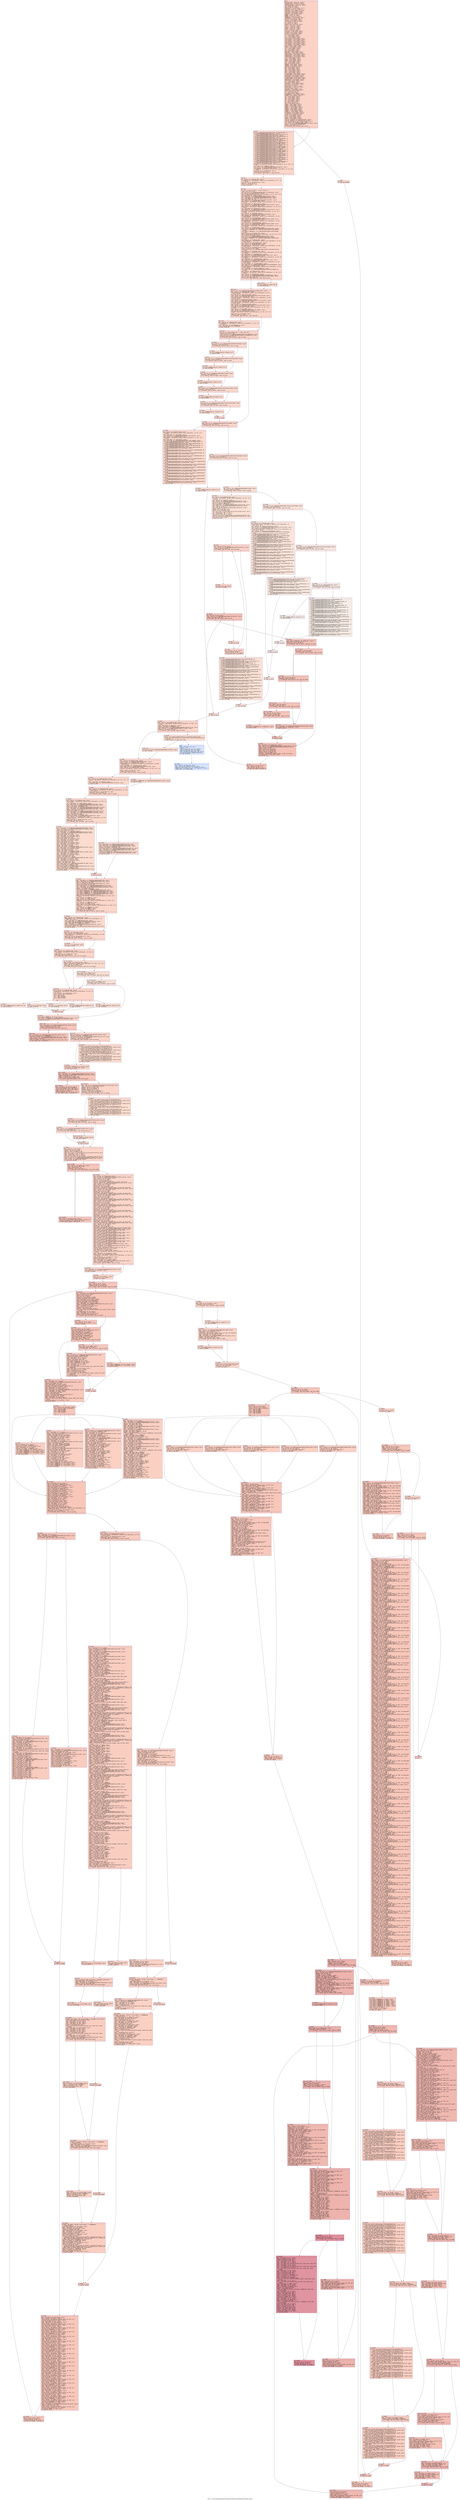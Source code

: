 digraph "CFG for '_ZN20ComputeNonbondedUtil6selectEP13SimParametersP8MoleculeP7LJTable' function" {
	label="CFG for '_ZN20ComputeNonbondedUtil6selectEP13SimParametersP8MoleculeP7LJTable' function";

	Node0x5634d870ff40 [shape=record,color="#3d50c3ff", style=filled, fillcolor="#f59c7d70" fontname="Courier",label="{entry:\l|  %simParams.addr = alloca ptr, align 8\l  %molecule.addr = alloca ptr, align 8\l  %ljTable_in.addr = alloca ptr, align 8\l  %tabulatedEnergies = alloca i32, align 4\l  %ip = alloca i32, align 4\l  %jp = alloca i32, align 4\l  %lambda_pair = alloca double, align 8\l  %exn.slot = alloca ptr, align 8\l  %ehselector.slot = alloca i32, align 4\l  %switchOn3 = alloca double, align 8\l  %cutoff3 = alloca double, align 8\l  %switchOn6 = alloca double, align 8\l  %cutoff6 = alloca double, align 8\l  %PMEOn = alloca i32, align 4\l  %MSMOn = alloca i32, align 4\l  %MSMSplit = alloca i32, align 4\l  %TwoBySqrtPi = alloca double, align 8\l  %splitType = alloca i32, align 4\l  %r2_tol = alloca double, align 8\l  %r2_tmp = alloca double, align 8\l  %cutoff2_exp = alloca i32, align 4\l  %i = alloca i32, align 4\l  %n = alloca i32, align 4\l  %table_align = alloca ptr, align 8\l  %fast_i = alloca ptr, align 8\l  %scor_i = alloca ptr, align 8\l  %slow_i = alloca ptr, align 8\l  %vdwa_i = alloca ptr, align 8\l  %vdwb_i = alloca ptr, align 8\l  %r2_i = alloca ptr, align 8\l  %r2_limit = alloca double, align 8\l  %r2_delta_i = alloca i32, align 4\l  %r2_base = alloca double, align 8\l  %r2_del = alloca double, align 8\l  %r2 = alloca double, align 8\l  %r = alloca double, align 8\l  %r_1 = alloca double, align 8\l  %r_2 = alloca double, align 8\l  %fast_energy = alloca double, align 8\l  %fast_gradient = alloca double, align 8\l  %scor_energy = alloca double, align 8\l  %scor_gradient = alloca double, align 8\l  %slow_energy = alloca double, align 8\l  %slow_gradient = alloca double, align 8\l  %corr_energy = alloca double, align 8\l  %corr_gradient = alloca double, align 8\l  %tmp_a = alloca double, align 8\l  %tmp_b = alloca double, align 8\l  %a_1 = alloca double, align 8\l  %r_a = alloca double, align 8\l  %g = alloca double, align 8\l  %dg = alloca double, align 8\l  %shiftVal = alloca double, align 8\l  %dShiftVal = alloca double, align 8\l  %vdwa_energy = alloca double, align 8\l  %vdwa_gradient = alloca double, align 8\l  %vdwb_energy = alloca double, align 8\l  %vdwb_gradient = alloca double, align 8\l  %r_6 = alloca double, align 8\l  %r_12 = alloca double, align 8\l  %tmpa = alloca double, align 8\l  %tmpb = alloca double, align 8\l  %r12 = alloca double, align 8\l  %r13 = alloca double, align 8\l  %p6 = alloca double, align 8\l  %A6temp = alloca double, align 8\l  %B6temp = alloca double, align 8\l  %C6temp = alloca double, align 8\l  %A6 = alloca double, align 8\l  %B6 = alloca double, align 8\l  %C6 = alloca double, align 8\l  %p12 = alloca double, align 8\l  %A12 = alloca double, align 8\l  %B12 = alloca double, align 8\l  %C12 = alloca double, align 8\l  %LJshifttempA = alloca double, align 8\l  %LJshifttempB = alloca double, align 8\l  %shiftValA = alloca double, align 8\l  %shiftValB = alloca double, align 8\l  %LJdshifttempA = alloca double, align 8\l  %LJdshifttempB = alloca double, align 8\l  %dshiftValA = alloca double, align 8\l  %dshiftValB = alloca double, align 8\l  %c2 = alloca double, align 8\l  %c4 = alloca double, align 8\l  %switchVal = alloca double, align 8\l  %dSwitchVal = alloca double, align 8\l  %j = alloca i32, align 4\l  %table_name = alloca ptr, align 8\l  %smooth_short = alloca i32, align 4\l  %t0 = alloca ptr, align 8\l  %energy0 = alloca double, align 8\l  %gradient0 = alloca double, align 8\l  %r20 = alloca double, align 8\l  %t = alloca ptr, align 8\l  %x = alloca double, align 8\l  %energy0623 = alloca double, align 8\l  %gradient0627 = alloca double, align 8\l  %r20632 = alloca double, align 8\l  %v1 = alloca double, align 8\l  %g1 = alloca double, align 8\l  %v2 = alloca double, align 8\l  %g2 = alloca double, align 8\l  %c = alloca double, align 8\l  %d = alloca double, align 8\l  %k = alloca i32, align 4\l  %dv = alloca double, align 8\l  %dg669 = alloca double, align 8\l  %dvmax = alloca double, align 8\l  %dgmax = alloca double, align 8\l  %dvmax_r = alloca double, align 8\l  %dgmax_r = alloca double, align 8\l  %fdvmax = alloca double, align 8\l  %fdgmax = alloca double, align 8\l  %fdvmax_r = alloca double, align 8\l  %fdgmax_r = alloca double, align 8\l  %r2_base703 = alloca double, align 8\l  %r2_del708 = alloca double, align 8\l  %r2710 = alloca double, align 8\l  %r715 = alloca double, align 8\l  %x717 = alloca double, align 8\l  %dv718 = alloca double, align 8\l  %dg728 = alloca double, align 8\l  store ptr %simParams, ptr %simParams.addr, align 8\l  store ptr %molecule, ptr %molecule.addr, align 8\l  store ptr %ljTable_in, ptr %ljTable_in.addr, align 8\l  %0 = load ptr, ptr %ljTable_in.addr, align 8\l  store ptr %0, ptr @_ZN20ComputeNonbondedUtil7ljTableE, align 8\l  %call = call noundef i32 @_Z8CkMyRankv()\l  %tobool = icmp ne i32 %call, 0\l  br i1 %tobool, label %if.then, label %if.end\l|{<s0>T|<s1>F}}"];
	Node0x5634d870ff40:s0 -> Node0x5634d87179a0[tooltip="entry -> if.then\nProbability 62.50%" ];
	Node0x5634d870ff40:s1 -> Node0x5634d8717a70[tooltip="entry -> if.end\nProbability 37.50%" ];
	Node0x5634d87179a0 [shape=record,color="#3d50c3ff", style=filled, fillcolor="#f5a08170" fontname="Courier",label="{if.then:\l|  br label %for.end1094\l}"];
	Node0x5634d87179a0 -> Node0x5634d8717bf0[tooltip="if.then -> for.end1094\nProbability 100.00%" ];
	Node0x5634d8717a70 [shape=record,color="#3d50c3ff", style=filled, fillcolor="#f6a38570" fontname="Courier",label="{if.end:\l|  store ptr @_ZN20ComputeNonbondedUtil10calc_errorEP9nonbonded, ptr\l... @_ZN20ComputeNonbondedUtil8calcPairE, align 8\l  store ptr @_ZN20ComputeNonbondedUtil10calc_errorEP9nonbonded, ptr\l... @_ZN20ComputeNonbondedUtil14calcPairEnergyE, align 8\l  store ptr @_ZN20ComputeNonbondedUtil10calc_errorEP9nonbonded, ptr\l... @_ZN20ComputeNonbondedUtil8calcSelfE, align 8\l  store ptr @_ZN20ComputeNonbondedUtil10calc_errorEP9nonbonded, ptr\l... @_ZN20ComputeNonbondedUtil14calcSelfEnergyE, align 8\l  store ptr @_ZN20ComputeNonbondedUtil10calc_errorEP9nonbonded, ptr\l... @_ZN20ComputeNonbondedUtil12calcFullPairE, align 8\l  store ptr @_ZN20ComputeNonbondedUtil10calc_errorEP9nonbonded, ptr\l... @_ZN20ComputeNonbondedUtil18calcFullPairEnergyE, align 8\l  store ptr @_ZN20ComputeNonbondedUtil10calc_errorEP9nonbonded, ptr\l... @_ZN20ComputeNonbondedUtil12calcFullSelfE, align 8\l  store ptr @_ZN20ComputeNonbondedUtil10calc_errorEP9nonbonded, ptr\l... @_ZN20ComputeNonbondedUtil18calcFullSelfEnergyE, align 8\l  store ptr @_ZN20ComputeNonbondedUtil10calc_errorEP9nonbonded, ptr\l... @_ZN20ComputeNonbondedUtil13calcMergePairE, align 8\l  store ptr @_ZN20ComputeNonbondedUtil10calc_errorEP9nonbonded, ptr\l... @_ZN20ComputeNonbondedUtil19calcMergePairEnergyE, align 8\l  store ptr @_ZN20ComputeNonbondedUtil10calc_errorEP9nonbonded, ptr\l... @_ZN20ComputeNonbondedUtil13calcMergeSelfE, align 8\l  store ptr @_ZN20ComputeNonbondedUtil10calc_errorEP9nonbonded, ptr\l... @_ZN20ComputeNonbondedUtil19calcMergeSelfEnergyE, align 8\l  store ptr @_ZN20ComputeNonbondedUtil10calc_errorEP9nonbonded, ptr\l... @_ZN20ComputeNonbondedUtil12calcSlowPairE, align 8\l  store ptr @_ZN20ComputeNonbondedUtil10calc_errorEP9nonbonded, ptr\l... @_ZN20ComputeNonbondedUtil18calcSlowPairEnergyE, align 8\l  store ptr @_ZN20ComputeNonbondedUtil10calc_errorEP9nonbonded, ptr\l... @_ZN20ComputeNonbondedUtil12calcSlowSelfE, align 8\l  store ptr @_ZN20ComputeNonbondedUtil10calc_errorEP9nonbonded, ptr\l... @_ZN20ComputeNonbondedUtil18calcSlowSelfEnergyE, align 8\l  %1 = load ptr, ptr %simParams.addr, align 8\l  %commOnly = getelementptr inbounds %class.SimParameters, ptr %1, i32 0, i32\l... 39\l  %2 = load i32, ptr %commOnly, align 4\l  store i32 %2, ptr @_ZN20ComputeNonbondedUtil8commOnlyE, align 4\l  %3 = load ptr, ptr %simParams.addr, align 8\l  %fixedAtomsOn = getelementptr inbounds %class.SimParameters, ptr %3, i32 0,\l... i32 29\l  %4 = load i32, ptr %fixedAtomsOn, align 8\l  %tobool1 = icmp ne i32 %4, 0\l  br i1 %tobool1, label %land.rhs, label %land.end\l|{<s0>T|<s1>F}}"];
	Node0x5634d8717a70:s0 -> Node0x5634d8718b60[tooltip="if.end -> land.rhs\nProbability 62.50%" ];
	Node0x5634d8717a70:s1 -> Node0x5634d8718be0[tooltip="if.end -> land.end\nProbability 37.50%" ];
	Node0x5634d8718b60 [shape=record,color="#3d50c3ff", style=filled, fillcolor="#f7ac8e70" fontname="Courier",label="{land.rhs:\l|  %5 = load ptr, ptr %simParams.addr, align 8\l  %fixedAtomsForces = getelementptr inbounds %class.SimParameters, ptr %5, i32\l... 0, i32 30\l  %6 = load i32, ptr %fixedAtomsForces, align 4\l  %tobool2 = icmp ne i32 %6, 0\l  %lnot = xor i1 %tobool2, true\l  br label %land.end\l}"];
	Node0x5634d8718b60 -> Node0x5634d8718be0[tooltip="land.rhs -> land.end\nProbability 100.00%" ];
	Node0x5634d8718be0 [shape=record,color="#3d50c3ff", style=filled, fillcolor="#f6a38570" fontname="Courier",label="{land.end:\l|  %7 = phi i1 [ false, %if.end ], [ %lnot, %land.rhs ]\l  %conv = zext i1 %7 to i32\l  store i32 %conv, ptr @_ZN20ComputeNonbondedUtil12fixedAtomsOnE, align 4\l  %8 = load ptr, ptr %simParams.addr, align 8\l  %cutoff = getelementptr inbounds %class.SimParameters, ptr %8, i32 0, i32 10\l  %9 = load double, ptr %cutoff, align 8\l  store double %9, ptr @_ZN20ComputeNonbondedUtil6cutoffE, align 8\l  %10 = load double, ptr @_ZN20ComputeNonbondedUtil6cutoffE, align 8\l  %11 = load double, ptr @_ZN20ComputeNonbondedUtil6cutoffE, align 8\l  %mul = fmul double %10, %11\l  store double %mul, ptr @_ZN20ComputeNonbondedUtil7cutoff2E, align 8\l  %12 = load ptr, ptr %simParams.addr, align 8\l  %pairlistDist = getelementptr inbounds %class.SimParameters, ptr %12, i32 0,\l... i32 13\l  %13 = load double, ptr %pairlistDist, align 8\l  store double %13, ptr @_ZN20ComputeNonbondedUtil12pairlistdistE, align 8\l  %14 = load ptr, ptr %simParams.addr, align 8\l  %hgroupCutoff = getelementptr inbounds %class.SimParameters, ptr %14, i32 0,\l... i32 37\l  %15 = load double, ptr %hgroupCutoff, align 8\l  store double %15, ptr @_ZN20ComputeNonbondedUtil12hgroupcutoffE, align 8\l  %16 = load ptr, ptr %simParams.addr, align 8\l  %alchFepOn = getelementptr inbounds %class.SimParameters, ptr %16, i32 0,\l... i32 45\l  %17 = load i32, ptr %alchFepOn, align 8\l  store i32 %17, ptr @_ZN20ComputeNonbondedUtil9alchFepOnE, align 4\l  %18 = load ptr, ptr %simParams.addr, align 8\l  %alchFepWCARepuOn = getelementptr inbounds %class.SimParameters, ptr %18,\l... i32 0, i32 46\l  %19 = load i32, ptr %alchFepWCARepuOn, align 4\l  store i32 %19, ptr @_ZN20ComputeNonbondedUtil14Fep_WCA_repuOnE, align 4\l  %20 = load ptr, ptr %simParams.addr, align 8\l  %alchFepWCADispOn = getelementptr inbounds %class.SimParameters, ptr %20,\l... i32 0, i32 47\l  %21 = load i32, ptr %alchFepWCADispOn, align 8\l  store i32 %21, ptr @_ZN20ComputeNonbondedUtil14Fep_WCA_dispOnE, align 4\l  %22 = load ptr, ptr %simParams.addr, align 8\l  %alchThermIntOn = getelementptr inbounds %class.SimParameters, ptr %22, i32\l... 0, i32 48\l  %23 = load i32, ptr %alchThermIntOn, align 4\l  store i32 %23, ptr @_ZN20ComputeNonbondedUtil14alchThermIntOnE, align 4\l  store double 0.000000e+00, ptr @_ZN20ComputeNonbondedUtil11alchLambda2E,\l... align 8\l  store double 0.000000e+00, ptr @_ZN20ComputeNonbondedUtil10alchLambdaE,\l... align 8\l  %24 = load ptr, ptr %simParams.addr, align 8\l  %lesOn = getelementptr inbounds %class.SimParameters, ptr %24, i32 0, i32 23\l  %25 = load i32, ptr %lesOn, align 8\l  store i32 %25, ptr @_ZN20ComputeNonbondedUtil5lesOnE, align 4\l  store i32 0, ptr @_ZN20ComputeNonbondedUtil9lesFactorE, align 4\l  store double 0.000000e+00, ptr @_ZN20ComputeNonbondedUtil10lesScalingE,\l... align 8\l  %26 = load ptr, ptr %simParams.addr, align 8\l  %tabulatedEnergies3 = getelementptr inbounds %class.SimParameters, ptr %26,\l... i32 0, i32 49\l  %27 = load i32, ptr %tabulatedEnergies3, align 8\l  store i32 %27, ptr %tabulatedEnergies, align 4\l  %28 = load ptr, ptr %simParams.addr, align 8\l  %alchVdwShiftCoeff = getelementptr inbounds %class.SimParameters, ptr %28,\l... i32 0, i32 19\l  %29 = load i32, ptr %alchVdwShiftCoeff, align 8\l  %conv4 = sitofp i32 %29 to double\l  store double %conv4, ptr @_ZN20ComputeNonbondedUtil17alchVdwShiftCoeffE,\l... align 8\l  %30 = load ptr, ptr %simParams.addr, align 8\l  %alchFepWCArcut1 = getelementptr inbounds %class.SimParameters, ptr %30, i32\l... 0, i32 50\l  %31 = load double, ptr %alchFepWCArcut1, align 8\l  store double %31, ptr @_ZN20ComputeNonbondedUtil9WCA_rcut1E, align 8\l  %32 = load ptr, ptr %simParams.addr, align 8\l  %alchFepWCArcut2 = getelementptr inbounds %class.SimParameters, ptr %32, i32\l... 0, i32 51\l  %33 = load double, ptr %alchFepWCArcut2, align 8\l  store double %33, ptr @_ZN20ComputeNonbondedUtil9WCA_rcut2E, align 8\l  %34 = load ptr, ptr %simParams.addr, align 8\l  %alchVdwLambdaEnd = getelementptr inbounds %class.SimParameters, ptr %34,\l... i32 0, i32 52\l  %35 = load double, ptr %alchVdwLambdaEnd, align 8\l  store double %35, ptr @_ZN20ComputeNonbondedUtil16alchVdwLambdaEndE, align 8\l  %36 = load ptr, ptr %simParams.addr, align 8\l  %alchElecLambdaStart = getelementptr inbounds %class.SimParameters, ptr %36,\l... i32 0, i32 53\l  %37 = load double, ptr %alchElecLambdaStart, align 8\l  store double %37, ptr @_ZN20ComputeNonbondedUtil19alchElecLambdaStartE,\l... align 8\l  %38 = load ptr, ptr %simParams.addr, align 8\l  %alchDecouple = getelementptr inbounds %class.SimParameters, ptr %38, i32 0,\l... i32 54\l  %39 = load i32, ptr %alchDecouple, align 8\l  store i32 %39, ptr @_ZN20ComputeNonbondedUtil12alchDecoupleE, align 4\l  %40 = load ptr, ptr @_ZN20ComputeNonbondedUtil12lambda_tableE, align 8\l  %isnull = icmp eq ptr %40, null\l  br i1 %isnull, label %delete.end, label %delete.notnull\l|{<s0>T|<s1>F}}"];
	Node0x5634d8718be0:s0 -> Node0x5634d871c2d0[tooltip="land.end -> delete.end\nProbability 37.50%" ];
	Node0x5634d8718be0:s1 -> Node0x5634d871c3b0[tooltip="land.end -> delete.notnull\nProbability 62.50%" ];
	Node0x5634d871c3b0 [shape=record,color="#3d50c3ff", style=filled, fillcolor="#f7ac8e70" fontname="Courier",label="{delete.notnull:\l|  call void @_ZdaPv(ptr noundef %40) #9\l  br label %delete.end\l}"];
	Node0x5634d871c3b0 -> Node0x5634d871c2d0[tooltip="delete.notnull -> delete.end\nProbability 100.00%" ];
	Node0x5634d871c2d0 [shape=record,color="#3d50c3ff", style=filled, fillcolor="#f6a38570" fontname="Courier",label="{delete.end:\l|  store ptr null, ptr @_ZN20ComputeNonbondedUtil12lambda_tableE, align 8\l  %41 = load ptr, ptr %simParams.addr, align 8\l  %pairInteractionOn = getelementptr inbounds %class.SimParameters, ptr %41,\l... i32 0, i32 25\l  %42 = load i32, ptr %pairInteractionOn, align 8\l  store i32 %42, ptr @_ZN20ComputeNonbondedUtil17pairInteractionOnE, align 4\l  %43 = load ptr, ptr %simParams.addr, align 8\l  %pairInteractionSelf = getelementptr inbounds %class.SimParameters, ptr %43,\l... i32 0, i32 28\l  %44 = load i32, ptr %pairInteractionSelf, align 4\l  store i32 %44, ptr @_ZN20ComputeNonbondedUtil19pairInteractionSelfE, align 4\l  %45 = load ptr, ptr %simParams.addr, align 8\l  %pressureProfileOn = getelementptr inbounds %class.SimParameters, ptr %45,\l... i32 0, i32 20\l  %46 = load i32, ptr %pressureProfileOn, align 4\l  store i32 %46, ptr @_ZN20ComputeNonbondedUtil17pressureProfileOnE, align 4\l  %47 = load ptr, ptr %simParams.addr, align 8\l  %accelMDOn = getelementptr inbounds %class.SimParameters, ptr %47, i32 0,\l... i32 55\l  %48 = load i32, ptr %accelMDOn, align 4\l  store i32 %48, ptr @_ZN20ComputeNonbondedUtil9accelMDOnE, align 4\l  %49 = load ptr, ptr %simParams.addr, align 8\l  %drudeOn = getelementptr inbounds %class.SimParameters, ptr %49, i32 0, i32\l... 57\l  %50 = load i32, ptr %drudeOn, align 8\l  %tobool5 = icmp ne i32 %50, 0\l  br i1 %tobool5, label %land.rhs6, label %land.end7\l|{<s0>T|<s1>F}}"];
	Node0x5634d871c2d0:s0 -> Node0x5634d871dde0[tooltip="delete.end -> land.rhs6\nProbability 62.50%" ];
	Node0x5634d871c2d0:s1 -> Node0x5634d871de30[tooltip="delete.end -> land.end7\nProbability 37.50%" ];
	Node0x5634d871dde0 [shape=record,color="#3d50c3ff", style=filled, fillcolor="#f7ac8e70" fontname="Courier",label="{land.rhs6:\l|  %51 = load ptr, ptr %simParams.addr, align 8\l  %drudeNbtholeCut = getelementptr inbounds %class.SimParameters, ptr %51, i32\l... 0, i32 56\l  %52 = load double, ptr %drudeNbtholeCut, align 8\l  %cmp = fcmp ogt double %52, 0.000000e+00\l  br label %land.end7\l}"];
	Node0x5634d871dde0 -> Node0x5634d871de30[tooltip="land.rhs6 -> land.end7\nProbability 100.00%" ];
	Node0x5634d871de30 [shape=record,color="#3d50c3ff", style=filled, fillcolor="#f6a38570" fontname="Courier",label="{land.end7:\l|  %53 = phi i1 [ false, %delete.end ], [ %cmp, %land.rhs6 ]\l  %conv8 = zext i1 %53 to i32\l  store i32 %conv8, ptr @_ZN20ComputeNonbondedUtil12drudeNbtholeE, align 4\l  %54 = load i32, ptr @_ZN20ComputeNonbondedUtil12drudeNbtholeE, align 4\l  %tobool9 = icmp ne i32 %54, 0\l  br i1 %tobool9, label %if.then10, label %if.end26\l|{<s0>T|<s1>F}}"];
	Node0x5634d871de30:s0 -> Node0x5634d871e560[tooltip="land.end7 -> if.then10\nProbability 62.50%" ];
	Node0x5634d871de30:s1 -> Node0x5634d871e610[tooltip="land.end7 -> if.end26\nProbability 37.50%" ];
	Node0x5634d871e560 [shape=record,color="#3d50c3ff", style=filled, fillcolor="#f7ac8e70" fontname="Courier",label="{if.then10:\l|  %55 = load i32, ptr @_ZN20ComputeNonbondedUtil9alchFepOnE, align 4\l  %tobool11 = icmp ne i32 %55, 0\l  br i1 %tobool11, label %if.then12, label %if.end13\l|{<s0>T|<s1>F}}"];
	Node0x5634d871e560:s0 -> Node0x5634d871e910[tooltip="if.then10 -> if.then12\nProbability 62.50%" ];
	Node0x5634d871e560:s1 -> Node0x5634d871e960[tooltip="if.then10 -> if.end13\nProbability 37.50%" ];
	Node0x5634d871e910 [shape=record,color="#3d50c3ff", style=filled, fillcolor="#f7af9170" fontname="Courier",label="{if.then12:\l|  call void @_Z8NAMD_diePKc(ptr noundef @.str.1)\l  br label %if.end13\l}"];
	Node0x5634d871e910 -> Node0x5634d871e960[tooltip="if.then12 -> if.end13\nProbability 100.00%" ];
	Node0x5634d871e960 [shape=record,color="#3d50c3ff", style=filled, fillcolor="#f7ac8e70" fontname="Courier",label="{if.end13:\l|  %56 = load i32, ptr @_ZN20ComputeNonbondedUtil14alchThermIntOnE, align 4\l  %tobool14 = icmp ne i32 %56, 0\l  br i1 %tobool14, label %if.then15, label %if.end16\l|{<s0>T|<s1>F}}"];
	Node0x5634d871e960:s0 -> Node0x5634d871ee30[tooltip="if.end13 -> if.then15\nProbability 62.50%" ];
	Node0x5634d871e960:s1 -> Node0x5634d871eeb0[tooltip="if.end13 -> if.end16\nProbability 37.50%" ];
	Node0x5634d871ee30 [shape=record,color="#3d50c3ff", style=filled, fillcolor="#f7af9170" fontname="Courier",label="{if.then15:\l|  call void @_Z8NAMD_diePKc(ptr noundef @.str.2)\l  br label %if.end16\l}"];
	Node0x5634d871ee30 -> Node0x5634d871eeb0[tooltip="if.then15 -> if.end16\nProbability 100.00%" ];
	Node0x5634d871eeb0 [shape=record,color="#3d50c3ff", style=filled, fillcolor="#f7ac8e70" fontname="Courier",label="{if.end16:\l|  %57 = load i32, ptr @_ZN20ComputeNonbondedUtil5lesOnE, align 4\l  %tobool17 = icmp ne i32 %57, 0\l  br i1 %tobool17, label %if.then18, label %if.end19\l|{<s0>T|<s1>F}}"];
	Node0x5634d871eeb0:s0 -> Node0x5634d871f310[tooltip="if.end16 -> if.then18\nProbability 62.50%" ];
	Node0x5634d871eeb0:s1 -> Node0x5634d871f360[tooltip="if.end16 -> if.end19\nProbability 37.50%" ];
	Node0x5634d871f310 [shape=record,color="#3d50c3ff", style=filled, fillcolor="#f7af9170" fontname="Courier",label="{if.then18:\l|  call void @_Z8NAMD_diePKc(ptr noundef @.str.3)\l  br label %if.end19\l}"];
	Node0x5634d871f310 -> Node0x5634d871f360[tooltip="if.then18 -> if.end19\nProbability 100.00%" ];
	Node0x5634d871f360 [shape=record,color="#3d50c3ff", style=filled, fillcolor="#f7ac8e70" fontname="Courier",label="{if.end19:\l|  %58 = load i32, ptr @_ZN20ComputeNonbondedUtil17pairInteractionOnE, align 4\l  %tobool20 = icmp ne i32 %58, 0\l  br i1 %tobool20, label %if.then21, label %if.end22\l|{<s0>T|<s1>F}}"];
	Node0x5634d871f360:s0 -> Node0x5634d871f730[tooltip="if.end19 -> if.then21\nProbability 62.50%" ];
	Node0x5634d871f360:s1 -> Node0x5634d871f7b0[tooltip="if.end19 -> if.end22\nProbability 37.50%" ];
	Node0x5634d871f730 [shape=record,color="#3d50c3ff", style=filled, fillcolor="#f7af9170" fontname="Courier",label="{if.then21:\l|  call void @_Z8NAMD_diePKc(ptr noundef @.str.4)\l  br label %if.end22\l}"];
	Node0x5634d871f730 -> Node0x5634d871f7b0[tooltip="if.then21 -> if.end22\nProbability 100.00%" ];
	Node0x5634d871f7b0 [shape=record,color="#3d50c3ff", style=filled, fillcolor="#f7ac8e70" fontname="Courier",label="{if.end22:\l|  %59 = load i32, ptr @_ZN20ComputeNonbondedUtil17pressureProfileOnE, align 4\l  %tobool23 = icmp ne i32 %59, 0\l  br i1 %tobool23, label %if.then24, label %if.end25\l|{<s0>T|<s1>F}}"];
	Node0x5634d871f7b0:s0 -> Node0x5634d871fb80[tooltip="if.end22 -> if.then24\nProbability 62.50%" ];
	Node0x5634d871f7b0:s1 -> Node0x5634d871fc00[tooltip="if.end22 -> if.end25\nProbability 37.50%" ];
	Node0x5634d871fb80 [shape=record,color="#3d50c3ff", style=filled, fillcolor="#f7af9170" fontname="Courier",label="{if.then24:\l|  call void @_Z8NAMD_diePKc(ptr noundef @.str.5)\l  br label %if.end25\l}"];
	Node0x5634d871fb80 -> Node0x5634d871fc00[tooltip="if.then24 -> if.end25\nProbability 100.00%" ];
	Node0x5634d871fc00 [shape=record,color="#3d50c3ff", style=filled, fillcolor="#f7ac8e70" fontname="Courier",label="{if.end25:\l|  br label %if.end26\l}"];
	Node0x5634d871fc00 -> Node0x5634d871e610[tooltip="if.end25 -> if.end26\nProbability 100.00%" ];
	Node0x5634d871e610 [shape=record,color="#3d50c3ff", style=filled, fillcolor="#f6a38570" fontname="Courier",label="{if.end26:\l|  %60 = load i32, ptr @_ZN20ComputeNonbondedUtil9alchFepOnE, align 4\l  %tobool27 = icmp ne i32 %60, 0\l  br i1 %tobool27, label %if.then28, label %if.else\l|{<s0>T|<s1>F}}"];
	Node0x5634d871e610:s0 -> Node0x5634d8720070[tooltip="if.end26 -> if.then28\nProbability 62.50%" ];
	Node0x5634d871e610:s1 -> Node0x5634d87200c0[tooltip="if.end26 -> if.else\nProbability 37.50%" ];
	Node0x5634d8720070 [shape=record,color="#3d50c3ff", style=filled, fillcolor="#f7ac8e70" fontname="Courier",label="{if.then28:\l|  %61 = load ptr, ptr %simParams.addr, align 8\l  %alchLambda = getelementptr inbounds %class.SimParameters, ptr %61, i32 0,\l... i32 15\l  %62 = load double, ptr %alchLambda, align 8\l  store double %62, ptr @_ZN20ComputeNonbondedUtil10alchLambdaE, align 8\l  %63 = load ptr, ptr %simParams.addr, align 8\l  %alchLambda2 = getelementptr inbounds %class.SimParameters, ptr %63, i32 0,\l... i32 16\l  %64 = load double, ptr %alchLambda2, align 8\l  store double %64, ptr @_ZN20ComputeNonbondedUtil11alchLambda2E, align 8\l  store ptr @_ZN20ComputeNonbondedUtil20calc_pair_energy_fepEP9nonbonded, ptr\l... @_ZN20ComputeNonbondedUtil8calcPairE, align 8\l  store ptr @_ZN20ComputeNonbondedUtil20calc_pair_energy_fepEP9nonbonded, ptr\l... @_ZN20ComputeNonbondedUtil14calcPairEnergyE, align 8\l  store ptr @_ZN20ComputeNonbondedUtil20calc_self_energy_fepEP9nonbonded, ptr\l... @_ZN20ComputeNonbondedUtil8calcSelfE, align 8\l  store ptr @_ZN20ComputeNonbondedUtil20calc_self_energy_fepEP9nonbonded, ptr\l... @_ZN20ComputeNonbondedUtil14calcSelfEnergyE, align 8\l  store ptr\l... @_ZN20ComputeNonbondedUtil30calc_pair_energy_fullelect_fepEP9nonbonded, ptr\l... @_ZN20ComputeNonbondedUtil12calcFullPairE, align 8\l  store ptr\l... @_ZN20ComputeNonbondedUtil30calc_pair_energy_fullelect_fepEP9nonbonded, ptr\l... @_ZN20ComputeNonbondedUtil18calcFullPairEnergyE, align 8\l  store ptr\l... @_ZN20ComputeNonbondedUtil30calc_self_energy_fullelect_fepEP9nonbonded, ptr\l... @_ZN20ComputeNonbondedUtil12calcFullSelfE, align 8\l  store ptr\l... @_ZN20ComputeNonbondedUtil30calc_self_energy_fullelect_fepEP9nonbonded, ptr\l... @_ZN20ComputeNonbondedUtil18calcFullSelfEnergyE, align 8\l  store ptr\l... @_ZN20ComputeNonbondedUtil36calc_pair_energy_merge_fullelect_fepEP9nonbonded,\l... ptr @_ZN20ComputeNonbondedUtil13calcMergePairE, align 8\l  store ptr\l... @_ZN20ComputeNonbondedUtil36calc_pair_energy_merge_fullelect_fepEP9nonbonded,\l... ptr @_ZN20ComputeNonbondedUtil19calcMergePairEnergyE, align 8\l  store ptr\l... @_ZN20ComputeNonbondedUtil36calc_self_energy_merge_fullelect_fepEP9nonbonded,\l... ptr @_ZN20ComputeNonbondedUtil13calcMergeSelfE, align 8\l  store ptr\l... @_ZN20ComputeNonbondedUtil36calc_self_energy_merge_fullelect_fepEP9nonbonded,\l... ptr @_ZN20ComputeNonbondedUtil19calcMergeSelfEnergyE, align 8\l  store ptr\l... @_ZN20ComputeNonbondedUtil35calc_pair_energy_slow_fullelect_fepEP9nonbonded,\l... ptr @_ZN20ComputeNonbondedUtil12calcSlowPairE, align 8\l  store ptr\l... @_ZN20ComputeNonbondedUtil35calc_pair_energy_slow_fullelect_fepEP9nonbonded,\l... ptr @_ZN20ComputeNonbondedUtil18calcSlowPairEnergyE, align 8\l  store ptr\l... @_ZN20ComputeNonbondedUtil35calc_self_energy_slow_fullelect_fepEP9nonbonded,\l... ptr @_ZN20ComputeNonbondedUtil12calcSlowSelfE, align 8\l  store ptr\l... @_ZN20ComputeNonbondedUtil35calc_self_energy_slow_fullelect_fepEP9nonbonded,\l... ptr @_ZN20ComputeNonbondedUtil18calcSlowSelfEnergyE, align 8\l  br label %if.end75\l}"];
	Node0x5634d8720070 -> Node0x5634d8716160[tooltip="if.then28 -> if.end75\nProbability 100.00%" ];
	Node0x5634d87200c0 [shape=record,color="#3d50c3ff", style=filled, fillcolor="#f7af9170" fontname="Courier",label="{if.else:\l|  %65 = load i32, ptr @_ZN20ComputeNonbondedUtil14alchThermIntOnE, align 4\l  %tobool29 = icmp ne i32 %65, 0\l  br i1 %tobool29, label %if.then30, label %if.else31\l|{<s0>T|<s1>F}}"];
	Node0x5634d87200c0:s0 -> Node0x5634d8721c50[tooltip="if.else -> if.then30\nProbability 62.50%" ];
	Node0x5634d87200c0:s1 -> Node0x5634d87229b0[tooltip="if.else -> if.else31\nProbability 37.50%" ];
	Node0x5634d8721c50 [shape=record,color="#3d50c3ff", style=filled, fillcolor="#f7b39670" fontname="Courier",label="{if.then30:\l|  call void @_Z8NAMD_diePKc(ptr noundef @.str.6)\l  br label %if.end74\l}"];
	Node0x5634d8721c50 -> Node0x5634d8722bf0[tooltip="if.then30 -> if.end74\nProbability 100.00%" ];
	Node0x5634d87229b0 [shape=record,color="#3d50c3ff", style=filled, fillcolor="#f7b99e70" fontname="Courier",label="{if.else31:\l|  %66 = load i32, ptr @_ZN20ComputeNonbondedUtil5lesOnE, align 4\l  %tobool32 = icmp ne i32 %66, 0\l  br i1 %tobool32, label %if.then33, label %if.else60\l|{<s0>T|<s1>F}}"];
	Node0x5634d87229b0:s0 -> Node0x5634d8722e50[tooltip="if.else31 -> if.then33\nProbability 62.50%" ];
	Node0x5634d87229b0:s1 -> Node0x5634d8722ea0[tooltip="if.else31 -> if.else60\nProbability 37.50%" ];
	Node0x5634d8722e50 [shape=record,color="#3d50c3ff", style=filled, fillcolor="#f7bca170" fontname="Courier",label="{if.then33:\l|  %67 = load ptr, ptr %simParams.addr, align 8\l  %lesFactor = getelementptr inbounds %class.SimParameters, ptr %67, i32 0,\l... i32 24\l  %68 = load i32, ptr %lesFactor, align 4\l  store i32 %68, ptr @_ZN20ComputeNonbondedUtil9lesFactorE, align 4\l  %69 = load i32, ptr @_ZN20ComputeNonbondedUtil9lesFactorE, align 4\l  %conv34 = sitofp i32 %69 to double\l  %div = fdiv double 1.000000e+00, %conv34\l  store double %div, ptr @_ZN20ComputeNonbondedUtil10lesScalingE, align 8\l  %70 = load i32, ptr @_ZN20ComputeNonbondedUtil9lesFactorE, align 4\l  %add = add nsw i32 %70, 1\l  %71 = load i32, ptr @_ZN20ComputeNonbondedUtil9lesFactorE, align 4\l  %add35 = add nsw i32 %71, 1\l  %mul36 = mul nsw i32 %add, %add35\l  %conv37 = sext i32 %mul36 to i64\l  %72 = call \{ i64, i1 \} @llvm.umul.with.overflow.i64(i64 %conv37, i64 8)\l  %73 = extractvalue \{ i64, i1 \} %72, 1\l  %74 = extractvalue \{ i64, i1 \} %72, 0\l  %75 = select i1 %73, i64 -1, i64 %74\l  %call38 = call noalias noundef nonnull ptr @_Znam(i64 noundef %75) #10\l  store ptr %call38, ptr @_ZN20ComputeNonbondedUtil12lambda_tableE, align 8\l  store i32 0, ptr %ip, align 4\l  br label %for.cond\l}"];
	Node0x5634d8722e50 -> Node0x5634d87240b0[tooltip="if.then33 -> for.cond\nProbability 100.00%" ];
	Node0x5634d87240b0 [shape=record,color="#3d50c3ff", style=filled, fillcolor="#f59c7d70" fontname="Courier",label="{for.cond:\l|  %76 = load i32, ptr %ip, align 4\l  %77 = load i32, ptr @_ZN20ComputeNonbondedUtil9lesFactorE, align 4\l  %cmp39 = icmp sle i32 %76, %77\l  br i1 %cmp39, label %for.body, label %for.end59\l|{<s0>T|<s1>F}}"];
	Node0x5634d87240b0:s0 -> Node0x5634d8724410[tooltip="for.cond -> for.body\nProbability 96.88%" ];
	Node0x5634d87240b0:s1 -> Node0x5634d8724460[tooltip="for.cond -> for.end59\nProbability 3.12%" ];
	Node0x5634d8724410 [shape=record,color="#3d50c3ff", style=filled, fillcolor="#f59c7d70" fontname="Courier",label="{for.body:\l|  store i32 0, ptr %jp, align 4\l  br label %for.cond40\l}"];
	Node0x5634d8724410 -> Node0x5634d8724660[tooltip="for.body -> for.cond40\nProbability 100.00%" ];
	Node0x5634d8724660 [shape=record,color="#3d50c3ff", style=filled, fillcolor="#e8765c70" fontname="Courier",label="{for.cond40:\l|  %78 = load i32, ptr %jp, align 4\l  %79 = load i32, ptr @_ZN20ComputeNonbondedUtil9lesFactorE, align 4\l  %cmp41 = icmp sle i32 %78, %79\l  br i1 %cmp41, label %for.body42, label %for.end\l|{<s0>T|<s1>F}}"];
	Node0x5634d8724660:s0 -> Node0x5634d8724960[tooltip="for.cond40 -> for.body42\nProbability 96.88%" ];
	Node0x5634d8724660:s1 -> Node0x5634d87249b0[tooltip="for.cond40 -> for.end\nProbability 3.12%" ];
	Node0x5634d8724960 [shape=record,color="#3d50c3ff", style=filled, fillcolor="#e8765c70" fontname="Courier",label="{for.body42:\l|  store double 1.000000e+00, ptr %lambda_pair, align 8\l  %80 = load i32, ptr %ip, align 4\l  %tobool43 = icmp ne i32 %80, 0\l  br i1 %tobool43, label %if.then45, label %lor.lhs.false\l|{<s0>T|<s1>F}}"];
	Node0x5634d8724960:s0 -> Node0x5634d8724d00[tooltip="for.body42 -> if.then45\nProbability 62.50%" ];
	Node0x5634d8724960:s1 -> Node0x5634d8724d80[tooltip="for.body42 -> lor.lhs.false\nProbability 37.50%" ];
	Node0x5634d8724d80 [shape=record,color="#3d50c3ff", style=filled, fillcolor="#ec7f6370" fontname="Courier",label="{lor.lhs.false:\l|  %81 = load i32, ptr %jp, align 4\l  %tobool44 = icmp ne i32 %81, 0\l  br i1 %tobool44, label %if.then45, label %if.end53\l|{<s0>T|<s1>F}}"];
	Node0x5634d8724d80:s0 -> Node0x5634d8724d00[tooltip="lor.lhs.false -> if.then45\nProbability 62.50%" ];
	Node0x5634d8724d80:s1 -> Node0x5634d8725050[tooltip="lor.lhs.false -> if.end53\nProbability 37.50%" ];
	Node0x5634d8724d00 [shape=record,color="#3d50c3ff", style=filled, fillcolor="#e8765c70" fontname="Courier",label="{if.then45:\l|  %82 = load i32, ptr %ip, align 4\l  %tobool46 = icmp ne i32 %82, 0\l  br i1 %tobool46, label %land.lhs.true, label %if.else51\l|{<s0>T|<s1>F}}"];
	Node0x5634d8724d00:s0 -> Node0x5634d87252c0[tooltip="if.then45 -> land.lhs.true\nProbability 62.50%" ];
	Node0x5634d8724d00:s1 -> Node0x5634d8725340[tooltip="if.then45 -> if.else51\nProbability 37.50%" ];
	Node0x5634d87252c0 [shape=record,color="#3d50c3ff", style=filled, fillcolor="#e97a5f70" fontname="Courier",label="{land.lhs.true:\l|  %83 = load i32, ptr %jp, align 4\l  %tobool47 = icmp ne i32 %83, 0\l  br i1 %tobool47, label %land.lhs.true48, label %if.else51\l|{<s0>T|<s1>F}}"];
	Node0x5634d87252c0:s0 -> Node0x5634d8725610[tooltip="land.lhs.true -> land.lhs.true48\nProbability 62.50%" ];
	Node0x5634d87252c0:s1 -> Node0x5634d8725340[tooltip="land.lhs.true -> if.else51\nProbability 37.50%" ];
	Node0x5634d8725610 [shape=record,color="#3d50c3ff", style=filled, fillcolor="#ec7f6370" fontname="Courier",label="{land.lhs.true48:\l|  %84 = load i32, ptr %ip, align 4\l  %85 = load i32, ptr %jp, align 4\l  %cmp49 = icmp ne i32 %84, %85\l  br i1 %cmp49, label %if.then50, label %if.else51\l|{<s0>T|<s1>F}}"];
	Node0x5634d8725610:s0 -> Node0x5634d8725900[tooltip="land.lhs.true48 -> if.then50\nProbability 50.00%" ];
	Node0x5634d8725610:s1 -> Node0x5634d8725340[tooltip="land.lhs.true48 -> if.else51\nProbability 50.00%" ];
	Node0x5634d8725900 [shape=record,color="#3d50c3ff", style=filled, fillcolor="#ef886b70" fontname="Courier",label="{if.then50:\l|  store double 0.000000e+00, ptr %lambda_pair, align 8\l  br label %if.end52\l}"];
	Node0x5634d8725900 -> Node0x5634d8725aa0[tooltip="if.then50 -> if.end52\nProbability 100.00%" ];
	Node0x5634d8725340 [shape=record,color="#3d50c3ff", style=filled, fillcolor="#e97a5f70" fontname="Courier",label="{if.else51:\l|  %86 = load double, ptr @_ZN20ComputeNonbondedUtil10lesScalingE, align 8\l  store double %86, ptr %lambda_pair, align 8\l  br label %if.end52\l}"];
	Node0x5634d8725340 -> Node0x5634d8725aa0[tooltip="if.else51 -> if.end52\nProbability 100.00%" ];
	Node0x5634d8725aa0 [shape=record,color="#3d50c3ff", style=filled, fillcolor="#e8765c70" fontname="Courier",label="{if.end52:\l|  br label %if.end53\l}"];
	Node0x5634d8725aa0 -> Node0x5634d8725050[tooltip="if.end52 -> if.end53\nProbability 100.00%" ];
	Node0x5634d8725050 [shape=record,color="#3d50c3ff", style=filled, fillcolor="#e8765c70" fontname="Courier",label="{if.end53:\l|  %87 = load double, ptr %lambda_pair, align 8\l  %88 = load ptr, ptr @_ZN20ComputeNonbondedUtil12lambda_tableE, align 8\l  %89 = load i32, ptr @_ZN20ComputeNonbondedUtil9lesFactorE, align 4\l  %add54 = add nsw i32 %89, 1\l  %90 = load i32, ptr %ip, align 4\l  %mul55 = mul nsw i32 %add54, %90\l  %91 = load i32, ptr %jp, align 4\l  %add56 = add nsw i32 %mul55, %91\l  %idxprom = sext i32 %add56 to i64\l  %arrayidx = getelementptr inbounds double, ptr %88, i64 %idxprom\l  store double %87, ptr %arrayidx, align 8\l  br label %for.inc\l}"];
	Node0x5634d8725050 -> Node0x5634d8726450[tooltip="if.end53 -> for.inc\nProbability 100.00%" ];
	Node0x5634d8726450 [shape=record,color="#3d50c3ff", style=filled, fillcolor="#e8765c70" fontname="Courier",label="{for.inc:\l|  %92 = load i32, ptr %jp, align 4\l  %inc = add nsw i32 %92, 1\l  store i32 %inc, ptr %jp, align 4\l  br label %for.cond40, !llvm.loop !6\l}"];
	Node0x5634d8726450 -> Node0x5634d8724660[tooltip="for.inc -> for.cond40\nProbability 100.00%" ];
	Node0x5634d87249b0 [shape=record,color="#3d50c3ff", style=filled, fillcolor="#f59c7d70" fontname="Courier",label="{for.end:\l|  br label %for.inc57\l}"];
	Node0x5634d87249b0 -> Node0x5634d8727250[tooltip="for.end -> for.inc57\nProbability 100.00%" ];
	Node0x5634d8727250 [shape=record,color="#3d50c3ff", style=filled, fillcolor="#f59c7d70" fontname="Courier",label="{for.inc57:\l|  %93 = load i32, ptr %ip, align 4\l  %inc58 = add nsw i32 %93, 1\l  store i32 %inc58, ptr %ip, align 4\l  br label %for.cond, !llvm.loop !8\l}"];
	Node0x5634d8727250 -> Node0x5634d87240b0[tooltip="for.inc57 -> for.cond\nProbability 100.00%" ];
	Node0x5634d8724460 [shape=record,color="#3d50c3ff", style=filled, fillcolor="#f7bca170" fontname="Courier",label="{for.end59:\l|  store ptr @_ZN20ComputeNonbondedUtil13calc_pair_lesEP9nonbonded, ptr\l... @_ZN20ComputeNonbondedUtil8calcPairE, align 8\l  store ptr @_ZN20ComputeNonbondedUtil20calc_pair_energy_lesEP9nonbonded, ptr\l... @_ZN20ComputeNonbondedUtil14calcPairEnergyE, align 8\l  store ptr @_ZN20ComputeNonbondedUtil13calc_self_lesEP9nonbonded, ptr\l... @_ZN20ComputeNonbondedUtil8calcSelfE, align 8\l  store ptr @_ZN20ComputeNonbondedUtil20calc_self_energy_lesEP9nonbonded, ptr\l... @_ZN20ComputeNonbondedUtil14calcSelfEnergyE, align 8\l  store ptr @_ZN20ComputeNonbondedUtil23calc_pair_fullelect_lesEP9nonbonded,\l... ptr @_ZN20ComputeNonbondedUtil12calcFullPairE, align 8\l  store ptr\l... @_ZN20ComputeNonbondedUtil30calc_pair_energy_fullelect_lesEP9nonbonded, ptr\l... @_ZN20ComputeNonbondedUtil18calcFullPairEnergyE, align 8\l  store ptr @_ZN20ComputeNonbondedUtil23calc_self_fullelect_lesEP9nonbonded,\l... ptr @_ZN20ComputeNonbondedUtil12calcFullSelfE, align 8\l  store ptr\l... @_ZN20ComputeNonbondedUtil30calc_self_energy_fullelect_lesEP9nonbonded, ptr\l... @_ZN20ComputeNonbondedUtil18calcFullSelfEnergyE, align 8\l  store ptr\l... @_ZN20ComputeNonbondedUtil29calc_pair_merge_fullelect_lesEP9nonbonded, ptr\l... @_ZN20ComputeNonbondedUtil13calcMergePairE, align 8\l  store ptr\l... @_ZN20ComputeNonbondedUtil36calc_pair_energy_merge_fullelect_lesEP9nonbonded,\l... ptr @_ZN20ComputeNonbondedUtil19calcMergePairEnergyE, align 8\l  store ptr\l... @_ZN20ComputeNonbondedUtil29calc_self_merge_fullelect_lesEP9nonbonded, ptr\l... @_ZN20ComputeNonbondedUtil13calcMergeSelfE, align 8\l  store ptr\l... @_ZN20ComputeNonbondedUtil36calc_self_energy_merge_fullelect_lesEP9nonbonded,\l... ptr @_ZN20ComputeNonbondedUtil19calcMergeSelfEnergyE, align 8\l  store ptr\l... @_ZN20ComputeNonbondedUtil28calc_pair_slow_fullelect_lesEP9nonbonded, ptr\l... @_ZN20ComputeNonbondedUtil12calcSlowPairE, align 8\l  store ptr\l... @_ZN20ComputeNonbondedUtil35calc_pair_energy_slow_fullelect_lesEP9nonbonded,\l... ptr @_ZN20ComputeNonbondedUtil18calcSlowPairEnergyE, align 8\l  store ptr\l... @_ZN20ComputeNonbondedUtil28calc_self_slow_fullelect_lesEP9nonbonded, ptr\l... @_ZN20ComputeNonbondedUtil12calcSlowSelfE, align 8\l  store ptr\l... @_ZN20ComputeNonbondedUtil35calc_self_energy_slow_fullelect_lesEP9nonbonded,\l... ptr @_ZN20ComputeNonbondedUtil18calcSlowSelfEnergyE, align 8\l  br label %if.end73\l}"];
	Node0x5634d8724460 -> Node0x5634d87278a0[tooltip="for.end59 -> if.end73\nProbability 100.00%" ];
	Node0x5634d8722ea0 [shape=record,color="#3d50c3ff", style=filled, fillcolor="#f6bfa670" fontname="Courier",label="{if.else60:\l|  %94 = load i32, ptr @_ZN20ComputeNonbondedUtil17pressureProfileOnE, align 4\l  %tobool61 = icmp ne i32 %94, 0\l  br i1 %tobool61, label %if.then62, label %if.else63\l|{<s0>T|<s1>F}}"];
	Node0x5634d8722ea0:s0 -> Node0x5634d87294f0[tooltip="if.else60 -> if.then62\nProbability 62.50%" ];
	Node0x5634d8722ea0:s1 -> Node0x5634d8729570[tooltip="if.else60 -> if.else63\nProbability 37.50%" ];
	Node0x5634d87294f0 [shape=record,color="#3d50c3ff", style=filled, fillcolor="#f5c1a970" fontname="Courier",label="{if.then62:\l|  %95 = load ptr, ptr %simParams.addr, align 8\l  %pressureProfileSlabs = getelementptr inbounds %class.SimParameters, ptr\l... %95, i32 0, i32 21\l  %96 = load i32, ptr %pressureProfileSlabs, align 8\l  store i32 %96, ptr @_ZN20ComputeNonbondedUtil20pressureProfileSlabsE, align 4\l  %97 = load ptr, ptr %simParams.addr, align 8\l  %pressureProfileAtomTypes = getelementptr inbounds %class.SimParameters, ptr\l... %97, i32 0, i32 58\l  %98 = load i32, ptr %pressureProfileAtomTypes, align 4\l  store i32 %98, ptr @_ZN20ComputeNonbondedUtil24pressureProfileAtomTypesE,\l... align 4\l  store ptr @_ZN20ComputeNonbondedUtil15calc_pair_pprofEP9nonbonded, ptr\l... @_ZN20ComputeNonbondedUtil8calcPairE, align 8\l  store ptr @_ZN20ComputeNonbondedUtil22calc_pair_energy_pprofEP9nonbonded,\l... ptr @_ZN20ComputeNonbondedUtil14calcPairEnergyE, align 8\l  store ptr @_ZN20ComputeNonbondedUtil15calc_self_pprofEP9nonbonded, ptr\l... @_ZN20ComputeNonbondedUtil8calcSelfE, align 8\l  store ptr @_ZN20ComputeNonbondedUtil22calc_self_energy_pprofEP9nonbonded,\l... ptr @_ZN20ComputeNonbondedUtil14calcSelfEnergyE, align 8\l  store ptr @_ZN20ComputeNonbondedUtil25calc_pair_fullelect_pprofEP9nonbonded,\l... ptr @_ZN20ComputeNonbondedUtil12calcFullPairE, align 8\l  store ptr\l... @_ZN20ComputeNonbondedUtil32calc_pair_energy_fullelect_pprofEP9nonbonded, ptr\l... @_ZN20ComputeNonbondedUtil18calcFullPairEnergyE, align 8\l  store ptr @_ZN20ComputeNonbondedUtil25calc_self_fullelect_pprofEP9nonbonded,\l... ptr @_ZN20ComputeNonbondedUtil12calcFullSelfE, align 8\l  store ptr\l... @_ZN20ComputeNonbondedUtil32calc_self_energy_fullelect_pprofEP9nonbonded, ptr\l... @_ZN20ComputeNonbondedUtil18calcFullSelfEnergyE, align 8\l  store ptr\l... @_ZN20ComputeNonbondedUtil31calc_pair_merge_fullelect_pprofEP9nonbonded, ptr\l... @_ZN20ComputeNonbondedUtil13calcMergePairE, align 8\l  store ptr\l... @_ZN20ComputeNonbondedUtil38calc_pair_energy_merge_fullelect_pprofEP9nonbonded\l..., ptr @_ZN20ComputeNonbondedUtil19calcMergePairEnergyE, align 8\l  store ptr\l... @_ZN20ComputeNonbondedUtil31calc_self_merge_fullelect_pprofEP9nonbonded, ptr\l... @_ZN20ComputeNonbondedUtil13calcMergeSelfE, align 8\l  store ptr\l... @_ZN20ComputeNonbondedUtil38calc_self_energy_merge_fullelect_pprofEP9nonbonded\l..., ptr @_ZN20ComputeNonbondedUtil19calcMergeSelfEnergyE, align 8\l  store ptr\l... @_ZN20ComputeNonbondedUtil30calc_pair_slow_fullelect_pprofEP9nonbonded, ptr\l... @_ZN20ComputeNonbondedUtil12calcSlowPairE, align 8\l  store ptr\l... @_ZN20ComputeNonbondedUtil37calc_pair_energy_slow_fullelect_pprofEP9nonbonded,\l... ptr @_ZN20ComputeNonbondedUtil18calcSlowPairEnergyE, align 8\l  store ptr\l... @_ZN20ComputeNonbondedUtil30calc_self_slow_fullelect_pprofEP9nonbonded, ptr\l... @_ZN20ComputeNonbondedUtil12calcSlowSelfE, align 8\l  store ptr\l... @_ZN20ComputeNonbondedUtil37calc_self_energy_slow_fullelect_pprofEP9nonbonded,\l... ptr @_ZN20ComputeNonbondedUtil18calcSlowSelfEnergyE, align 8\l  br label %if.end72\l}"];
	Node0x5634d87294f0 -> Node0x5634d871d7e0[tooltip="if.then62 -> if.end72\nProbability 100.00%" ];
	Node0x5634d8729570 [shape=record,color="#3d50c3ff", style=filled, fillcolor="#f3c7b170" fontname="Courier",label="{if.else63:\l|  %99 = load i32, ptr @_ZN20ComputeNonbondedUtil17pairInteractionOnE, align 4\l  %tobool64 = icmp ne i32 %99, 0\l  br i1 %tobool64, label %if.then65, label %if.else66\l|{<s0>T|<s1>F}}"];
	Node0x5634d8729570:s0 -> Node0x5634d872c430[tooltip="if.else63 -> if.then65\nProbability 62.50%" ];
	Node0x5634d8729570:s1 -> Node0x5634d872c480[tooltip="if.else63 -> if.else66\nProbability 37.50%" ];
	Node0x5634d872c430 [shape=record,color="#3d50c3ff", style=filled, fillcolor="#f2cab570" fontname="Courier",label="{if.then65:\l|  store ptr @_ZN20ComputeNonbondedUtil20calc_pair_energy_intEP9nonbonded,\l... ptr @_ZN20ComputeNonbondedUtil14calcPairEnergyE, align 8\l  store ptr @_ZN20ComputeNonbondedUtil20calc_self_energy_intEP9nonbonded, ptr\l... @_ZN20ComputeNonbondedUtil14calcSelfEnergyE, align 8\l  store ptr\l... @_ZN20ComputeNonbondedUtil30calc_pair_energy_fullelect_intEP9nonbonded, ptr\l... @_ZN20ComputeNonbondedUtil18calcFullPairEnergyE, align 8\l  store ptr\l... @_ZN20ComputeNonbondedUtil30calc_self_energy_fullelect_intEP9nonbonded, ptr\l... @_ZN20ComputeNonbondedUtil18calcFullSelfEnergyE, align 8\l  store ptr\l... @_ZN20ComputeNonbondedUtil36calc_pair_energy_merge_fullelect_intEP9nonbonded,\l... ptr @_ZN20ComputeNonbondedUtil19calcMergePairEnergyE, align 8\l  store ptr\l... @_ZN20ComputeNonbondedUtil36calc_self_energy_merge_fullelect_intEP9nonbonded,\l... ptr @_ZN20ComputeNonbondedUtil19calcMergeSelfEnergyE, align 8\l  br label %if.end71\l}"];
	Node0x5634d872c430 -> Node0x5634d872c610[tooltip="if.then65 -> if.end71\nProbability 100.00%" ];
	Node0x5634d872c480 [shape=record,color="#3d50c3ff", style=filled, fillcolor="#f1ccb870" fontname="Courier",label="{if.else66:\l|  %100 = load i32, ptr %tabulatedEnergies, align 4\l  %tobool67 = icmp ne i32 %100, 0\l  br i1 %tobool67, label %if.then68, label %if.else69\l|{<s0>T|<s1>F}}"];
	Node0x5634d872c480:s0 -> Node0x5634d87134d0[tooltip="if.else66 -> if.then68\nProbability 62.50%" ];
	Node0x5634d872c480:s1 -> Node0x5634d8713520[tooltip="if.else66 -> if.else69\nProbability 37.50%" ];
	Node0x5634d87134d0 [shape=record,color="#3d50c3ff", style=filled, fillcolor="#eed0c070" fontname="Courier",label="{if.then68:\l|  call void @_Z8NAMD_diePKc(ptr noundef @.str.7)\l  br label %if.end70\l}"];
	Node0x5634d87134d0 -> Node0x5634d87137a0[tooltip="if.then68 -> if.end70\nProbability 100.00%" ];
	Node0x5634d8713520 [shape=record,color="#3d50c3ff", style=filled, fillcolor="#ecd3c570" fontname="Courier",label="{if.else69:\l|  store ptr @_ZN20ComputeNonbondedUtil9calc_pairEP9nonbonded, ptr\l... @_ZN20ComputeNonbondedUtil8calcPairE, align 8\l  store ptr @_ZN20ComputeNonbondedUtil16calc_pair_energyEP9nonbonded, ptr\l... @_ZN20ComputeNonbondedUtil14calcPairEnergyE, align 8\l  store ptr @_ZN20ComputeNonbondedUtil9calc_selfEP9nonbonded, ptr\l... @_ZN20ComputeNonbondedUtil8calcSelfE, align 8\l  store ptr @_ZN20ComputeNonbondedUtil16calc_self_energyEP9nonbonded, ptr\l... @_ZN20ComputeNonbondedUtil14calcSelfEnergyE, align 8\l  store ptr @_ZN20ComputeNonbondedUtil19calc_pair_fullelectEP9nonbonded, ptr\l... @_ZN20ComputeNonbondedUtil12calcFullPairE, align 8\l  store ptr\l... @_ZN20ComputeNonbondedUtil26calc_pair_energy_fullelectEP9nonbonded, ptr\l... @_ZN20ComputeNonbondedUtil18calcFullPairEnergyE, align 8\l  store ptr @_ZN20ComputeNonbondedUtil19calc_self_fullelectEP9nonbonded, ptr\l... @_ZN20ComputeNonbondedUtil12calcFullSelfE, align 8\l  store ptr\l... @_ZN20ComputeNonbondedUtil26calc_self_energy_fullelectEP9nonbonded, ptr\l... @_ZN20ComputeNonbondedUtil18calcFullSelfEnergyE, align 8\l  store ptr @_ZN20ComputeNonbondedUtil25calc_pair_merge_fullelectEP9nonbonded,\l... ptr @_ZN20ComputeNonbondedUtil13calcMergePairE, align 8\l  store ptr\l... @_ZN20ComputeNonbondedUtil32calc_pair_energy_merge_fullelectEP9nonbonded, ptr\l... @_ZN20ComputeNonbondedUtil19calcMergePairEnergyE, align 8\l  store ptr @_ZN20ComputeNonbondedUtil25calc_self_merge_fullelectEP9nonbonded,\l... ptr @_ZN20ComputeNonbondedUtil13calcMergeSelfE, align 8\l  store ptr\l... @_ZN20ComputeNonbondedUtil32calc_self_energy_merge_fullelectEP9nonbonded, ptr\l... @_ZN20ComputeNonbondedUtil19calcMergeSelfEnergyE, align 8\l  store ptr @_ZN20ComputeNonbondedUtil24calc_pair_slow_fullelectEP9nonbonded,\l... ptr @_ZN20ComputeNonbondedUtil12calcSlowPairE, align 8\l  store ptr\l... @_ZN20ComputeNonbondedUtil31calc_pair_energy_slow_fullelectEP9nonbonded, ptr\l... @_ZN20ComputeNonbondedUtil18calcSlowPairEnergyE, align 8\l  store ptr @_ZN20ComputeNonbondedUtil24calc_self_slow_fullelectEP9nonbonded,\l... ptr @_ZN20ComputeNonbondedUtil12calcSlowSelfE, align 8\l  store ptr\l... @_ZN20ComputeNonbondedUtil31calc_self_energy_slow_fullelectEP9nonbonded, ptr\l... @_ZN20ComputeNonbondedUtil18calcSlowSelfEnergyE, align 8\l  br label %if.end70\l}"];
	Node0x5634d8713520 -> Node0x5634d87137a0[tooltip="if.else69 -> if.end70\nProbability 100.00%" ];
	Node0x5634d87137a0 [shape=record,color="#3d50c3ff", style=filled, fillcolor="#f1ccb870" fontname="Courier",label="{if.end70:\l|  br label %if.end71\l}"];
	Node0x5634d87137a0 -> Node0x5634d872c610[tooltip="if.end70 -> if.end71\nProbability 100.00%" ];
	Node0x5634d872c610 [shape=record,color="#3d50c3ff", style=filled, fillcolor="#f3c7b170" fontname="Courier",label="{if.end71:\l|  br label %if.end72\l}"];
	Node0x5634d872c610 -> Node0x5634d871d7e0[tooltip="if.end71 -> if.end72\nProbability 100.00%" ];
	Node0x5634d871d7e0 [shape=record,color="#3d50c3ff", style=filled, fillcolor="#f6bfa670" fontname="Courier",label="{if.end72:\l|  br label %if.end73\l}"];
	Node0x5634d871d7e0 -> Node0x5634d87278a0[tooltip="if.end72 -> if.end73\nProbability 100.00%" ];
	Node0x5634d87278a0 [shape=record,color="#3d50c3ff", style=filled, fillcolor="#f7b99e70" fontname="Courier",label="{if.end73:\l|  br label %if.end74\l}"];
	Node0x5634d87278a0 -> Node0x5634d8722bf0[tooltip="if.end73 -> if.end74\nProbability 100.00%" ];
	Node0x5634d8722bf0 [shape=record,color="#3d50c3ff", style=filled, fillcolor="#f7af9170" fontname="Courier",label="{if.end74:\l|  br label %if.end75\l}"];
	Node0x5634d8722bf0 -> Node0x5634d8716160[tooltip="if.end74 -> if.end75\nProbability 100.00%" ];
	Node0x5634d8716160 [shape=record,color="#3d50c3ff", style=filled, fillcolor="#f6a38570" fontname="Courier",label="{if.end75:\l|  %101 = load ptr, ptr %simParams.addr, align 8\l  %dielectric = getelementptr inbounds %class.SimParameters, ptr %101, i32 0,\l... i32 6\l  %102 = load double, ptr %dielectric, align 8\l  %div76 = fdiv double 1.000000e+00, %102\l  store double %div76, ptr @_ZN20ComputeNonbondedUtil12dielectric_1E, align 8\l  %103 = load ptr, ptr @_ZN20ComputeNonbondedUtil7ljTableE, align 8\l  %tobool77 = icmp ne ptr %103, null\l  br i1 %tobool77, label %if.end80, label %if.then78\l|{<s0>T|<s1>F}}"];
	Node0x5634d8716160:s0 -> Node0x5634d8713f90[tooltip="if.end75 -> if.end80\nProbability 62.50%" ];
	Node0x5634d8716160:s1 -> Node0x5634d8731b60[tooltip="if.end75 -> if.then78\nProbability 37.50%" ];
	Node0x5634d8731b60 [shape=record,color="#3d50c3ff", style=filled, fillcolor="#f7af9170" fontname="Courier",label="{if.then78:\l|  %call79 = call noalias noundef nonnull ptr @_Znwm(i64 noundef 24) #10\l  invoke void @_ZN7LJTableC1Ev(ptr noundef nonnull align 8 dereferenceable(20)\l... %call79)\l          to label %invoke.cont unwind label %lpad\l}"];
	Node0x5634d8731b60 -> Node0x5634d8731e50[tooltip="if.then78 -> invoke.cont\nProbability 100.00%" ];
	Node0x5634d8731b60 -> Node0x5634d8731ed0[tooltip="if.then78 -> lpad\nProbability 0.00%" ];
	Node0x5634d8731e50 [shape=record,color="#3d50c3ff", style=filled, fillcolor="#f7af9170" fontname="Courier",label="{invoke.cont:\l|  store ptr %call79, ptr @_ZN20ComputeNonbondedUtil7ljTableE, align 8\l  br label %if.end80\l}"];
	Node0x5634d8731e50 -> Node0x5634d8713f90[tooltip="invoke.cont -> if.end80\nProbability 100.00%" ];
	Node0x5634d8731ed0 [shape=record,color="#3d50c3ff", style=filled, fillcolor="#a7c5fe70" fontname="Courier",label="{lpad:\l|  %104 = landingpad \{ ptr, i32 \}\l          cleanup\l  %105 = extractvalue \{ ptr, i32 \} %104, 0\l  store ptr %105, ptr %exn.slot, align 8\l  %106 = extractvalue \{ ptr, i32 \} %104, 1\l  store i32 %106, ptr %ehselector.slot, align 4\l  call void @_ZdlPv(ptr noundef %call79) #9\l  br label %eh.resume\l}"];
	Node0x5634d8731ed0 -> Node0x5634d87325b0[tooltip="lpad -> eh.resume\nProbability 100.00%" ];
	Node0x5634d8713f90 [shape=record,color="#3d50c3ff", style=filled, fillcolor="#f6a38570" fontname="Courier",label="{if.end80:\l|  %107 = load ptr, ptr %molecule.addr, align 8\l  store ptr %107, ptr @_ZN20ComputeNonbondedUtil3molE, align 8\l  %108 = load ptr, ptr %simParams.addr, align 8\l  %nonbondedScaling = getelementptr inbounds %class.SimParameters, ptr %108,\l... i32 0, i32 9\l  %109 = load double, ptr %nonbondedScaling, align 8\l  store double %109, ptr @_ZN20ComputeNonbondedUtil7scalingE, align 8\l  %110 = load ptr, ptr %simParams.addr, align 8\l  %exclude = getelementptr inbounds %class.SimParameters, ptr %110, i32 0, i32\l... 7\l  %111 = load i32, ptr %exclude, align 8\l  %cmp81 = icmp eq i32 %111, 4\l  br i1 %cmp81, label %if.then82, label %if.else83\l|{<s0>T|<s1>F}}"];
	Node0x5634d8713f90:s0 -> Node0x5634d8732d80[tooltip="if.end80 -> if.then82\nProbability 50.00%" ];
	Node0x5634d8713f90:s1 -> Node0x5634d8732e00[tooltip="if.end80 -> if.else83\nProbability 50.00%" ];
	Node0x5634d8732d80 [shape=record,color="#3d50c3ff", style=filled, fillcolor="#f7ac8e70" fontname="Courier",label="{if.then82:\l|  %112 = load ptr, ptr %simParams.addr, align 8\l  %scale14 = getelementptr inbounds %class.SimParameters, ptr %112, i32 0, i32\l... 8\l  %113 = load double, ptr %scale14, align 8\l  store double %113, ptr @_ZN20ComputeNonbondedUtil7scale14E, align 8\l  br label %if.end84\l}"];
	Node0x5634d8732d80 -> Node0x5634d8733270[tooltip="if.then82 -> if.end84\nProbability 100.00%" ];
	Node0x5634d8732e00 [shape=record,color="#3d50c3ff", style=filled, fillcolor="#f7ac8e70" fontname="Courier",label="{if.else83:\l|  store double 1.000000e+00, ptr @_ZN20ComputeNonbondedUtil7scale14E, align 8\l  br label %if.end84\l}"];
	Node0x5634d8732e00 -> Node0x5634d8733270[tooltip="if.else83 -> if.end84\nProbability 100.00%" ];
	Node0x5634d8733270 [shape=record,color="#3d50c3ff", style=filled, fillcolor="#f6a38570" fontname="Courier",label="{if.end84:\l|  %114 = load ptr, ptr %simParams.addr, align 8\l  %switchingActive = getelementptr inbounds %class.SimParameters, ptr %114,\l... i32 0, i32 11\l  %115 = load i32, ptr %switchingActive, align 8\l  %tobool85 = icmp ne i32 %115, 0\l  br i1 %tobool85, label %if.then86, label %if.else107\l|{<s0>T|<s1>F}}"];
	Node0x5634d8733270:s0 -> Node0x5634d8733710[tooltip="if.end84 -> if.then86\nProbability 62.50%" ];
	Node0x5634d8733270:s1 -> Node0x5634d8733790[tooltip="if.end84 -> if.else107\nProbability 37.50%" ];
	Node0x5634d8733710 [shape=record,color="#3d50c3ff", style=filled, fillcolor="#f7ac8e70" fontname="Courier",label="{if.then86:\l|  %116 = load ptr, ptr %simParams.addr, align 8\l  %switchingDist = getelementptr inbounds %class.SimParameters, ptr %116, i32\l... 0, i32 12\l  %117 = load double, ptr %switchingDist, align 8\l  store double %117, ptr @_ZN20ComputeNonbondedUtil8switchOnE, align 8\l  %118 = load double, ptr @_ZN20ComputeNonbondedUtil8switchOnE, align 8\l  %div87 = fdiv double 1.000000e+00, %118\l  store double %div87, ptr @_ZN20ComputeNonbondedUtil10switchOn_1E, align 8\l  %119 = load double, ptr @_ZN20ComputeNonbondedUtil8switchOnE, align 8\l  %120 = load double, ptr @_ZN20ComputeNonbondedUtil8switchOnE, align 8\l  %mul88 = fmul double %119, %120\l  store double %mul88, ptr @_ZN20ComputeNonbondedUtil9switchOn2E, align 8\l  %121 = load double, ptr @_ZN20ComputeNonbondedUtil7cutoff2E, align 8\l  %122 = load double, ptr @_ZN20ComputeNonbondedUtil9switchOn2E, align 8\l  %sub = fsub double %121, %122\l  %div89 = fdiv double 1.000000e+00, %sub\l  store double %div89, ptr @_ZN20ComputeNonbondedUtil2c0E, align 8\l  %123 = load ptr, ptr %simParams.addr, align 8\l  %vdwForceSwitching = getelementptr inbounds %class.SimParameters, ptr %123,\l... i32 0, i32 62\l  %124 = load i32, ptr %vdwForceSwitching, align 8\l  %tobool90 = icmp ne i32 %124, 0\l  br i1 %tobool90, label %if.then91, label %if.end106\l|{<s0>T|<s1>F}}"];
	Node0x5634d8733710:s0 -> Node0x5634d87345c0[tooltip="if.then86 -> if.then91\nProbability 62.50%" ];
	Node0x5634d8733710:s1 -> Node0x5634d8734610[tooltip="if.then86 -> if.end106\nProbability 37.50%" ];
	Node0x5634d87345c0 [shape=record,color="#3d50c3ff", style=filled, fillcolor="#f7af9170" fontname="Courier",label="{if.then91:\l|  %125 = load double, ptr @_ZN20ComputeNonbondedUtil8switchOnE, align 8\l  %126 = load double, ptr @_ZN20ComputeNonbondedUtil9switchOn2E, align 8\l  %mul92 = fmul double %125, %126\l  store double %mul92, ptr %switchOn3, align 8\l  %127 = load double, ptr @_ZN20ComputeNonbondedUtil6cutoffE, align 8\l  %128 = load double, ptr @_ZN20ComputeNonbondedUtil7cutoff2E, align 8\l  %mul93 = fmul double %127, %128\l  store double %mul93, ptr %cutoff3, align 8\l  %129 = load double, ptr %switchOn3, align 8\l  %130 = load double, ptr %switchOn3, align 8\l  %mul94 = fmul double %129, %130\l  store double %mul94, ptr %switchOn6, align 8\l  %131 = load double, ptr %cutoff3, align 8\l  %132 = load double, ptr %cutoff3, align 8\l  %mul95 = fmul double %131, %132\l  store double %mul95, ptr %cutoff6, align 8\l  %133 = load double, ptr %switchOn6, align 8\l  %134 = load double, ptr %cutoff6, align 8\l  %mul96 = fmul double %133, %134\l  %div97 = fdiv double -1.000000e+00, %mul96\l  store double %div97, ptr @_ZN20ComputeNonbondedUtil6v_vdwaE, align 8\l  %135 = load double, ptr %switchOn3, align 8\l  %136 = load double, ptr %cutoff3, align 8\l  %mul98 = fmul double %135, %136\l  %div99 = fdiv double -1.000000e+00, %mul98\l  store double %div99, ptr @_ZN20ComputeNonbondedUtil6v_vdwbE, align 8\l  %137 = load double, ptr %cutoff6, align 8\l  %138 = load double, ptr %cutoff6, align 8\l  %139 = load double, ptr %switchOn6, align 8\l  %sub100 = fsub double %138, %139\l  %div101 = fdiv double %137, %sub100\l  store double %div101, ptr @_ZN20ComputeNonbondedUtil6k_vdwaE, align 8\l  %140 = load double, ptr %cutoff3, align 8\l  %141 = load double, ptr %cutoff3, align 8\l  %142 = load double, ptr %switchOn3, align 8\l  %sub102 = fsub double %141, %142\l  %div103 = fdiv double %140, %sub102\l  store double %div103, ptr @_ZN20ComputeNonbondedUtil6k_vdwbE, align 8\l  %143 = load double, ptr %cutoff3, align 8\l  %div104 = fdiv double 1.000000e+00, %143\l  store double %div104, ptr @_ZN20ComputeNonbondedUtil8cutoff_3E, align 8\l  %144 = load double, ptr %cutoff6, align 8\l  %div105 = fdiv double 1.000000e+00, %144\l  store double %div105, ptr @_ZN20ComputeNonbondedUtil8cutoff_6E, align 8\l  br label %if.end106\l}"];
	Node0x5634d87345c0 -> Node0x5634d8734610[tooltip="if.then91 -> if.end106\nProbability 100.00%" ];
	Node0x5634d8734610 [shape=record,color="#3d50c3ff", style=filled, fillcolor="#f7ac8e70" fontname="Courier",label="{if.end106:\l|  br label %if.end110\l}"];
	Node0x5634d8734610 -> Node0x5634d8736220[tooltip="if.end106 -> if.end110\nProbability 100.00%" ];
	Node0x5634d8733790 [shape=record,color="#3d50c3ff", style=filled, fillcolor="#f7af9170" fontname="Courier",label="{if.else107:\l|  %145 = load double, ptr @_ZN20ComputeNonbondedUtil6cutoffE, align 8\l  store double %145, ptr @_ZN20ComputeNonbondedUtil8switchOnE, align 8\l  %146 = load double, ptr @_ZN20ComputeNonbondedUtil8switchOnE, align 8\l  %div108 = fdiv double 1.000000e+00, %146\l  store double %div108, ptr @_ZN20ComputeNonbondedUtil10switchOn_1E, align 8\l  %147 = load double, ptr @_ZN20ComputeNonbondedUtil8switchOnE, align 8\l  %148 = load double, ptr @_ZN20ComputeNonbondedUtil8switchOnE, align 8\l  %mul109 = fmul double %147, %148\l  store double %mul109, ptr @_ZN20ComputeNonbondedUtil9switchOn2E, align 8\l  store double 0.000000e+00, ptr @_ZN20ComputeNonbondedUtil2c0E, align 8\l  br label %if.end110\l}"];
	Node0x5634d8733790 -> Node0x5634d8736220[tooltip="if.else107 -> if.end110\nProbability 100.00%" ];
	Node0x5634d8736220 [shape=record,color="#3d50c3ff", style=filled, fillcolor="#f6a38570" fontname="Courier",label="{if.end110:\l|  %149 = load double, ptr @_ZN20ComputeNonbondedUtil2c0E, align 8\l  %150 = load double, ptr @_ZN20ComputeNonbondedUtil2c0E, align 8\l  %mul111 = fmul double %149, %150\l  %151 = load double, ptr @_ZN20ComputeNonbondedUtil2c0E, align 8\l  %mul112 = fmul double %mul111, %151\l  store double %mul112, ptr @_ZN20ComputeNonbondedUtil2c1E, align 8\l  %152 = load double, ptr @_ZN20ComputeNonbondedUtil7cutoff2E, align 8\l  %153 = load double, ptr @_ZN20ComputeNonbondedUtil9switchOn2E, align 8\l  %sub113 = fsub double %152, %153\l  %mul114 = fmul double 3.000000e+00, %sub113\l  store double %mul114, ptr @_ZN20ComputeNonbondedUtil2c3E, align 8\l  store double 0.000000e+00, ptr @_ZN20ComputeNonbondedUtil2c5E, align 8\l  store double 0.000000e+00, ptr @_ZN20ComputeNonbondedUtil2c6E, align 8\l  store double 0.000000e+00, ptr @_ZN20ComputeNonbondedUtil2c7E, align 8\l  store double 0.000000e+00, ptr @_ZN20ComputeNonbondedUtil2c8E, align 8\l  %154 = load ptr, ptr %simParams.addr, align 8\l  %PMEOn115 = getelementptr inbounds %class.SimParameters, ptr %154, i32 0,\l... i32 33\l  %155 = load i32, ptr %PMEOn115, align 8\l  store i32 %155, ptr %PMEOn, align 4\l  %156 = load ptr, ptr %simParams.addr, align 8\l  %MSMOn116 = getelementptr inbounds %class.SimParameters, ptr %156, i32 0,\l... i32 59\l  %157 = load i32, ptr %MSMOn116, align 8\l  store i32 %157, ptr %MSMOn, align 4\l  %158 = load ptr, ptr %simParams.addr, align 8\l  %MSMSplit117 = getelementptr inbounds %class.SimParameters, ptr %158, i32 0,\l... i32 60\l  %159 = load i32, ptr %MSMSplit117, align 4\l  store i32 %159, ptr %MSMSplit, align 4\l  %160 = load i32, ptr %PMEOn, align 4\l  %tobool118 = icmp ne i32 %160, 0\l  br i1 %tobool118, label %if.then119, label %if.end121\l|{<s0>T|<s1>F}}"];
	Node0x5634d8736220:s0 -> Node0x5634d8737b80[tooltip="if.end110 -> if.then119\nProbability 62.50%" ];
	Node0x5634d8736220:s1 -> Node0x5634d8737c00[tooltip="if.end110 -> if.end121\nProbability 37.50%" ];
	Node0x5634d8737b80 [shape=record,color="#3d50c3ff", style=filled, fillcolor="#f7ac8e70" fontname="Courier",label="{if.then119:\l|  %161 = load ptr, ptr %simParams.addr, align 8\l  %PMEEwaldCoefficient = getelementptr inbounds %class.SimParameters, ptr\l... %161, i32 0, i32 35\l  %162 = load double, ptr %PMEEwaldCoefficient, align 8\l  store double %162, ptr @_ZN20ComputeNonbondedUtil8ewaldcofE, align 8\l  store double 0x3FF20DD750429B61, ptr %TwoBySqrtPi, align 8\l  %163 = load double, ptr %TwoBySqrtPi, align 8\l  %164 = load double, ptr @_ZN20ComputeNonbondedUtil8ewaldcofE, align 8\l  %mul120 = fmul double %163, %164\l  store double %mul120, ptr @_ZN20ComputeNonbondedUtil11pi_ewaldcofE, align 8\l  br label %if.end121\l}"];
	Node0x5634d8737b80 -> Node0x5634d8737c00[tooltip="if.then119 -> if.end121\nProbability 100.00%" ];
	Node0x5634d8737c00 [shape=record,color="#3d50c3ff", style=filled, fillcolor="#f6a38570" fontname="Courier",label="{if.end121:\l|  store i32 1, ptr %splitType, align 4\l  %165 = load ptr, ptr %simParams.addr, align 8\l  %switchingActive122 = getelementptr inbounds %class.SimParameters, ptr %165,\l... i32 0, i32 11\l  %166 = load i32, ptr %switchingActive122, align 8\l  %tobool123 = icmp ne i32 %166, 0\l  br i1 %tobool123, label %if.then124, label %if.end125\l|{<s0>T|<s1>F}}"];
	Node0x5634d8737c00:s0 -> Node0x5634d8738780[tooltip="if.end121 -> if.then124\nProbability 62.50%" ];
	Node0x5634d8737c00:s1 -> Node0x5634d87387d0[tooltip="if.end121 -> if.end125\nProbability 37.50%" ];
	Node0x5634d8738780 [shape=record,color="#3d50c3ff", style=filled, fillcolor="#f7ac8e70" fontname="Courier",label="{if.then124:\l|  store i32 2, ptr %splitType, align 4\l  br label %if.end125\l}"];
	Node0x5634d8738780 -> Node0x5634d87387d0[tooltip="if.then124 -> if.end125\nProbability 100.00%" ];
	Node0x5634d87387d0 [shape=record,color="#3d50c3ff", style=filled, fillcolor="#f6a38570" fontname="Courier",label="{if.end125:\l|  %167 = load ptr, ptr %simParams.addr, align 8\l  %fullDirectOn = getelementptr inbounds %class.SimParameters, ptr %167, i32\l... 0, i32 32\l  %168 = load i32, ptr %fullDirectOn, align 4\l  %tobool126 = icmp ne i32 %168, 0\l  br i1 %tobool126, label %if.then133, label %lor.lhs.false127\l|{<s0>T|<s1>F}}"];
	Node0x5634d87387d0:s0 -> Node0x5634d8738cf0[tooltip="if.end125 -> if.then133\nProbability 62.50%" ];
	Node0x5634d87387d0:s1 -> Node0x5634d8738da0[tooltip="if.end125 -> lor.lhs.false127\nProbability 37.50%" ];
	Node0x5634d8738da0 [shape=record,color="#3d50c3ff", style=filled, fillcolor="#f7af9170" fontname="Courier",label="{lor.lhs.false127:\l|  %169 = load ptr, ptr %simParams.addr, align 8\l  %FMAOn = getelementptr inbounds %class.SimParameters, ptr %169, i32 0, i32 31\l  %170 = load i32, ptr %FMAOn, align 8\l  %tobool128 = icmp ne i32 %170, 0\l  br i1 %tobool128, label %if.then133, label %lor.lhs.false129\l|{<s0>T|<s1>F}}"];
	Node0x5634d8738da0:s0 -> Node0x5634d8738cf0[tooltip="lor.lhs.false127 -> if.then133\nProbability 62.50%" ];
	Node0x5634d8738da0:s1 -> Node0x5634d870d190[tooltip="lor.lhs.false127 -> lor.lhs.false129\nProbability 37.50%" ];
	Node0x5634d870d190 [shape=record,color="#3d50c3ff", style=filled, fillcolor="#f7b99e70" fontname="Courier",label="{lor.lhs.false129:\l|  %171 = load i32, ptr %PMEOn, align 4\l  %tobool130 = icmp ne i32 %171, 0\l  br i1 %tobool130, label %if.then133, label %lor.lhs.false131\l|{<s0>T|<s1>F}}"];
	Node0x5634d870d190:s0 -> Node0x5634d8738cf0[tooltip="lor.lhs.false129 -> if.then133\nProbability 62.50%" ];
	Node0x5634d870d190:s1 -> Node0x5634d870d420[tooltip="lor.lhs.false129 -> lor.lhs.false131\nProbability 37.50%" ];
	Node0x5634d870d420 [shape=record,color="#3d50c3ff", style=filled, fillcolor="#f6bfa670" fontname="Courier",label="{lor.lhs.false131:\l|  %172 = load i32, ptr %MSMOn, align 4\l  %tobool132 = icmp ne i32 %172, 0\l  br i1 %tobool132, label %if.then133, label %if.end137\l|{<s0>T|<s1>F}}"];
	Node0x5634d870d420:s0 -> Node0x5634d8738cf0[tooltip="lor.lhs.false131 -> if.then133\nProbability 62.50%" ];
	Node0x5634d870d420:s1 -> Node0x5634d8739cc0[tooltip="lor.lhs.false131 -> if.end137\nProbability 37.50%" ];
	Node0x5634d8738cf0 [shape=record,color="#3d50c3ff", style=filled, fillcolor="#f6a38570" fontname="Courier",label="{if.then133:\l|  %173 = load ptr, ptr %simParams.addr, align 8\l  %longSplitting = getelementptr inbounds %class.SimParameters, ptr %173, i32\l... 0, i32 36\l  %174 = load i32, ptr %longSplitting, align 8\l  switch i32 %174, label %sw.default [\l    i32 3, label %sw.bb\l    i32 2, label %sw.bb134\l    i32 1, label %sw.bb135\l    i32 0, label %sw.bb136\l  ]\l|{<s0>def|<s1>3|<s2>2|<s3>1|<s4>0}}"];
	Node0x5634d8738cf0:s0 -> Node0x5634d8739fe0[tooltip="if.then133 -> sw.default\nProbability 20.00%" ];
	Node0x5634d8738cf0:s1 -> Node0x5634d873a090[tooltip="if.then133 -> sw.bb\nProbability 20.00%" ];
	Node0x5634d8738cf0:s2 -> Node0x5634d873a0e0[tooltip="if.then133 -> sw.bb134\nProbability 20.00%" ];
	Node0x5634d8738cf0:s3 -> Node0x5634d873a1c0[tooltip="if.then133 -> sw.bb135\nProbability 20.00%" ];
	Node0x5634d8738cf0:s4 -> Node0x5634d873a2a0[tooltip="if.then133 -> sw.bb136\nProbability 20.00%" ];
	Node0x5634d873a090 [shape=record,color="#3d50c3ff", style=filled, fillcolor="#f7b59970" fontname="Courier",label="{sw.bb:\l|  store i32 5, ptr %splitType, align 4\l  br label %sw.epilog\l}"];
	Node0x5634d873a090 -> Node0x5634d873a600[tooltip="sw.bb -> sw.epilog\nProbability 100.00%" ];
	Node0x5634d873a0e0 [shape=record,color="#3d50c3ff", style=filled, fillcolor="#f7b59970" fontname="Courier",label="{sw.bb134:\l|  store i32 3, ptr %splitType, align 4\l  br label %sw.epilog\l}"];
	Node0x5634d873a0e0 -> Node0x5634d873a600[tooltip="sw.bb134 -> sw.epilog\nProbability 100.00%" ];
	Node0x5634d873a1c0 [shape=record,color="#3d50c3ff", style=filled, fillcolor="#f7b59970" fontname="Courier",label="{sw.bb135:\l|  call void @_Z8NAMD_diePKc(ptr noundef @.str.8)\l  br label %sw.epilog\l}"];
	Node0x5634d873a1c0 -> Node0x5634d873a600[tooltip="sw.bb135 -> sw.epilog\nProbability 100.00%" ];
	Node0x5634d873a2a0 [shape=record,color="#3d50c3ff", style=filled, fillcolor="#f7b59970" fontname="Courier",label="{sw.bb136:\l|  call void @_Z8NAMD_diePKc(ptr noundef @.str.9)\l  br label %sw.epilog\l}"];
	Node0x5634d873a2a0 -> Node0x5634d873a600[tooltip="sw.bb136 -> sw.epilog\nProbability 100.00%" ];
	Node0x5634d8739fe0 [shape=record,color="#3d50c3ff", style=filled, fillcolor="#f7b59970" fontname="Courier",label="{sw.default:\l|  call void @_Z8NAMD_diePKc(ptr noundef @.str.10)\l  br label %sw.epilog\l}"];
	Node0x5634d8739fe0 -> Node0x5634d873a600[tooltip="sw.default -> sw.epilog\nProbability 100.00%" ];
	Node0x5634d873a600 [shape=record,color="#3d50c3ff", style=filled, fillcolor="#f6a38570" fontname="Courier",label="{sw.epilog:\l|  br label %if.end137\l}"];
	Node0x5634d873a600 -> Node0x5634d8739cc0[tooltip="sw.epilog -> if.end137\nProbability 100.00%" ];
	Node0x5634d8739cc0 [shape=record,color="#3d50c3ff", style=filled, fillcolor="#f6a38570" fontname="Courier",label="{if.end137:\l|  store double 1.000000e-01, ptr %r2_tol, align 8\l  store double 1.000000e+00, ptr @_ZN20ComputeNonbondedUtil8r2_deltaE, align 8\l  store i32 0, ptr @_ZN20ComputeNonbondedUtil12r2_delta_expE, align 4\l  br label %while.cond\l}"];
	Node0x5634d8739cc0 -> Node0x5634d873af50[tooltip="if.end137 -> while.cond\nProbability 100.00%" ];
	Node0x5634d873af50 [shape=record,color="#3d50c3ff", style=filled, fillcolor="#ec7f6370" fontname="Courier",label="{while.cond:\l|  %175 = load double, ptr @_ZN20ComputeNonbondedUtil8r2_deltaE, align 8\l  %176 = load double, ptr %r2_tol, align 8\l  %cmp138 = fcmp ogt double %175, %176\l  br i1 %cmp138, label %while.body, label %while.end\l|{<s0>T|<s1>F}}"];
	Node0x5634d873af50:s0 -> Node0x5634d873b1d0[tooltip="while.cond -> while.body\nProbability 96.88%" ];
	Node0x5634d873af50:s1 -> Node0x5634d873b220[tooltip="while.cond -> while.end\nProbability 3.12%" ];
	Node0x5634d873b1d0 [shape=record,color="#3d50c3ff", style=filled, fillcolor="#ec7f6370" fontname="Courier",label="{while.body:\l|  %177 = load double, ptr @_ZN20ComputeNonbondedUtil8r2_deltaE, align 8\l  %div139 = fdiv double %177, 2.000000e+00\l  store double %div139, ptr @_ZN20ComputeNonbondedUtil8r2_deltaE, align 8\l  %178 = load i32, ptr @_ZN20ComputeNonbondedUtil12r2_delta_expE, align 4\l  %add140 = add nsw i32 %178, 1\l  store i32 %add140, ptr @_ZN20ComputeNonbondedUtil12r2_delta_expE, align 4\l  br label %while.cond, !llvm.loop !9\l}"];
	Node0x5634d873b1d0 -> Node0x5634d873af50[tooltip="while.body -> while.cond\nProbability 100.00%" ];
	Node0x5634d873b220 [shape=record,color="#3d50c3ff", style=filled, fillcolor="#f6a38570" fontname="Courier",label="{while.end:\l|  %179 = load double, ptr @_ZN20ComputeNonbondedUtil8r2_deltaE, align 8\l  %div141 = fdiv double 1.000000e+00, %179\l  store double %div141, ptr @_ZN20ComputeNonbondedUtil10r2_delta_1E, align 8\l  %call142 = call noundef i32 @_Z6CkMyPev()\l  %tobool143 = icmp ne i32 %call142, 0\l  br i1 %tobool143, label %if.end150, label %if.then144\l|{<s0>T|<s1>F}}"];
	Node0x5634d873b220:s0 -> Node0x5634d873bc70[tooltip="while.end -> if.end150\nProbability 62.50%" ];
	Node0x5634d873b220:s1 -> Node0x5634d873bcc0[tooltip="while.end -> if.then144\nProbability 37.50%" ];
	Node0x5634d873bcc0 [shape=record,color="#3d50c3ff", style=filled, fillcolor="#f7af9170" fontname="Courier",label="{if.then144:\l|  %call145 = call noundef nonnull align 8 dereferenceable(8) ptr\l... @_ZStlsISt11char_traitsIcEERSt13basic_ostreamIcT_ES5_PKc(ptr noundef nonnull\l... align 8 dereferenceable(8) @_ZSt4cout, ptr noundef @.str.11)\l  %call146 = call noundef nonnull align 8 dereferenceable(8) ptr\l... @_ZStlsISt11char_traitsIcEERSt13basic_ostreamIcT_ES5_PKc(ptr noundef nonnull\l... align 8 dereferenceable(8) %call145, ptr noundef @.str.12)\l  %180 = load double, ptr @_ZN20ComputeNonbondedUtil8r2_deltaE, align 8\l  %call147 = call noundef nonnull align 8 dereferenceable(8) ptr\l... @_ZNSolsEd(ptr noundef nonnull align 8 dereferenceable(8) %call146, double\l... noundef %180)\l  %call148 = call noundef nonnull align 8 dereferenceable(8) ptr\l... @_ZStlsISt11char_traitsIcEERSt13basic_ostreamIcT_ES5_PKc(ptr noundef nonnull\l... align 8 dereferenceable(8) %call147, ptr noundef @.str.13)\l  %call149 = call noundef nonnull align 8 dereferenceable(8) ptr\l... @_ZStlsISt11char_traitsIcEERSt13basic_ostreamIcT_ES5_PKc(ptr noundef nonnull\l... align 8 dereferenceable(8) %call148, ptr noundef @.str.14)\l  br label %if.end150\l}"];
	Node0x5634d873bcc0 -> Node0x5634d873bc70[tooltip="if.then144 -> if.end150\nProbability 100.00%" ];
	Node0x5634d873bc70 [shape=record,color="#3d50c3ff", style=filled, fillcolor="#f6a38570" fontname="Courier",label="{if.end150:\l|  store double 1.000000e+00, ptr %r2_tmp, align 8\l  store i32 0, ptr %cutoff2_exp, align 4\l  br label %while.cond151\l}"];
	Node0x5634d873bc70 -> Node0x5634d873c810[tooltip="if.end150 -> while.cond151\nProbability 100.00%" ];
	Node0x5634d873c810 [shape=record,color="#3d50c3ff", style=filled, fillcolor="#ec7f6370" fontname="Courier",label="{while.cond151:\l|  %181 = load double, ptr @_ZN20ComputeNonbondedUtil7cutoff2E, align 8\l  %182 = load double, ptr @_ZN20ComputeNonbondedUtil8r2_deltaE, align 8\l  %add152 = fadd double %181, %182\l  %183 = load double, ptr %r2_tmp, align 8\l  %cmp153 = fcmp ogt double %add152, %183\l  br i1 %cmp153, label %while.body154, label %while.end157\l|{<s0>T|<s1>F}}"];
	Node0x5634d873c810:s0 -> Node0x5634d873cbc0[tooltip="while.cond151 -> while.body154\nProbability 96.88%" ];
	Node0x5634d873c810:s1 -> Node0x5634d873cc10[tooltip="while.cond151 -> while.end157\nProbability 3.12%" ];
	Node0x5634d873cbc0 [shape=record,color="#3d50c3ff", style=filled, fillcolor="#ec7f6370" fontname="Courier",label="{while.body154:\l|  %184 = load double, ptr %r2_tmp, align 8\l  %mul155 = fmul double %184, 2.000000e+00\l  store double %mul155, ptr %r2_tmp, align 8\l  %185 = load i32, ptr %cutoff2_exp, align 4\l  %add156 = add nsw i32 %185, 1\l  store i32 %add156, ptr %cutoff2_exp, align 4\l  br label %while.cond151, !llvm.loop !10\l}"];
	Node0x5634d873cbc0 -> Node0x5634d873c810[tooltip="while.body154 -> while.cond151\nProbability 100.00%" ];
	Node0x5634d873cc10 [shape=record,color="#3d50c3ff", style=filled, fillcolor="#f6a38570" fontname="Courier",label="{while.end157:\l|  %186 = load i32, ptr @_ZN20ComputeNonbondedUtil12r2_delta_expE, align 4\l  %187 = load i32, ptr %cutoff2_exp, align 4\l  %add158 = add nsw i32 %186, %187\l  %mul159 = mul nsw i32 %add158, 64\l  %add160 = add nsw i32 %mul159, 1\l  store i32 %add160, ptr %n, align 4\l  %call161 = call noundef i32 @_Z6CkMyPev()\l  %tobool162 = icmp ne i32 %call161, 0\l  br i1 %tobool162, label %if.end169, label %if.then163\l|{<s0>T|<s1>F}}"];
	Node0x5634d873cc10:s0 -> Node0x5634d873d840[tooltip="while.end157 -> if.end169\nProbability 62.50%" ];
	Node0x5634d873cc10:s1 -> Node0x5634d873d8c0[tooltip="while.end157 -> if.then163\nProbability 37.50%" ];
	Node0x5634d873d8c0 [shape=record,color="#3d50c3ff", style=filled, fillcolor="#f7af9170" fontname="Courier",label="{if.then163:\l|  %call164 = call noundef nonnull align 8 dereferenceable(8) ptr\l... @_ZStlsISt11char_traitsIcEERSt13basic_ostreamIcT_ES5_PKc(ptr noundef nonnull\l... align 8 dereferenceable(8) @_ZSt4cout, ptr noundef @.str.11)\l  %call165 = call noundef nonnull align 8 dereferenceable(8) ptr\l... @_ZStlsISt11char_traitsIcEERSt13basic_ostreamIcT_ES5_PKc(ptr noundef nonnull\l... align 8 dereferenceable(8) %call164, ptr noundef @.str.15)\l  %188 = load i32, ptr %n, align 4\l  %call166 = call noundef nonnull align 8 dereferenceable(8) ptr\l... @_ZNSolsEi(ptr noundef nonnull align 8 dereferenceable(8) %call165, i32\l... noundef %188)\l  %call167 = call noundef nonnull align 8 dereferenceable(8) ptr\l... @_ZStlsISt11char_traitsIcEERSt13basic_ostreamIcT_ES5_PKc(ptr noundef nonnull\l... align 8 dereferenceable(8) %call166, ptr noundef @.str.16)\l  %call168 = call noundef nonnull align 8 dereferenceable(8) ptr\l... @_ZStlsISt11char_traitsIcEERSt13basic_ostreamIcT_ES5_PKc(ptr noundef nonnull\l... align 8 dereferenceable(8) %call167, ptr noundef @.str.14)\l  br label %if.end169\l}"];
	Node0x5634d873d8c0 -> Node0x5634d873d840[tooltip="if.then163 -> if.end169\nProbability 100.00%" ];
	Node0x5634d873d840 [shape=record,color="#3d50c3ff", style=filled, fillcolor="#f6a38570" fontname="Courier",label="{if.end169:\l|  %189 = load ptr, ptr @_ZN20ComputeNonbondedUtil11table_allocE, align 8\l  %tobool170 = icmp ne ptr %189, null\l  br i1 %tobool170, label %if.then171, label %if.end175\l|{<s0>T|<s1>F}}"];
	Node0x5634d873d840:s0 -> Node0x5634d873e2b0[tooltip="if.end169 -> if.then171\nProbability 62.50%" ];
	Node0x5634d873d840:s1 -> Node0x5634d873e330[tooltip="if.end169 -> if.end175\nProbability 37.50%" ];
	Node0x5634d873e2b0 [shape=record,color="#3d50c3ff", style=filled, fillcolor="#f7ac8e70" fontname="Courier",label="{if.then171:\l|  %190 = load ptr, ptr @_ZN20ComputeNonbondedUtil11table_allocE, align 8\l  %isnull172 = icmp eq ptr %190, null\l  br i1 %isnull172, label %delete.end174, label %delete.notnull173\l|{<s0>T|<s1>F}}"];
	Node0x5634d873e2b0:s0 -> Node0x5634d873e600[tooltip="if.then171 -> delete.end174\nProbability 37.50%" ];
	Node0x5634d873e2b0:s1 -> Node0x5634d873e6b0[tooltip="if.then171 -> delete.notnull173\nProbability 62.50%" ];
	Node0x5634d873e6b0 [shape=record,color="#3d50c3ff", style=filled, fillcolor="#f7af9170" fontname="Courier",label="{delete.notnull173:\l|  call void @_ZdaPv(ptr noundef %190) #9\l  br label %delete.end174\l}"];
	Node0x5634d873e6b0 -> Node0x5634d873e600[tooltip="delete.notnull173 -> delete.end174\nProbability 100.00%" ];
	Node0x5634d873e600 [shape=record,color="#3d50c3ff", style=filled, fillcolor="#f7ac8e70" fontname="Courier",label="{delete.end174:\l|  br label %if.end175\l}"];
	Node0x5634d873e600 -> Node0x5634d873e330[tooltip="delete.end174 -> if.end175\nProbability 100.00%" ];
	Node0x5634d873e330 [shape=record,color="#3d50c3ff", style=filled, fillcolor="#f6a38570" fontname="Courier",label="{if.end175:\l|  %191 = load i32, ptr %n, align 4\l  %mul176 = mul nsw i32 61, %191\l  %add177 = add nsw i32 %mul176, 16\l  %conv178 = sext i32 %add177 to i64\l  %192 = call \{ i64, i1 \} @llvm.umul.with.overflow.i64(i64 %conv178, i64 8)\l  %193 = extractvalue \{ i64, i1 \} %192, 1\l  %194 = extractvalue \{ i64, i1 \} %192, 0\l  %195 = select i1 %193, i64 -1, i64 %194\l  %call179 = call noalias noundef nonnull ptr @_Znam(i64 noundef %195) #10\l  store ptr %call179, ptr @_ZN20ComputeNonbondedUtil11table_allocE, align 8\l  %196 = load ptr, ptr @_ZN20ComputeNonbondedUtil11table_allocE, align 8\l  store ptr %196, ptr %table_align, align 8\l  br label %while.cond180\l}"];
	Node0x5634d873e330 -> Node0x5634d8729f50[tooltip="if.end175 -> while.cond180\nProbability 100.00%" ];
	Node0x5634d8729f50 [shape=record,color="#3d50c3ff", style=filled, fillcolor="#ec7f6370" fontname="Courier",label="{while.cond180:\l|  %197 = load ptr, ptr %table_align, align 8\l  %198 = ptrtoint ptr %197 to i64\l  %rem = srem i64 %198, 128\l  %tobool181 = icmp ne i64 %rem, 0\l  br i1 %tobool181, label %while.body182, label %while.end183\l|{<s0>T|<s1>F}}"];
	Node0x5634d8729f50:s0 -> Node0x5634d872a2a0[tooltip="while.cond180 -> while.body182\nProbability 96.88%" ];
	Node0x5634d8729f50:s1 -> Node0x5634d872a320[tooltip="while.cond180 -> while.end183\nProbability 3.12%" ];
	Node0x5634d872a2a0 [shape=record,color="#3d50c3ff", style=filled, fillcolor="#ec7f6370" fontname="Courier",label="{while.body182:\l|  %199 = load ptr, ptr %table_align, align 8\l  %incdec.ptr = getelementptr inbounds double, ptr %199, i32 1\l  store ptr %incdec.ptr, ptr %table_align, align 8\l  br label %while.cond180, !llvm.loop !11\l}"];
	Node0x5634d872a2a0 -> Node0x5634d8729f50[tooltip="while.body182 -> while.cond180\nProbability 100.00%" ];
	Node0x5634d872a320 [shape=record,color="#3d50c3ff", style=filled, fillcolor="#f6a38570" fontname="Courier",label="{while.end183:\l|  %200 = load ptr, ptr %table_align, align 8\l  store ptr %200, ptr @_ZN20ComputeNonbondedUtil13table_noshortE, align 8\l  %201 = load ptr, ptr %table_align, align 8\l  %202 = load i32, ptr %n, align 4\l  %mul184 = mul nsw i32 16, %202\l  %idx.ext = sext i32 %mul184 to i64\l  %add.ptr = getelementptr inbounds double, ptr %201, i64 %idx.ext\l  store ptr %add.ptr, ptr @_ZN20ComputeNonbondedUtil11table_shortE, align 8\l  %203 = load ptr, ptr %table_align, align 8\l  %204 = load i32, ptr %n, align 4\l  %mul185 = mul nsw i32 32, %204\l  %idx.ext186 = sext i32 %mul185 to i64\l  %add.ptr187 = getelementptr inbounds double, ptr %203, i64 %idx.ext186\l  store ptr %add.ptr187, ptr @_ZN20ComputeNonbondedUtil10slow_tableE, align 8\l  %205 = load ptr, ptr %table_align, align 8\l  %206 = load i32, ptr %n, align 4\l  %mul188 = mul nsw i32 36, %206\l  %idx.ext189 = sext i32 %mul188 to i64\l  %add.ptr190 = getelementptr inbounds double, ptr %205, i64 %idx.ext189\l  store ptr %add.ptr190, ptr @_ZN20ComputeNonbondedUtil10fast_tableE, align 8\l  %207 = load ptr, ptr %table_align, align 8\l  %208 = load i32, ptr %n, align 4\l  %mul191 = mul nsw i32 40, %208\l  %idx.ext192 = sext i32 %mul191 to i64\l  %add.ptr193 = getelementptr inbounds double, ptr %207, i64 %idx.ext192\l  store ptr %add.ptr193, ptr @_ZN20ComputeNonbondedUtil10scor_tableE, align 8\l  %209 = load ptr, ptr %table_align, align 8\l  %210 = load i32, ptr %n, align 4\l  %mul194 = mul nsw i32 44, %210\l  %idx.ext195 = sext i32 %mul194 to i64\l  %add.ptr196 = getelementptr inbounds double, ptr %209, i64 %idx.ext195\l  store ptr %add.ptr196, ptr @_ZN20ComputeNonbondedUtil10corr_tableE, align 8\l  %211 = load ptr, ptr %table_align, align 8\l  %212 = load i32, ptr %n, align 4\l  %mul197 = mul nsw i32 48, %212\l  %idx.ext198 = sext i32 %mul197 to i64\l  %add.ptr199 = getelementptr inbounds double, ptr %211, i64 %idx.ext198\l  store ptr %add.ptr199, ptr @_ZN20ComputeNonbondedUtil10full_tableE, align 8\l  %213 = load ptr, ptr %table_align, align 8\l  %214 = load i32, ptr %n, align 4\l  %mul200 = mul nsw i32 52, %214\l  %idx.ext201 = sext i32 %mul200 to i64\l  %add.ptr202 = getelementptr inbounds double, ptr %213, i64 %idx.ext201\l  store ptr %add.ptr202, ptr @_ZN20ComputeNonbondedUtil10vdwa_tableE, align 8\l  %215 = load ptr, ptr %table_align, align 8\l  %216 = load i32, ptr %n, align 4\l  %mul203 = mul nsw i32 56, %216\l  %idx.ext204 = sext i32 %mul203 to i64\l  %add.ptr205 = getelementptr inbounds double, ptr %215, i64 %idx.ext204\l  store ptr %add.ptr205, ptr @_ZN20ComputeNonbondedUtil10vdwb_tableE, align 8\l  %217 = load ptr, ptr %table_align, align 8\l  %218 = load i32, ptr %n, align 4\l  %mul206 = mul nsw i32 60, %218\l  %idx.ext207 = sext i32 %mul206 to i64\l  %add.ptr208 = getelementptr inbounds double, ptr %217, i64 %idx.ext207\l  store ptr %add.ptr208, ptr @_ZN20ComputeNonbondedUtil8r2_tableE, align 8\l  %219 = load ptr, ptr @_ZN20ComputeNonbondedUtil10fast_tableE, align 8\l  %add.ptr209 = getelementptr inbounds double, ptr %219, i64 4\l  store ptr %add.ptr209, ptr %fast_i, align 8\l  %220 = load ptr, ptr @_ZN20ComputeNonbondedUtil10scor_tableE, align 8\l  %add.ptr210 = getelementptr inbounds double, ptr %220, i64 4\l  store ptr %add.ptr210, ptr %scor_i, align 8\l  %221 = load ptr, ptr @_ZN20ComputeNonbondedUtil10slow_tableE, align 8\l  %add.ptr211 = getelementptr inbounds double, ptr %221, i64 4\l  store ptr %add.ptr211, ptr %slow_i, align 8\l  %222 = load ptr, ptr @_ZN20ComputeNonbondedUtil10vdwa_tableE, align 8\l  %add.ptr212 = getelementptr inbounds double, ptr %222, i64 4\l  store ptr %add.ptr212, ptr %vdwa_i, align 8\l  %223 = load ptr, ptr @_ZN20ComputeNonbondedUtil10vdwb_tableE, align 8\l  %add.ptr213 = getelementptr inbounds double, ptr %223, i64 4\l  store ptr %add.ptr213, ptr %vdwb_i, align 8\l  %224 = load ptr, ptr @_ZN20ComputeNonbondedUtil8r2_tableE, align 8\l  store ptr %224, ptr %r2_i, align 8\l  %225 = load double, ptr @_ZN20ComputeNonbondedUtil8r2_deltaE, align 8\l  %226 = load ptr, ptr %r2_i, align 8\l  %incdec.ptr214 = getelementptr inbounds double, ptr %226, i32 1\l  store ptr %incdec.ptr214, ptr %r2_i, align 8\l  store double %225, ptr %226, align 8\l  %227 = load ptr, ptr %simParams.addr, align 8\l  %limitDist = getelementptr inbounds %class.SimParameters, ptr %227, i32 0,\l... i32 61\l  %228 = load double, ptr %limitDist, align 8\l  %229 = load ptr, ptr %simParams.addr, align 8\l  %limitDist215 = getelementptr inbounds %class.SimParameters, ptr %229, i32\l... 0, i32 61\l  %230 = load double, ptr %limitDist215, align 8\l  %mul216 = fmul double %228, %230\l  store double %mul216, ptr %r2_limit, align 8\l  %231 = load double, ptr %r2_limit, align 8\l  %232 = load double, ptr @_ZN20ComputeNonbondedUtil8r2_deltaE, align 8\l  %cmp217 = fcmp olt double %231, %232\l  br i1 %cmp217, label %if.then218, label %if.end219\l|{<s0>T|<s1>F}}"];
	Node0x5634d872a320:s0 -> Node0x5634d8745be0[tooltip="while.end183 -> if.then218\nProbability 50.00%" ];
	Node0x5634d872a320:s1 -> Node0x5634d8745c30[tooltip="while.end183 -> if.end219\nProbability 50.00%" ];
	Node0x5634d8745be0 [shape=record,color="#3d50c3ff", style=filled, fillcolor="#f7ac8e70" fontname="Courier",label="{if.then218:\l|  %233 = load double, ptr @_ZN20ComputeNonbondedUtil8r2_deltaE, align 8\l  store double %233, ptr %r2_limit, align 8\l  br label %if.end219\l}"];
	Node0x5634d8745be0 -> Node0x5634d8745c30[tooltip="if.then218 -> if.end219\nProbability 100.00%" ];
	Node0x5634d8745c30 [shape=record,color="#3d50c3ff", style=filled, fillcolor="#f6a38570" fontname="Courier",label="{if.end219:\l|  store i32 0, ptr %r2_delta_i, align 4\l  store i32 1, ptr %i, align 4\l  br label %for.cond220\l}"];
	Node0x5634d8745c30 -> Node0x5634d8746060[tooltip="if.end219 -> for.cond220\nProbability 100.00%" ];
	Node0x5634d8746060 [shape=record,color="#3d50c3ff", style=filled, fillcolor="#ec7f6370" fontname="Courier",label="{for.cond220:\l|  %234 = load i32, ptr %i, align 4\l  %235 = load i32, ptr %n, align 4\l  %cmp221 = icmp slt i32 %234, %235\l  br i1 %cmp221, label %for.body222, label %for.end553\l|{<s0>T|<s1>F}}"];
	Node0x5634d8746060:s0 -> Node0x5634d87462d0[tooltip="for.cond220 -> for.body222\nProbability 96.88%" ];
	Node0x5634d8746060:s1 -> Node0x5634d8746320[tooltip="for.cond220 -> for.end553\nProbability 3.12%" ];
	Node0x5634d87462d0 [shape=record,color="#3d50c3ff", style=filled, fillcolor="#ec7f6370" fontname="Courier",label="{for.body222:\l|  %236 = load double, ptr @_ZN20ComputeNonbondedUtil8r2_deltaE, align 8\l  %237 = load i32, ptr %i, align 4\l  %div223 = sdiv i32 %237, 64\l  %shl = shl i32 1, %div223\l  %conv224 = sitofp i32 %shl to double\l  %mul225 = fmul double %236, %conv224\l  store double %mul225, ptr %r2_base, align 8\l  %238 = load double, ptr %r2_base, align 8\l  %div226 = fdiv double %238, 6.400000e+01\l  store double %div226, ptr %r2_del, align 8\l  %239 = load double, ptr %r2_base, align 8\l  %240 = load double, ptr @_ZN20ComputeNonbondedUtil8r2_deltaE, align 8\l  %sub227 = fsub double %239, %240\l  %241 = load double, ptr %r2_del, align 8\l  %242 = load i32, ptr %i, align 4\l  %rem228 = srem i32 %242, 64\l  %conv229 = sitofp i32 %rem228 to double\l  %243 = call double @llvm.fmuladd.f64(double %241, double %conv229, double\l... %sub227)\l  store double %243, ptr %r2, align 8\l  %244 = load double, ptr %r2, align 8\l  %245 = load double, ptr %r2_limit, align 8\l  %cmp231 = fcmp ole double %244, %245\l  br i1 %cmp231, label %if.then232, label %if.end233\l|{<s0>T|<s1>F}}"];
	Node0x5634d87462d0:s0 -> Node0x5634d87471f0[tooltip="for.body222 -> if.then232\nProbability 50.00%" ];
	Node0x5634d87462d0:s1 -> Node0x5634d8747240[tooltip="for.body222 -> if.end233\nProbability 50.00%" ];
	Node0x5634d87471f0 [shape=record,color="#3d50c3ff", style=filled, fillcolor="#ef886b70" fontname="Courier",label="{if.then232:\l|  %246 = load i32, ptr %i, align 4\l  store i32 %246, ptr %r2_delta_i, align 4\l  br label %if.end233\l}"];
	Node0x5634d87471f0 -> Node0x5634d8747240[tooltip="if.then232 -> if.end233\nProbability 100.00%" ];
	Node0x5634d8747240 [shape=record,color="#3d50c3ff", style=filled, fillcolor="#ec7f6370" fontname="Courier",label="{if.end233:\l|  %247 = load double, ptr %r2, align 8\l  %call234 = call double @sqrt(double noundef %247) #3\l  store double %call234, ptr %r, align 8\l  %248 = load double, ptr %r, align 8\l  %div235 = fdiv double 1.000000e+00, %248\l  store double %div235, ptr %r_1, align 8\l  %249 = load double, ptr %r2, align 8\l  %div236 = fdiv double 1.000000e+00, %249\l  store double %div236, ptr %r_2, align 8\l  %250 = load i32, ptr %PMEOn, align 4\l  %tobool237 = icmp ne i32 %250, 0\l  br i1 %tobool237, label %if.then238, label %if.else245\l|{<s0>T|<s1>F}}"];
	Node0x5634d8747240:s0 -> Node0x5634d8747ce0[tooltip="if.end233 -> if.then238\nProbability 62.50%" ];
	Node0x5634d8747240:s1 -> Node0x5634d8747d60[tooltip="if.end233 -> if.else245\nProbability 37.50%" ];
	Node0x5634d8747ce0 [shape=record,color="#3d50c3ff", style=filled, fillcolor="#ed836670" fontname="Courier",label="{if.then238:\l|  %251 = load double, ptr %r, align 8\l  %252 = load double, ptr @_ZN20ComputeNonbondedUtil8ewaldcofE, align 8\l  %mul239 = fmul double %251, %252\l  store double %mul239, ptr %tmp_a, align 8\l  %253 = load double, ptr %tmp_a, align 8\l  %call240 = call double @erfc(double noundef %253) #3\l  store double %call240, ptr %tmp_b, align 8\l  %254 = load double, ptr %tmp_b, align 8\l  store double %254, ptr %corr_energy, align 8\l  %255 = load double, ptr @_ZN20ComputeNonbondedUtil11pi_ewaldcofE, align 8\l  %256 = load double, ptr %tmp_a, align 8\l  %257 = load double, ptr %tmp_a, align 8\l  %mul241 = fmul double %256, %257\l  %fneg = fneg double %mul241\l  %call242 = call double @exp(double noundef %fneg) #3\l  %mul243 = fmul double %255, %call242\l  %258 = load double, ptr %r, align 8\l  %259 = load double, ptr %tmp_b, align 8\l  %260 = call double @llvm.fmuladd.f64(double %mul243, double %258, double\l... %259)\l  store double %260, ptr %corr_gradient, align 8\l  br label %if.end255\l}"];
	Node0x5634d8747ce0 -> Node0x5634d8748d40[tooltip="if.then238 -> if.end255\nProbability 100.00%" ];
	Node0x5634d8747d60 [shape=record,color="#3d50c3ff", style=filled, fillcolor="#f08b6e70" fontname="Courier",label="{if.else245:\l|  %261 = load i32, ptr %MSMOn, align 4\l  %tobool246 = icmp ne i32 %261, 0\l  br i1 %tobool246, label %if.then247, label %if.else253\l|{<s0>T|<s1>F}}"];
	Node0x5634d8747d60:s0 -> Node0x5634d8748f70[tooltip="if.else245 -> if.then247\nProbability 62.50%" ];
	Node0x5634d8747d60:s1 -> Node0x5634d8748ff0[tooltip="if.else245 -> if.else253\nProbability 37.50%" ];
	Node0x5634d8748f70 [shape=record,color="#3d50c3ff", style=filled, fillcolor="#f2907270" fontname="Courier",label="{if.then247:\l|  %262 = load double, ptr @_ZN20ComputeNonbondedUtil6cutoffE, align 8\l  %div248 = fdiv double 1.000000e+00, %262\l  store double %div248, ptr %a_1, align 8\l  %263 = load double, ptr %r, align 8\l  %264 = load double, ptr %a_1, align 8\l  %mul249 = fmul double %263, %264\l  store double %mul249, ptr %r_a, align 8\l  store double 1.000000e+00, ptr %g, align 8\l  store double 0.000000e+00, ptr %dg, align 8\l  %265 = load double, ptr %r_a, align 8\l  %266 = load double, ptr %g, align 8\l  %neg = fneg double %265\l  %267 = call double @llvm.fmuladd.f64(double %neg, double %266, double\l... 1.000000e+00)\l  store double %267, ptr %corr_energy, align 8\l  %268 = load double, ptr %r_a, align 8\l  %269 = load double, ptr %r_a, align 8\l  %mul251 = fmul double %268, %269\l  %270 = load double, ptr %dg, align 8\l  %271 = call double @llvm.fmuladd.f64(double %mul251, double %270, double\l... 1.000000e+00)\l  store double %271, ptr %corr_gradient, align 8\l  br label %if.end254\l}"];
	Node0x5634d8748f70 -> Node0x5634d8749dc0[tooltip="if.then247 -> if.end254\nProbability 100.00%" ];
	Node0x5634d8748ff0 [shape=record,color="#3d50c3ff", style=filled, fillcolor="#f3947570" fontname="Courier",label="{if.else253:\l|  store double 0.000000e+00, ptr %corr_gradient, align 8\l  store double 0.000000e+00, ptr %corr_energy, align 8\l  br label %if.end254\l}"];
	Node0x5634d8748ff0 -> Node0x5634d8749dc0[tooltip="if.else253 -> if.end254\nProbability 100.00%" ];
	Node0x5634d8749dc0 [shape=record,color="#3d50c3ff", style=filled, fillcolor="#f08b6e70" fontname="Courier",label="{if.end254:\l|  br label %if.end255\l}"];
	Node0x5634d8749dc0 -> Node0x5634d8748d40[tooltip="if.end254 -> if.end255\nProbability 100.00%" ];
	Node0x5634d8748d40 [shape=record,color="#3d50c3ff", style=filled, fillcolor="#ec7f6370" fontname="Courier",label="{if.end255:\l|  %272 = load i32, ptr %splitType, align 4\l  switch i32 %272, label %sw.epilog320 [\l    i32 1, label %sw.bb256\l    i32 2, label %sw.bb259\l    i32 3, label %sw.bb273\l    i32 5, label %sw.bb291\l  ]\l|{<s0>def|<s1>1|<s2>2|<s3>3|<s4>5}}"];
	Node0x5634d8748d40:s0 -> Node0x5634d874a120[tooltip="if.end255 -> sw.epilog320\nProbability 20.00%" ];
	Node0x5634d8748d40:s1 -> Node0x5634d874a170[tooltip="if.end255 -> sw.bb256\nProbability 20.00%" ];
	Node0x5634d8748d40:s2 -> Node0x5634d874a1f0[tooltip="if.end255 -> sw.bb259\nProbability 20.00%" ];
	Node0x5634d8748d40:s3 -> Node0x5634d874a270[tooltip="if.end255 -> sw.bb273\nProbability 20.00%" ];
	Node0x5634d8748d40:s4 -> Node0x5634d874a350[tooltip="if.end255 -> sw.bb291\nProbability 20.00%" ];
	Node0x5634d874a170 [shape=record,color="#3d50c3ff", style=filled, fillcolor="#f3947570" fontname="Courier",label="{sw.bb256:\l|  %273 = load double, ptr %r, align 8\l  %div257 = fdiv double 1.000000e+00, %273\l  store double %div257, ptr %fast_energy, align 8\l  %274 = load double, ptr %r2, align 8\l  %div258 = fdiv double -1.000000e+00, %274\l  store double %div258, ptr %fast_gradient, align 8\l  store double 0.000000e+00, ptr %scor_gradient, align 8\l  store double 0.000000e+00, ptr %scor_energy, align 8\l  store double 0.000000e+00, ptr %slow_gradient, align 8\l  store double 0.000000e+00, ptr %slow_energy, align 8\l  br label %sw.epilog320\l}"];
	Node0x5634d874a170 -> Node0x5634d874a120[tooltip="sw.bb256 -> sw.epilog320\nProbability 100.00%" ];
	Node0x5634d874a1f0 [shape=record,color="#3d50c3ff", style=filled, fillcolor="#f3947570" fontname="Courier",label="{sw.bb259:\l|  %275 = load double, ptr %r2, align 8\l  %276 = load double, ptr @_ZN20ComputeNonbondedUtil7cutoff2E, align 8\l  %div260 = fdiv double %275, %276\l  %sub261 = fsub double %div260, 1.000000e+00\l  store double %sub261, ptr %shiftVal, align 8\l  %277 = load double, ptr %shiftVal, align 8\l  %278 = load double, ptr %shiftVal, align 8\l  %mul262 = fmul double %278, %277\l  store double %mul262, ptr %shiftVal, align 8\l  %279 = load double, ptr %r2, align 8\l  %280 = load double, ptr @_ZN20ComputeNonbondedUtil7cutoff2E, align 8\l  %div263 = fdiv double %279, %280\l  %sub264 = fsub double %div263, 1.000000e+00\l  %mul265 = fmul double 2.000000e+00, %sub264\l  %mul266 = fmul double %mul265, 2.000000e+00\l  %281 = load double, ptr %r, align 8\l  %mul267 = fmul double %mul266, %281\l  %282 = load double, ptr @_ZN20ComputeNonbondedUtil7cutoff2E, align 8\l  %div268 = fdiv double %mul267, %282\l  store double %div268, ptr %dShiftVal, align 8\l  %283 = load double, ptr %shiftVal, align 8\l  %284 = load double, ptr %r, align 8\l  %div269 = fdiv double %283, %284\l  store double %div269, ptr %fast_energy, align 8\l  %285 = load double, ptr %dShiftVal, align 8\l  %286 = load double, ptr %r, align 8\l  %div270 = fdiv double %285, %286\l  %287 = load double, ptr %shiftVal, align 8\l  %288 = load double, ptr %r2, align 8\l  %div271 = fdiv double %287, %288\l  %sub272 = fsub double %div270, %div271\l  store double %sub272, ptr %fast_gradient, align 8\l  store double 0.000000e+00, ptr %scor_gradient, align 8\l  store double 0.000000e+00, ptr %scor_energy, align 8\l  store double 0.000000e+00, ptr %slow_gradient, align 8\l  store double 0.000000e+00, ptr %slow_energy, align 8\l  br label %sw.epilog320\l}"];
	Node0x5634d874a1f0 -> Node0x5634d874a120[tooltip="sw.bb259 -> sw.epilog320\nProbability 100.00%" ];
	Node0x5634d874a270 [shape=record,color="#3d50c3ff", style=filled, fillcolor="#f3947570" fontname="Courier",label="{sw.bb273:\l|  %289 = load double, ptr @_ZN20ComputeNonbondedUtil6cutoffE, align 8\l  %div274 = fdiv double 5.000000e-01, %289\l  %290 = load double, ptr %r2, align 8\l  %291 = load double, ptr @_ZN20ComputeNonbondedUtil7cutoff2E, align 8\l  %div275 = fdiv double %290, %291\l  %sub276 = fsub double 3.000000e+00, %div275\l  %mul277 = fmul double %div274, %sub276\l  store double %mul277, ptr %slow_energy, align 8\l  %292 = load double, ptr @_ZN20ComputeNonbondedUtil7cutoff2E, align 8\l  %div278 = fdiv double -1.000000e+00, %292\l  %293 = load double, ptr %r, align 8\l  %294 = load double, ptr @_ZN20ComputeNonbondedUtil6cutoffE, align 8\l  %div279 = fdiv double %293, %294\l  %mul280 = fmul double %div278, %div279\l  store double %mul280, ptr %slow_gradient, align 8\l  %295 = load double, ptr %slow_energy, align 8\l  %296 = load double, ptr %corr_energy, align 8\l  %sub281 = fsub double %296, 1.000000e+00\l  %297 = load double, ptr %r, align 8\l  %div282 = fdiv double %sub281, %297\l  %add283 = fadd double %295, %div282\l  store double %add283, ptr %scor_energy, align 8\l  %298 = load double, ptr %slow_gradient, align 8\l  %299 = load double, ptr %corr_gradient, align 8\l  %sub284 = fsub double %299, 1.000000e+00\l  %300 = load double, ptr %r2, align 8\l  %div285 = fdiv double %sub284, %300\l  %sub286 = fsub double %298, %div285\l  store double %sub286, ptr %scor_gradient, align 8\l  %301 = load double, ptr %r, align 8\l  %div287 = fdiv double 1.000000e+00, %301\l  %302 = load double, ptr %slow_energy, align 8\l  %sub288 = fsub double %div287, %302\l  store double %sub288, ptr %fast_energy, align 8\l  %303 = load double, ptr %r2, align 8\l  %div289 = fdiv double -1.000000e+00, %303\l  %304 = load double, ptr %slow_gradient, align 8\l  %sub290 = fsub double %div289, %304\l  store double %sub290, ptr %fast_gradient, align 8\l  br label %sw.epilog320\l}"];
	Node0x5634d874a270 -> Node0x5634d874a120[tooltip="sw.bb273 -> sw.epilog320\nProbability 100.00%" ];
	Node0x5634d874a350 [shape=record,color="#3d50c3ff", style=filled, fillcolor="#f3947570" fontname="Courier",label="{sw.bb291:\l|  %305 = load double, ptr %r2, align 8\l  %306 = load double, ptr @_ZN20ComputeNonbondedUtil6cutoffE, align 8\l  %307 = load double, ptr @_ZN20ComputeNonbondedUtil7cutoff2E, align 8\l  %mul292 = fmul double %306, %307\l  %div293 = fdiv double %305, %mul292\l  %308 = load double, ptr %r2, align 8\l  %309 = load double, ptr @_ZN20ComputeNonbondedUtil7cutoff2E, align 8\l  %div294 = fdiv double %308, %309\l  %310 = load double, ptr %r, align 8\l  %311 = load double, ptr @_ZN20ComputeNonbondedUtil6cutoffE, align 8\l  %div296 = fdiv double %310, %311\l  %mul297 = fmul double 1.500000e+01, %div296\l  %neg298 = fneg double %mul297\l  %312 = call double @llvm.fmuladd.f64(double 6.000000e+00, double %div294,\l... double %neg298)\l  %add299 = fadd double %312, 1.000000e+01\l  %mul300 = fmul double %div293, %add299\l  store double %mul300, ptr %slow_energy, align 8\l  %313 = load double, ptr %r, align 8\l  %314 = load double, ptr @_ZN20ComputeNonbondedUtil6cutoffE, align 8\l  %315 = load double, ptr @_ZN20ComputeNonbondedUtil7cutoff2E, align 8\l  %mul301 = fmul double %314, %315\l  %div302 = fdiv double %313, %mul301\l  %316 = load double, ptr %r2, align 8\l  %317 = load double, ptr @_ZN20ComputeNonbondedUtil7cutoff2E, align 8\l  %div303 = fdiv double %316, %317\l  %318 = load double, ptr %r, align 8\l  %319 = load double, ptr @_ZN20ComputeNonbondedUtil6cutoffE, align 8\l  %div305 = fdiv double %318, %319\l  %mul306 = fmul double 4.500000e+01, %div305\l  %neg307 = fneg double %mul306\l  %320 = call double @llvm.fmuladd.f64(double 2.400000e+01, double %div303,\l... double %neg307)\l  %add308 = fadd double %320, 2.000000e+01\l  %mul309 = fmul double %div302, %add308\l  store double %mul309, ptr %slow_gradient, align 8\l  %321 = load double, ptr %slow_energy, align 8\l  %322 = load double, ptr %corr_energy, align 8\l  %sub310 = fsub double %322, 1.000000e+00\l  %323 = load double, ptr %r, align 8\l  %div311 = fdiv double %sub310, %323\l  %add312 = fadd double %321, %div311\l  store double %add312, ptr %scor_energy, align 8\l  %324 = load double, ptr %slow_gradient, align 8\l  %325 = load double, ptr %corr_gradient, align 8\l  %sub313 = fsub double %325, 1.000000e+00\l  %326 = load double, ptr %r2, align 8\l  %div314 = fdiv double %sub313, %326\l  %sub315 = fsub double %324, %div314\l  store double %sub315, ptr %scor_gradient, align 8\l  %327 = load double, ptr %r, align 8\l  %div316 = fdiv double 1.000000e+00, %327\l  %328 = load double, ptr %slow_energy, align 8\l  %sub317 = fsub double %div316, %328\l  store double %sub317, ptr %fast_energy, align 8\l  %329 = load double, ptr %r2, align 8\l  %div318 = fdiv double -1.000000e+00, %329\l  %330 = load double, ptr %slow_gradient, align 8\l  %sub319 = fsub double %div318, %330\l  store double %sub319, ptr %fast_gradient, align 8\l  br label %sw.epilog320\l}"];
	Node0x5634d874a350 -> Node0x5634d874a120[tooltip="sw.bb291 -> sw.epilog320\nProbability 100.00%" ];
	Node0x5634d874a120 [shape=record,color="#3d50c3ff", style=filled, fillcolor="#ec7f6370" fontname="Courier",label="{sw.epilog320:\l|  %331 = load double, ptr %r_1, align 8\l  %mul321 = fmul double 5.000000e-01, %331\l  %332 = load double, ptr %fast_gradient, align 8\l  %mul322 = fmul double %332, %mul321\l  store double %mul322, ptr %fast_gradient, align 8\l  %333 = load double, ptr %r_1, align 8\l  %mul323 = fmul double 5.000000e-01, %333\l  %334 = load double, ptr %scor_gradient, align 8\l  %mul324 = fmul double %334, %mul323\l  store double %mul324, ptr %scor_gradient, align 8\l  %335 = load double, ptr %r_1, align 8\l  %mul325 = fmul double 5.000000e-01, %335\l  %336 = load double, ptr %slow_gradient, align 8\l  %mul326 = fmul double %336, %mul325\l  store double %mul326, ptr %slow_gradient, align 8\l  %337 = load double, ptr %r_2, align 8\l  %338 = load double, ptr %r_2, align 8\l  %mul327 = fmul double %337, %338\l  %339 = load double, ptr %r_2, align 8\l  %mul328 = fmul double %mul327, %339\l  store double %mul328, ptr %r_6, align 8\l  %340 = load double, ptr %r_6, align 8\l  %341 = load double, ptr %r_6, align 8\l  %mul329 = fmul double %340, %341\l  store double %mul329, ptr %r_12, align 8\l  %342 = load ptr, ptr %simParams.addr, align 8\l  %vdwForceSwitching330 = getelementptr inbounds %class.SimParameters, ptr\l... %342, i32 0, i32 62\l  %343 = load i32, ptr %vdwForceSwitching330, align 8\l  %tobool331 = icmp ne i32 %343, 0\l  br i1 %tobool331, label %if.then332, label %if.else359\l|{<s0>T|<s1>F}}"];
	Node0x5634d874a120:s0 -> Node0x5634d87511a0[tooltip="sw.epilog320 -> if.then332\nProbability 62.50%" ];
	Node0x5634d874a120:s1 -> Node0x5634d87511f0[tooltip="sw.epilog320 -> if.else359\nProbability 37.50%" ];
	Node0x5634d87511a0 [shape=record,color="#3d50c3ff", style=filled, fillcolor="#ed836670" fontname="Courier",label="{if.then332:\l|  %344 = load double, ptr %r2, align 8\l  %345 = load double, ptr @_ZN20ComputeNonbondedUtil9switchOn2E, align 8\l  %cmp333 = fcmp ogt double %344, %345\l  br i1 %cmp333, label %if.then334, label %if.else351\l|{<s0>T|<s1>F}}"];
	Node0x5634d87511a0:s0 -> Node0x5634d8751500[tooltip="if.then332 -> if.then334\nProbability 50.00%" ];
	Node0x5634d87511a0:s1 -> Node0x5634d8751550[tooltip="if.then332 -> if.else351\nProbability 50.00%" ];
	Node0x5634d8751500 [shape=record,color="#3d50c3ff", style=filled, fillcolor="#f08b6e70" fontname="Courier",label="{if.then334:\l|  %346 = load double, ptr %r_6, align 8\l  %347 = load double, ptr @_ZN20ComputeNonbondedUtil8cutoff_6E, align 8\l  %sub335 = fsub double %346, %347\l  store double %sub335, ptr %tmpa, align 8\l  %348 = load double, ptr @_ZN20ComputeNonbondedUtil6k_vdwaE, align 8\l  %349 = load double, ptr %tmpa, align 8\l  %mul336 = fmul double %348, %349\l  %350 = load double, ptr %tmpa, align 8\l  %mul337 = fmul double %mul336, %350\l  store double %mul337, ptr %vdwa_energy, align 8\l  %351 = load double, ptr %r_1, align 8\l  %352 = load double, ptr %r_2, align 8\l  %353 = load double, ptr @_ZN20ComputeNonbondedUtil8cutoff_3E, align 8\l  %neg339 = fneg double %353\l  %354 = call double @llvm.fmuladd.f64(double %351, double %352, double\l... %neg339)\l  store double %354, ptr %tmpb, align 8\l  %355 = load double, ptr @_ZN20ComputeNonbondedUtil6k_vdwbE, align 8\l  %356 = load double, ptr %tmpb, align 8\l  %mul340 = fmul double %355, %356\l  %357 = load double, ptr %tmpb, align 8\l  %mul341 = fmul double %mul340, %357\l  store double %mul341, ptr %vdwb_energy, align 8\l  %358 = load double, ptr @_ZN20ComputeNonbondedUtil6k_vdwaE, align 8\l  %mul342 = fmul double -6.000000e+00, %358\l  %359 = load double, ptr %tmpa, align 8\l  %mul343 = fmul double %mul342, %359\l  %360 = load double, ptr %r_2, align 8\l  %mul344 = fmul double %mul343, %360\l  %361 = load double, ptr %r_6, align 8\l  %mul345 = fmul double %mul344, %361\l  store double %mul345, ptr %vdwa_gradient, align 8\l  %362 = load double, ptr @_ZN20ComputeNonbondedUtil6k_vdwbE, align 8\l  %mul346 = fmul double -3.000000e+00, %362\l  %363 = load double, ptr %tmpb, align 8\l  %mul347 = fmul double %mul346, %363\l  %364 = load double, ptr %r_2, align 8\l  %mul348 = fmul double %mul347, %364\l  %365 = load double, ptr %r_2, align 8\l  %mul349 = fmul double %mul348, %365\l  %366 = load double, ptr %r_1, align 8\l  %mul350 = fmul double %mul349, %366\l  store double %mul350, ptr %vdwb_gradient, align 8\l  br label %if.end358\l}"];
	Node0x5634d8751500 -> Node0x5634d8753050[tooltip="if.then334 -> if.end358\nProbability 100.00%" ];
	Node0x5634d8751550 [shape=record,color="#3d50c3ff", style=filled, fillcolor="#f08b6e70" fontname="Courier",label="{if.else351:\l|  %367 = load double, ptr %r_12, align 8\l  %368 = load double, ptr @_ZN20ComputeNonbondedUtil6v_vdwaE, align 8\l  %add352 = fadd double %367, %368\l  store double %add352, ptr %vdwa_energy, align 8\l  %369 = load double, ptr %r_6, align 8\l  %370 = load double, ptr @_ZN20ComputeNonbondedUtil6v_vdwbE, align 8\l  %add353 = fadd double %369, %370\l  store double %add353, ptr %vdwb_energy, align 8\l  %371 = load double, ptr %r_2, align 8\l  %mul354 = fmul double -6.000000e+00, %371\l  %372 = load double, ptr %r_12, align 8\l  %mul355 = fmul double %mul354, %372\l  store double %mul355, ptr %vdwa_gradient, align 8\l  %373 = load double, ptr %r_2, align 8\l  %mul356 = fmul double -3.000000e+00, %373\l  %374 = load double, ptr %r_6, align 8\l  %mul357 = fmul double %mul356, %374\l  store double %mul357, ptr %vdwb_gradient, align 8\l  br label %if.end358\l}"];
	Node0x5634d8751550 -> Node0x5634d8753050[tooltip="if.else351 -> if.end358\nProbability 100.00%" ];
	Node0x5634d8753050 [shape=record,color="#3d50c3ff", style=filled, fillcolor="#ed836670" fontname="Courier",label="{if.end358:\l|  br label %if.end528\l}"];
	Node0x5634d8753050 -> Node0x5634d8753c50[tooltip="if.end358 -> if.end528\nProbability 100.00%" ];
	Node0x5634d87511f0 [shape=record,color="#3d50c3ff", style=filled, fillcolor="#f08b6e70" fontname="Courier",label="{if.else359:\l|  %375 = load ptr, ptr %simParams.addr, align 8\l  %martiniSwitching = getelementptr inbounds %class.SimParameters, ptr %375,\l... i32 0, i32 63\l  %376 = load i32, ptr %martiniSwitching, align 4\l  %tobool360 = icmp ne i32 %376, 0\l  br i1 %tobool360, label %if.then361, label %if.else497\l|{<s0>T|<s1>F}}"];
	Node0x5634d87511f0:s0 -> Node0x5634d8754020[tooltip="if.else359 -> if.then361\nProbability 62.50%" ];
	Node0x5634d87511f0:s1 -> Node0x5634d8754070[tooltip="if.else359 -> if.else497\nProbability 37.50%" ];
	Node0x5634d8754020 [shape=record,color="#3d50c3ff", style=filled, fillcolor="#f2907270" fontname="Courier",label="{if.then361:\l|  %377 = load double, ptr %r, align 8\l  %378 = load double, ptr @_ZN20ComputeNonbondedUtil8switchOnE, align 8\l  %sub362 = fsub double %377, %378\l  %379 = load double, ptr %r, align 8\l  %380 = load double, ptr @_ZN20ComputeNonbondedUtil8switchOnE, align 8\l  %sub363 = fsub double %379, %380\l  %mul364 = fmul double %sub362, %sub363\l  store double %mul364, ptr %r12, align 8\l  %381 = load double, ptr %r, align 8\l  %382 = load double, ptr @_ZN20ComputeNonbondedUtil8switchOnE, align 8\l  %sub365 = fsub double %381, %382\l  %383 = load double, ptr %r, align 8\l  %384 = load double, ptr @_ZN20ComputeNonbondedUtil8switchOnE, align 8\l  %sub366 = fsub double %383, %384\l  %mul367 = fmul double %sub365, %sub366\l  %385 = load double, ptr %r, align 8\l  %386 = load double, ptr @_ZN20ComputeNonbondedUtil8switchOnE, align 8\l  %sub368 = fsub double %385, %386\l  %mul369 = fmul double %mul367, %sub368\l  store double %mul369, ptr %r13, align 8\l  store double 6.000000e+00, ptr %p6, align 8\l  %387 = load double, ptr %p6, align 8\l  %388 = load double, ptr %p6, align 8\l  %add370 = fadd double %388, 1.000000e+00\l  %389 = load double, ptr @_ZN20ComputeNonbondedUtil8switchOnE, align 8\l  %390 = load double, ptr %p6, align 8\l  %add372 = fadd double %390, 4.000000e+00\l  %391 = load double, ptr @_ZN20ComputeNonbondedUtil6cutoffE, align 8\l  %mul373 = fmul double %add372, %391\l  %neg374 = fneg double %mul373\l  %392 = call double @llvm.fmuladd.f64(double %add370, double %389, double\l... %neg374)\l  %mul375 = fmul double %387, %392\l  %393 = load double, ptr @_ZN20ComputeNonbondedUtil6cutoffE, align 8\l  %394 = load double, ptr %p6, align 8\l  %add376 = fadd double %394, 2.000000e+00\l  %call377 = call double @pow(double noundef %393, double noundef %add376) #3\l  %395 = load double, ptr @_ZN20ComputeNonbondedUtil6cutoffE, align 8\l  %396 = load double, ptr @_ZN20ComputeNonbondedUtil8switchOnE, align 8\l  %sub378 = fsub double %395, %396\l  %call379 = call noundef double\l... @_ZSt3powIdiEN9__gnu_cxx11__promote_2IT_T0_NS0_9__promoteIS2_Xsr3std12__is_int\l...egerIS2_EE7__valueEE6__typeENS4_IS3_Xsr3std12__is_integerIS3_EE7__valueEE6__typ\l...eEE6__typeES2_S3_(double noundef %sub378, i32 noundef 2)\l  %mul380 = fmul double %call377, %call379\l  %div381 = fdiv double %mul375, %mul380\l  store double %div381, ptr %A6temp, align 8\l  %397 = load double, ptr %p6, align 8\l  %fneg382 = fneg double %397\l  %398 = load double, ptr %p6, align 8\l  %add383 = fadd double %398, 1.000000e+00\l  %399 = load double, ptr @_ZN20ComputeNonbondedUtil8switchOnE, align 8\l  %400 = load double, ptr %p6, align 8\l  %add385 = fadd double %400, 3.000000e+00\l  %401 = load double, ptr @_ZN20ComputeNonbondedUtil6cutoffE, align 8\l  %mul386 = fmul double %add385, %401\l  %neg387 = fneg double %mul386\l  %402 = call double @llvm.fmuladd.f64(double %add383, double %399, double\l... %neg387)\l  %mul388 = fmul double %fneg382, %402\l  %403 = load double, ptr @_ZN20ComputeNonbondedUtil6cutoffE, align 8\l  %404 = load double, ptr %p6, align 8\l  %add389 = fadd double %404, 2.000000e+00\l  %call390 = call double @pow(double noundef %403, double noundef %add389) #3\l  %405 = load double, ptr @_ZN20ComputeNonbondedUtil6cutoffE, align 8\l  %406 = load double, ptr @_ZN20ComputeNonbondedUtil8switchOnE, align 8\l  %sub391 = fsub double %405, %406\l  %call392 = call noundef double\l... @_ZSt3powIdiEN9__gnu_cxx11__promote_2IT_T0_NS0_9__promoteIS2_Xsr3std12__is_int\l...egerIS2_EE7__valueEE6__typeENS4_IS3_Xsr3std12__is_integerIS3_EE7__valueEE6__typ\l...eEE6__typeES2_S3_(double noundef %sub391, i32 noundef 3)\l  %mul393 = fmul double %call390, %call392\l  %div394 = fdiv double %mul388, %mul393\l  store double %div394, ptr %B6temp, align 8\l  %407 = load double, ptr @_ZN20ComputeNonbondedUtil6cutoffE, align 8\l  %408 = load double, ptr %p6, align 8\l  %call395 = call double @pow(double noundef %407, double noundef %408) #3\l  %div396 = fdiv double 1.000000e+00, %call395\l  %409 = load double, ptr %A6temp, align 8\l  %div397 = fdiv double %409, 3.000000e+00\l  %410 = load double, ptr @_ZN20ComputeNonbondedUtil6cutoffE, align 8\l  %411 = load double, ptr @_ZN20ComputeNonbondedUtil8switchOnE, align 8\l  %sub398 = fsub double %410, %411\l  %call399 = call noundef double\l... @_ZSt3powIdiEN9__gnu_cxx11__promote_2IT_T0_NS0_9__promoteIS2_Xsr3std12__is_int\l...egerIS2_EE7__valueEE6__typeENS4_IS3_Xsr3std12__is_integerIS3_EE7__valueEE6__typ\l...eEE6__typeES2_S3_(double noundef %sub398, i32 noundef 3)\l  %neg401 = fneg double %div397\l  %412 = call double @llvm.fmuladd.f64(double %neg401, double %call399, double\l... %div396)\l  %413 = load double, ptr %B6temp, align 8\l  %div402 = fdiv double %413, 4.000000e+00\l  %414 = load double, ptr @_ZN20ComputeNonbondedUtil6cutoffE, align 8\l  %415 = load double, ptr @_ZN20ComputeNonbondedUtil8switchOnE, align 8\l  %sub403 = fsub double %414, %415\l  %call404 = call noundef double\l... @_ZSt3powIdiEN9__gnu_cxx11__promote_2IT_T0_NS0_9__promoteIS2_Xsr3std12__is_int\l...egerIS2_EE7__valueEE6__typeENS4_IS3_Xsr3std12__is_integerIS3_EE7__valueEE6__typ\l...eEE6__typeES2_S3_(double noundef %sub403, i32 noundef 4)\l  %neg406 = fneg double %div402\l  %416 = call double @llvm.fmuladd.f64(double %neg406, double %call404, double\l... %412)\l  store double %416, ptr %C6temp, align 8\l  %417 = load double, ptr %A6temp, align 8\l  %fneg407 = fneg double %417\l  store double %fneg407, ptr %A6, align 8\l  %418 = load double, ptr %B6temp, align 8\l  %fneg408 = fneg double %418\l  store double %fneg408, ptr %B6, align 8\l  %419 = load double, ptr %C6temp, align 8\l  %fneg409 = fneg double %419\l  store double %fneg409, ptr %C6, align 8\l  store double 1.200000e+01, ptr %p12, align 8\l  %420 = load double, ptr %p12, align 8\l  %421 = load double, ptr %p12, align 8\l  %add410 = fadd double %421, 1.000000e+00\l  %422 = load double, ptr @_ZN20ComputeNonbondedUtil8switchOnE, align 8\l  %423 = load double, ptr %p12, align 8\l  %add412 = fadd double %423, 4.000000e+00\l  %424 = load double, ptr @_ZN20ComputeNonbondedUtil6cutoffE, align 8\l  %mul413 = fmul double %add412, %424\l  %neg414 = fneg double %mul413\l  %425 = call double @llvm.fmuladd.f64(double %add410, double %422, double\l... %neg414)\l  %mul415 = fmul double %420, %425\l  %426 = load double, ptr @_ZN20ComputeNonbondedUtil6cutoffE, align 8\l  %427 = load double, ptr %p12, align 8\l  %add416 = fadd double %427, 2.000000e+00\l  %call417 = call double @pow(double noundef %426, double noundef %add416) #3\l  %428 = load double, ptr @_ZN20ComputeNonbondedUtil6cutoffE, align 8\l  %429 = load double, ptr @_ZN20ComputeNonbondedUtil8switchOnE, align 8\l  %sub418 = fsub double %428, %429\l  %call419 = call noundef double\l... @_ZSt3powIdiEN9__gnu_cxx11__promote_2IT_T0_NS0_9__promoteIS2_Xsr3std12__is_int\l...egerIS2_EE7__valueEE6__typeENS4_IS3_Xsr3std12__is_integerIS3_EE7__valueEE6__typ\l...eEE6__typeES2_S3_(double noundef %sub418, i32 noundef 2)\l  %mul420 = fmul double %call417, %call419\l  %div421 = fdiv double %mul415, %mul420\l  store double %div421, ptr %A12, align 8\l  %430 = load double, ptr %p12, align 8\l  %fneg422 = fneg double %430\l  %431 = load double, ptr %p12, align 8\l  %add423 = fadd double %431, 1.000000e+00\l  %432 = load double, ptr @_ZN20ComputeNonbondedUtil8switchOnE, align 8\l  %433 = load double, ptr %p12, align 8\l  %add425 = fadd double %433, 3.000000e+00\l  %434 = load double, ptr @_ZN20ComputeNonbondedUtil6cutoffE, align 8\l  %mul426 = fmul double %add425, %434\l  %neg427 = fneg double %mul426\l  %435 = call double @llvm.fmuladd.f64(double %add423, double %432, double\l... %neg427)\l  %mul428 = fmul double %fneg422, %435\l  %436 = load double, ptr @_ZN20ComputeNonbondedUtil6cutoffE, align 8\l  %437 = load double, ptr %p12, align 8\l  %add429 = fadd double %437, 2.000000e+00\l  %call430 = call double @pow(double noundef %436, double noundef %add429) #3\l  %438 = load double, ptr @_ZN20ComputeNonbondedUtil6cutoffE, align 8\l  %439 = load double, ptr @_ZN20ComputeNonbondedUtil8switchOnE, align 8\l  %sub431 = fsub double %438, %439\l  %call432 = call noundef double\l... @_ZSt3powIdiEN9__gnu_cxx11__promote_2IT_T0_NS0_9__promoteIS2_Xsr3std12__is_int\l...egerIS2_EE7__valueEE6__typeENS4_IS3_Xsr3std12__is_integerIS3_EE7__valueEE6__typ\l...eEE6__typeES2_S3_(double noundef %sub431, i32 noundef 3)\l  %mul433 = fmul double %call430, %call432\l  %div434 = fdiv double %mul428, %mul433\l  store double %div434, ptr %B12, align 8\l  %440 = load double, ptr @_ZN20ComputeNonbondedUtil6cutoffE, align 8\l  %441 = load double, ptr %p12, align 8\l  %call435 = call double @pow(double noundef %440, double noundef %441) #3\l  %div436 = fdiv double 1.000000e+00, %call435\l  %442 = load double, ptr %A12, align 8\l  %div437 = fdiv double %442, 3.000000e+00\l  %443 = load double, ptr @_ZN20ComputeNonbondedUtil6cutoffE, align 8\l  %444 = load double, ptr @_ZN20ComputeNonbondedUtil8switchOnE, align 8\l  %sub438 = fsub double %443, %444\l  %call439 = call noundef double\l... @_ZSt3powIdiEN9__gnu_cxx11__promote_2IT_T0_NS0_9__promoteIS2_Xsr3std12__is_int\l...egerIS2_EE7__valueEE6__typeENS4_IS3_Xsr3std12__is_integerIS3_EE7__valueEE6__typ\l...eEE6__typeES2_S3_(double noundef %sub438, i32 noundef 3)\l  %neg441 = fneg double %div437\l  %445 = call double @llvm.fmuladd.f64(double %neg441, double %call439, double\l... %div436)\l  %446 = load double, ptr %B12, align 8\l  %div442 = fdiv double %446, 4.000000e+00\l  %447 = load double, ptr @_ZN20ComputeNonbondedUtil6cutoffE, align 8\l  %448 = load double, ptr @_ZN20ComputeNonbondedUtil8switchOnE, align 8\l  %sub443 = fsub double %447, %448\l  %call444 = call noundef double\l... @_ZSt3powIdiEN9__gnu_cxx11__promote_2IT_T0_NS0_9__promoteIS2_Xsr3std12__is_int\l...egerIS2_EE7__valueEE6__typeENS4_IS3_Xsr3std12__is_integerIS3_EE7__valueEE6__typ\l...eEE6__typeES2_S3_(double noundef %sub443, i32 noundef 4)\l  %neg446 = fneg double %div442\l  %449 = call double @llvm.fmuladd.f64(double %neg446, double %call444, double\l... %445)\l  store double %449, ptr %C12, align 8\l  %450 = load double, ptr %A12, align 8\l  %div447 = fdiv double %450, 3.000000e+00\l  %fneg448 = fneg double %div447\l  %451 = load double, ptr %r13, align 8\l  %452 = load double, ptr %B12, align 8\l  %div450 = fdiv double %452, 4.000000e+00\l  %453 = load double, ptr %r12, align 8\l  %mul451 = fmul double %div450, %453\l  %454 = load double, ptr %r12, align 8\l  %mul452 = fmul double %mul451, %454\l  %neg453 = fneg double %mul452\l  %455 = call double @llvm.fmuladd.f64(double %fneg448, double %451, double\l... %neg453)\l  %456 = load double, ptr %C12, align 8\l  %sub454 = fsub double %455, %456\l  store double %sub454, ptr %LJshifttempA, align 8\l  %457 = load double, ptr %A6, align 8\l  %div455 = fdiv double %457, 3.000000e+00\l  %fneg456 = fneg double %div455\l  %458 = load double, ptr %r13, align 8\l  %459 = load double, ptr %B6, align 8\l  %div458 = fdiv double %459, 4.000000e+00\l  %460 = load double, ptr %r12, align 8\l  %mul459 = fmul double %div458, %460\l  %461 = load double, ptr %r12, align 8\l  %mul460 = fmul double %mul459, %461\l  %neg461 = fneg double %mul460\l  %462 = call double @llvm.fmuladd.f64(double %fneg456, double %458, double\l... %neg461)\l  %463 = load double, ptr %C6, align 8\l  %sub462 = fsub double %462, %463\l  store double %sub462, ptr %LJshifttempB, align 8\l  %464 = load double, ptr %r2, align 8\l  %465 = load double, ptr @_ZN20ComputeNonbondedUtil9switchOn2E, align 8\l  %cmp463 = fcmp ogt double %464, %465\l  br i1 %cmp463, label %cond.true, label %cond.false\l|{<s0>T|<s1>F}}"];
	Node0x5634d8754020:s0 -> Node0x5634d872f390[tooltip="if.then361 -> cond.true\nProbability 50.00%" ];
	Node0x5634d8754020:s1 -> Node0x5634d872f3e0[tooltip="if.then361 -> cond.false\nProbability 50.00%" ];
	Node0x5634d872f390 [shape=record,color="#3d50c3ff", style=filled, fillcolor="#f4987a70" fontname="Courier",label="{cond.true:\l|  %466 = load double, ptr %LJshifttempA, align 8\l  br label %cond.end\l}"];
	Node0x5634d872f390 -> Node0x5634d872f5c0[tooltip="cond.true -> cond.end\nProbability 100.00%" ];
	Node0x5634d872f3e0 [shape=record,color="#3d50c3ff", style=filled, fillcolor="#f4987a70" fontname="Courier",label="{cond.false:\l|  %467 = load double, ptr %C12, align 8\l  %fneg464 = fneg double %467\l  br label %cond.end\l}"];
	Node0x5634d872f3e0 -> Node0x5634d872f5c0[tooltip="cond.false -> cond.end\nProbability 100.00%" ];
	Node0x5634d872f5c0 [shape=record,color="#3d50c3ff", style=filled, fillcolor="#f2907270" fontname="Courier",label="{cond.end:\l|  %cond = phi double [ %466, %cond.true ], [ %fneg464, %cond.false ]\l  store double %cond, ptr %shiftValA, align 8\l  %468 = load double, ptr %r2, align 8\l  %469 = load double, ptr @_ZN20ComputeNonbondedUtil9switchOn2E, align 8\l  %cmp465 = fcmp ogt double %468, %469\l  br i1 %cmp465, label %cond.true466, label %cond.false467\l|{<s0>T|<s1>F}}"];
	Node0x5634d872f5c0:s0 -> Node0x5634d872fb00[tooltip="cond.end -> cond.true466\nProbability 50.00%" ];
	Node0x5634d872f5c0:s1 -> Node0x5634d872fbb0[tooltip="cond.end -> cond.false467\nProbability 50.00%" ];
	Node0x5634d872fb00 [shape=record,color="#3d50c3ff", style=filled, fillcolor="#f4987a70" fontname="Courier",label="{cond.true466:\l|  %470 = load double, ptr %LJshifttempB, align 8\l  br label %cond.end469\l}"];
	Node0x5634d872fb00 -> Node0x5634d872fd90[tooltip="cond.true466 -> cond.end469\nProbability 100.00%" ];
	Node0x5634d872fbb0 [shape=record,color="#3d50c3ff", style=filled, fillcolor="#f4987a70" fontname="Courier",label="{cond.false467:\l|  %471 = load double, ptr %C6, align 8\l  %fneg468 = fneg double %471\l  br label %cond.end469\l}"];
	Node0x5634d872fbb0 -> Node0x5634d872fd90[tooltip="cond.false467 -> cond.end469\nProbability 100.00%" ];
	Node0x5634d872fd90 [shape=record,color="#3d50c3ff", style=filled, fillcolor="#f2907270" fontname="Courier",label="{cond.end469:\l|  %cond470 = phi double [ %470, %cond.true466 ], [ %fneg468, %cond.false467 ]\l  store double %cond470, ptr %shiftValB, align 8\l  %472 = load double, ptr %A12, align 8\l  %473 = load double, ptr %r12, align 8\l  %474 = load double, ptr %B12, align 8\l  %475 = load double, ptr %r13, align 8\l  %mul472 = fmul double %474, %475\l  %476 = call double @llvm.fmuladd.f64(double %472, double %473, double\l... %mul472)\l  store double %476, ptr %LJdshifttempA, align 8\l  %477 = load double, ptr %A6, align 8\l  %478 = load double, ptr %r12, align 8\l  %479 = load double, ptr %B6, align 8\l  %480 = load double, ptr %r13, align 8\l  %mul474 = fmul double %479, %480\l  %481 = call double @llvm.fmuladd.f64(double %477, double %478, double\l... %mul474)\l  store double %481, ptr %LJdshifttempB, align 8\l  %482 = load double, ptr %r2, align 8\l  %483 = load double, ptr @_ZN20ComputeNonbondedUtil9switchOn2E, align 8\l  %cmp475 = fcmp ogt double %482, %483\l  br i1 %cmp475, label %cond.true476, label %cond.false479\l|{<s0>T|<s1>F}}"];
	Node0x5634d872fd90:s0 -> Node0x5634d8730bf0[tooltip="cond.end469 -> cond.true476\nProbability 50.00%" ];
	Node0x5634d872fd90:s1 -> Node0x5634d8730ca0[tooltip="cond.end469 -> cond.false479\nProbability 50.00%" ];
	Node0x5634d8730bf0 [shape=record,color="#3d50c3ff", style=filled, fillcolor="#f4987a70" fontname="Courier",label="{cond.true476:\l|  %484 = load double, ptr %LJdshifttempA, align 8\l  %mul477 = fmul double %484, 5.000000e-01\l  %485 = load double, ptr %r_1, align 8\l  %mul478 = fmul double %mul477, %485\l  br label %cond.end480\l}"];
	Node0x5634d8730bf0 -> Node0x5634d8731040[tooltip="cond.true476 -> cond.end480\nProbability 100.00%" ];
	Node0x5634d8730ca0 [shape=record,color="#3d50c3ff", style=filled, fillcolor="#f4987a70" fontname="Courier",label="{cond.false479:\l|  br label %cond.end480\l}"];
	Node0x5634d8730ca0 -> Node0x5634d8731040[tooltip="cond.false479 -> cond.end480\nProbability 100.00%" ];
	Node0x5634d8731040 [shape=record,color="#3d50c3ff", style=filled, fillcolor="#f2907270" fontname="Courier",label="{cond.end480:\l|  %cond481 = phi double [ %mul478, %cond.true476 ], [ 0.000000e+00,\l... %cond.false479 ]\l  store double %cond481, ptr %dshiftValA, align 8\l  %486 = load double, ptr %r2, align 8\l  %487 = load double, ptr @_ZN20ComputeNonbondedUtil9switchOn2E, align 8\l  %cmp482 = fcmp ogt double %486, %487\l  br i1 %cmp482, label %cond.true483, label %cond.false486\l|{<s0>T|<s1>F}}"];
	Node0x5634d8731040:s0 -> Node0x5634d8764750[tooltip="cond.end480 -> cond.true483\nProbability 50.00%" ];
	Node0x5634d8731040:s1 -> Node0x5634d8764800[tooltip="cond.end480 -> cond.false486\nProbability 50.00%" ];
	Node0x5634d8764750 [shape=record,color="#3d50c3ff", style=filled, fillcolor="#f4987a70" fontname="Courier",label="{cond.true483:\l|  %488 = load double, ptr %LJdshifttempB, align 8\l  %mul484 = fmul double %488, 5.000000e-01\l  %489 = load double, ptr %r_1, align 8\l  %mul485 = fmul double %mul484, %489\l  br label %cond.end487\l}"];
	Node0x5634d8764750 -> Node0x5634d8764bc0[tooltip="cond.true483 -> cond.end487\nProbability 100.00%" ];
	Node0x5634d8764800 [shape=record,color="#3d50c3ff", style=filled, fillcolor="#f4987a70" fontname="Courier",label="{cond.false486:\l|  br label %cond.end487\l}"];
	Node0x5634d8764800 -> Node0x5634d8764bc0[tooltip="cond.false486 -> cond.end487\nProbability 100.00%" ];
	Node0x5634d8764bc0 [shape=record,color="#3d50c3ff", style=filled, fillcolor="#f2907270" fontname="Courier",label="{cond.end487:\l|  %cond488 = phi double [ %mul485, %cond.true483 ], [ 0.000000e+00,\l... %cond.false486 ]\l  store double %cond488, ptr %dshiftValB, align 8\l  %490 = load double, ptr %r_12, align 8\l  %491 = load double, ptr %shiftValA, align 8\l  %sub489 = fsub double %490, %491\l  store double %sub489, ptr %vdwa_energy, align 8\l  %492 = load double, ptr %r_6, align 8\l  %493 = load double, ptr %shiftValB, align 8\l  %sub490 = fsub double %492, %493\l  store double %sub490, ptr %vdwb_energy, align 8\l  %494 = load double, ptr %r, align 8\l  %call491 = call noundef double\l... @_ZSt3powIdiEN9__gnu_cxx11__promote_2IT_T0_NS0_9__promoteIS2_Xsr3std12__is_int\l...egerIS2_EE7__valueEE6__typeENS4_IS3_Xsr3std12__is_integerIS3_EE7__valueEE6__typ\l...eEE6__typeES2_S3_(double noundef %494, i32 noundef 14)\l  %div492 = fdiv double -6.000000e+00, %call491\l  %495 = load double, ptr %dshiftValA, align 8\l  %add493 = fadd double %div492, %495\l  store double %add493, ptr %vdwa_gradient, align 8\l  %496 = load double, ptr %r, align 8\l  %call494 = call noundef double\l... @_ZSt3powIdiEN9__gnu_cxx11__promote_2IT_T0_NS0_9__promoteIS2_Xsr3std12__is_int\l...egerIS2_EE7__valueEE6__typeENS4_IS3_Xsr3std12__is_integerIS3_EE7__valueEE6__typ\l...eEE6__typeES2_S3_(double noundef %496, i32 noundef 8)\l  %div495 = fdiv double -3.000000e+00, %call494\l  %497 = load double, ptr %dshiftValB, align 8\l  %add496 = fadd double %div495, %497\l  store double %add496, ptr %vdwb_gradient, align 8\l  br label %if.end527\l}"];
	Node0x5634d8764bc0 -> Node0x5634d8765b10[tooltip="cond.end487 -> if.end527\nProbability 100.00%" ];
	Node0x5634d8754070 [shape=record,color="#3d50c3ff", style=filled, fillcolor="#f3947570" fontname="Courier",label="{if.else497:\l|  %498 = load double, ptr @_ZN20ComputeNonbondedUtil7cutoff2E, align 8\l  %499 = load double, ptr %r2, align 8\l  %sub498 = fsub double %498, %499\l  store double %sub498, ptr %c2, align 8\l  %500 = load double, ptr %c2, align 8\l  %501 = load double, ptr @_ZN20ComputeNonbondedUtil2c3E, align 8\l  %502 = load double, ptr %c2, align 8\l  %503 = call double @llvm.fmuladd.f64(double -2.000000e+00, double %502,\l... double %501)\l  %mul500 = fmul double %500, %503\l  store double %mul500, ptr %c4, align 8\l  %504 = load double, ptr %r2, align 8\l  %505 = load double, ptr @_ZN20ComputeNonbondedUtil9switchOn2E, align 8\l  %cmp501 = fcmp ogt double %504, %505\l  br i1 %cmp501, label %cond.true502, label %cond.false505\l|{<s0>T|<s1>F}}"];
	Node0x5634d8754070:s0 -> Node0x5634d8766500[tooltip="if.else497 -> cond.true502\nProbability 50.00%" ];
	Node0x5634d8754070:s1 -> Node0x5634d8766550[tooltip="if.else497 -> cond.false505\nProbability 50.00%" ];
	Node0x5634d8766500 [shape=record,color="#3d50c3ff", style=filled, fillcolor="#f59c7d70" fontname="Courier",label="{cond.true502:\l|  %506 = load double, ptr %c2, align 8\l  %507 = load double, ptr %c4, align 8\l  %mul503 = fmul double %506, %507\l  %508 = load double, ptr @_ZN20ComputeNonbondedUtil2c1E, align 8\l  %mul504 = fmul double %mul503, %508\l  br label %cond.end506\l}"];
	Node0x5634d8766500 -> Node0x5634d87669f0[tooltip="cond.true502 -> cond.end506\nProbability 100.00%" ];
	Node0x5634d8766550 [shape=record,color="#3d50c3ff", style=filled, fillcolor="#f59c7d70" fontname="Courier",label="{cond.false505:\l|  br label %cond.end506\l}"];
	Node0x5634d8766550 -> Node0x5634d87669f0[tooltip="cond.false505 -> cond.end506\nProbability 100.00%" ];
	Node0x5634d87669f0 [shape=record,color="#3d50c3ff", style=filled, fillcolor="#f3947570" fontname="Courier",label="{cond.end506:\l|  %cond507 = phi double [ %mul504, %cond.true502 ], [ 1.000000e+00,\l... %cond.false505 ]\l  store double %cond507, ptr %switchVal, align 8\l  %509 = load double, ptr %r2, align 8\l  %510 = load double, ptr @_ZN20ComputeNonbondedUtil9switchOn2E, align 8\l  %cmp508 = fcmp ogt double %509, %510\l  br i1 %cmp508, label %cond.true509, label %cond.false514\l|{<s0>T|<s1>F}}"];
	Node0x5634d87669f0:s0 -> Node0x5634d8766dc0[tooltip="cond.end506 -> cond.true509\nProbability 50.00%" ];
	Node0x5634d87669f0:s1 -> Node0x5634d8766e70[tooltip="cond.end506 -> cond.false514\nProbability 50.00%" ];
	Node0x5634d8766dc0 [shape=record,color="#3d50c3ff", style=filled, fillcolor="#f59c7d70" fontname="Courier",label="{cond.true509:\l|  %511 = load double, ptr @_ZN20ComputeNonbondedUtil2c1E, align 8\l  %mul510 = fmul double 2.000000e+00, %511\l  %512 = load double, ptr %c2, align 8\l  %513 = load double, ptr %c2, align 8\l  %514 = load double, ptr %c4, align 8\l  %neg512 = fneg double %514\l  %515 = call double @llvm.fmuladd.f64(double %512, double %513, double\l... %neg512)\l  %mul513 = fmul double %mul510, %515\l  br label %cond.end515\l}"];
	Node0x5634d8766dc0 -> Node0x5634d8767570[tooltip="cond.true509 -> cond.end515\nProbability 100.00%" ];
	Node0x5634d8766e70 [shape=record,color="#3d50c3ff", style=filled, fillcolor="#f59c7d70" fontname="Courier",label="{cond.false514:\l|  br label %cond.end515\l}"];
	Node0x5634d8766e70 -> Node0x5634d8767570[tooltip="cond.false514 -> cond.end515\nProbability 100.00%" ];
	Node0x5634d8767570 [shape=record,color="#3d50c3ff", style=filled, fillcolor="#f3947570" fontname="Courier",label="{cond.end515:\l|  %cond516 = phi double [ %mul513, %cond.true509 ], [ 0.000000e+00,\l... %cond.false514 ]\l  store double %cond516, ptr %dSwitchVal, align 8\l  %516 = load double, ptr %switchVal, align 8\l  %517 = load double, ptr %r_12, align 8\l  %mul517 = fmul double %516, %517\l  store double %mul517, ptr %vdwa_energy, align 8\l  %518 = load double, ptr %switchVal, align 8\l  %519 = load double, ptr %r_6, align 8\l  %mul518 = fmul double %518, %519\l  store double %mul518, ptr %vdwb_energy, align 8\l  %520 = load double, ptr %dSwitchVal, align 8\l  %521 = load double, ptr %switchVal, align 8\l  %mul519 = fmul double 6.000000e+00, %521\l  %522 = load double, ptr %r_2, align 8\l  %neg521 = fneg double %mul519\l  %523 = call double @llvm.fmuladd.f64(double %neg521, double %522, double\l... %520)\l  %524 = load double, ptr %r_12, align 8\l  %mul522 = fmul double %523, %524\l  store double %mul522, ptr %vdwa_gradient, align 8\l  %525 = load double, ptr %dSwitchVal, align 8\l  %526 = load double, ptr %switchVal, align 8\l  %mul523 = fmul double 3.000000e+00, %526\l  %527 = load double, ptr %r_2, align 8\l  %neg525 = fneg double %mul523\l  %528 = call double @llvm.fmuladd.f64(double %neg525, double %527, double\l... %525)\l  %529 = load double, ptr %r_6, align 8\l  %mul526 = fmul double %528, %529\l  store double %mul526, ptr %vdwb_gradient, align 8\l  br label %if.end527\l}"];
	Node0x5634d8767570 -> Node0x5634d8765b10[tooltip="cond.end515 -> if.end527\nProbability 100.00%" ];
	Node0x5634d8765b10 [shape=record,color="#3d50c3ff", style=filled, fillcolor="#f08b6e70" fontname="Courier",label="{if.end527:\l|  br label %if.end528\l}"];
	Node0x5634d8765b10 -> Node0x5634d8753c50[tooltip="if.end527 -> if.end528\nProbability 100.00%" ];
	Node0x5634d8753c50 [shape=record,color="#3d50c3ff", style=filled, fillcolor="#ec7f6370" fontname="Courier",label="{if.end528:\l|  %530 = load double, ptr %fast_energy, align 8\l  %531 = load ptr, ptr %fast_i, align 8\l  %incdec.ptr529 = getelementptr inbounds double, ptr %531, i32 1\l  store ptr %incdec.ptr529, ptr %fast_i, align 8\l  store double %530, ptr %531, align 8\l  %532 = load double, ptr %fast_gradient, align 8\l  %533 = load ptr, ptr %fast_i, align 8\l  %incdec.ptr530 = getelementptr inbounds double, ptr %533, i32 1\l  store ptr %incdec.ptr530, ptr %fast_i, align 8\l  store double %532, ptr %533, align 8\l  %534 = load ptr, ptr %fast_i, align 8\l  %incdec.ptr531 = getelementptr inbounds double, ptr %534, i32 1\l  store ptr %incdec.ptr531, ptr %fast_i, align 8\l  store double 0.000000e+00, ptr %534, align 8\l  %535 = load ptr, ptr %fast_i, align 8\l  %incdec.ptr532 = getelementptr inbounds double, ptr %535, i32 1\l  store ptr %incdec.ptr532, ptr %fast_i, align 8\l  store double 0.000000e+00, ptr %535, align 8\l  %536 = load double, ptr %scor_energy, align 8\l  %537 = load ptr, ptr %scor_i, align 8\l  %incdec.ptr533 = getelementptr inbounds double, ptr %537, i32 1\l  store ptr %incdec.ptr533, ptr %scor_i, align 8\l  store double %536, ptr %537, align 8\l  %538 = load double, ptr %scor_gradient, align 8\l  %539 = load ptr, ptr %scor_i, align 8\l  %incdec.ptr534 = getelementptr inbounds double, ptr %539, i32 1\l  store ptr %incdec.ptr534, ptr %scor_i, align 8\l  store double %538, ptr %539, align 8\l  %540 = load ptr, ptr %scor_i, align 8\l  %incdec.ptr535 = getelementptr inbounds double, ptr %540, i32 1\l  store ptr %incdec.ptr535, ptr %scor_i, align 8\l  store double 0.000000e+00, ptr %540, align 8\l  %541 = load ptr, ptr %scor_i, align 8\l  %incdec.ptr536 = getelementptr inbounds double, ptr %541, i32 1\l  store ptr %incdec.ptr536, ptr %scor_i, align 8\l  store double 0.000000e+00, ptr %541, align 8\l  %542 = load double, ptr %slow_energy, align 8\l  %543 = load ptr, ptr %slow_i, align 8\l  %incdec.ptr537 = getelementptr inbounds double, ptr %543, i32 1\l  store ptr %incdec.ptr537, ptr %slow_i, align 8\l  store double %542, ptr %543, align 8\l  %544 = load double, ptr %slow_gradient, align 8\l  %545 = load ptr, ptr %slow_i, align 8\l  %incdec.ptr538 = getelementptr inbounds double, ptr %545, i32 1\l  store ptr %incdec.ptr538, ptr %slow_i, align 8\l  store double %544, ptr %545, align 8\l  %546 = load ptr, ptr %slow_i, align 8\l  %incdec.ptr539 = getelementptr inbounds double, ptr %546, i32 1\l  store ptr %incdec.ptr539, ptr %slow_i, align 8\l  store double 0.000000e+00, ptr %546, align 8\l  %547 = load ptr, ptr %slow_i, align 8\l  %incdec.ptr540 = getelementptr inbounds double, ptr %547, i32 1\l  store ptr %incdec.ptr540, ptr %slow_i, align 8\l  store double 0.000000e+00, ptr %547, align 8\l  %548 = load double, ptr %vdwa_energy, align 8\l  %549 = load ptr, ptr %vdwa_i, align 8\l  %incdec.ptr541 = getelementptr inbounds double, ptr %549, i32 1\l  store ptr %incdec.ptr541, ptr %vdwa_i, align 8\l  store double %548, ptr %549, align 8\l  %550 = load double, ptr %vdwa_gradient, align 8\l  %551 = load ptr, ptr %vdwa_i, align 8\l  %incdec.ptr542 = getelementptr inbounds double, ptr %551, i32 1\l  store ptr %incdec.ptr542, ptr %vdwa_i, align 8\l  store double %550, ptr %551, align 8\l  %552 = load ptr, ptr %vdwa_i, align 8\l  %incdec.ptr543 = getelementptr inbounds double, ptr %552, i32 1\l  store ptr %incdec.ptr543, ptr %vdwa_i, align 8\l  store double 0.000000e+00, ptr %552, align 8\l  %553 = load ptr, ptr %vdwa_i, align 8\l  %incdec.ptr544 = getelementptr inbounds double, ptr %553, i32 1\l  store ptr %incdec.ptr544, ptr %vdwa_i, align 8\l  store double 0.000000e+00, ptr %553, align 8\l  %554 = load double, ptr %vdwb_energy, align 8\l  %555 = load ptr, ptr %vdwb_i, align 8\l  %incdec.ptr545 = getelementptr inbounds double, ptr %555, i32 1\l  store ptr %incdec.ptr545, ptr %vdwb_i, align 8\l  store double %554, ptr %555, align 8\l  %556 = load double, ptr %vdwb_gradient, align 8\l  %557 = load ptr, ptr %vdwb_i, align 8\l  %incdec.ptr546 = getelementptr inbounds double, ptr %557, i32 1\l  store ptr %incdec.ptr546, ptr %vdwb_i, align 8\l  store double %556, ptr %557, align 8\l  %558 = load ptr, ptr %vdwb_i, align 8\l  %incdec.ptr547 = getelementptr inbounds double, ptr %558, i32 1\l  store ptr %incdec.ptr547, ptr %vdwb_i, align 8\l  store double 0.000000e+00, ptr %558, align 8\l  %559 = load ptr, ptr %vdwb_i, align 8\l  %incdec.ptr548 = getelementptr inbounds double, ptr %559, i32 1\l  store ptr %incdec.ptr548, ptr %vdwb_i, align 8\l  store double 0.000000e+00, ptr %559, align 8\l  %560 = load double, ptr %r2, align 8\l  %561 = load double, ptr @_ZN20ComputeNonbondedUtil8r2_deltaE, align 8\l  %add549 = fadd double %560, %561\l  %562 = load ptr, ptr %r2_i, align 8\l  %incdec.ptr550 = getelementptr inbounds double, ptr %562, i32 1\l  store ptr %incdec.ptr550, ptr %r2_i, align 8\l  store double %add549, ptr %562, align 8\l  br label %for.inc551\l}"];
	Node0x5634d8753c50 -> Node0x5634d876c4c0[tooltip="if.end528 -> for.inc551\nProbability 100.00%" ];
	Node0x5634d876c4c0 [shape=record,color="#3d50c3ff", style=filled, fillcolor="#ec7f6370" fontname="Courier",label="{for.inc551:\l|  %563 = load i32, ptr %i, align 4\l  %inc552 = add nsw i32 %563, 1\l  store i32 %inc552, ptr %i, align 4\l  br label %for.cond220, !llvm.loop !12\l}"];
	Node0x5634d876c4c0 -> Node0x5634d8746060[tooltip="for.inc551 -> for.cond220\nProbability 100.00%" ];
	Node0x5634d8746320 [shape=record,color="#3d50c3ff", style=filled, fillcolor="#f6a38570" fontname="Courier",label="{for.end553:\l|  %564 = load i32, ptr %r2_delta_i, align 4\l  %tobool554 = icmp ne i32 %564, 0\l  br i1 %tobool554, label %if.end556, label %if.then555\l|{<s0>T|<s1>F}}"];
	Node0x5634d8746320:s0 -> Node0x5634d876ca50[tooltip="for.end553 -> if.end556\nProbability 62.50%" ];
	Node0x5634d8746320:s1 -> Node0x5634d876cad0[tooltip="for.end553 -> if.then555\nProbability 37.50%" ];
	Node0x5634d876cad0 [shape=record,color="#3d50c3ff", style=filled, fillcolor="#f7af9170" fontname="Courier",label="{if.then555:\l|  call void @_Z8NAMD_bugPKc(ptr noundef @.str.17)\l  br label %if.end556\l}"];
	Node0x5634d876cad0 -> Node0x5634d876ca50[tooltip="if.then555 -> if.end556\nProbability 100.00%" ];
	Node0x5634d876ca50 [shape=record,color="#3d50c3ff", style=filled, fillcolor="#f6a38570" fontname="Courier",label="{if.end556:\l|  %565 = load ptr, ptr @_ZN20ComputeNonbondedUtil8r2_tableE, align 8\l  %566 = load i32, ptr %r2_delta_i, align 4\l  %idxprom557 = sext i32 %566 to i64\l  %arrayidx558 = getelementptr inbounds double, ptr %565, i64 %idxprom557\l  %567 = load double, ptr %arrayidx558, align 8\l  %568 = load double, ptr %r2_limit, align 8\l  %569 = load double, ptr @_ZN20ComputeNonbondedUtil8r2_deltaE, align 8\l  %add559 = fadd double %568, %569\l  %cmp560 = fcmp ogt double %567, %add559\l  br i1 %cmp560, label %if.then561, label %if.end562\l|{<s0>T|<s1>F}}"];
	Node0x5634d876ca50:s0 -> Node0x5634d876d310[tooltip="if.end556 -> if.then561\nProbability 50.00%" ];
	Node0x5634d876ca50:s1 -> Node0x5634d876d360[tooltip="if.end556 -> if.end562\nProbability 50.00%" ];
	Node0x5634d876d310 [shape=record,color="#3d50c3ff", style=filled, fillcolor="#f7ac8e70" fontname="Courier",label="{if.then561:\l|  call void @_Z8NAMD_bugPKc(ptr noundef @.str.18)\l  br label %if.end562\l}"];
	Node0x5634d876d310 -> Node0x5634d876d360[tooltip="if.then561 -> if.end562\nProbability 100.00%" ];
	Node0x5634d876d360 [shape=record,color="#3d50c3ff", style=filled, fillcolor="#f6a38570" fontname="Courier",label="{if.end562:\l|  store ptr @.str.19, ptr %table_name, align 8\l  store i32 0, ptr %smooth_short, align 4\l  store i32 0, ptr %j, align 4\l  br label %for.cond563\l}"];
	Node0x5634d876d360 -> Node0x5634d876d7c0[tooltip="if.end562 -> for.cond563\nProbability 100.00%" ];
	Node0x5634d876d7c0 [shape=record,color="#3d50c3ff", style=filled, fillcolor="#ec7f6370" fontname="Courier",label="{for.cond563:\l|  %570 = load i32, ptr %j, align 4\l  %cmp564 = icmp slt i32 %570, 5\l  br i1 %cmp564, label %for.body565, label %for.end819\l|{<s0>T|<s1>F}}"];
	Node0x5634d876d7c0:s0 -> Node0x5634d876d9c0[tooltip="for.cond563 -> for.body565\nProbability 96.88%" ];
	Node0x5634d876d7c0:s1 -> Node0x5634d876da40[tooltip="for.cond563 -> for.end819\nProbability 3.12%" ];
	Node0x5634d876d9c0 [shape=record,color="#3d50c3ff", style=filled, fillcolor="#ec7f6370" fontname="Courier",label="{for.body565:\l|  store ptr null, ptr %t0, align 8\l  %571 = load i32, ptr %j, align 4\l  switch i32 %571, label %sw.epilog571 [\l    i32 0, label %sw.bb566\l    i32 1, label %sw.bb567\l    i32 2, label %sw.bb568\l    i32 3, label %sw.bb569\l    i32 4, label %sw.bb570\l  ]\l|{<s0>def|<s1>0|<s2>1|<s3>2|<s4>3|<s5>4}}"];
	Node0x5634d876d9c0:s0 -> Node0x5634d876dc90[tooltip="for.body565 -> sw.epilog571\nProbability 16.67%" ];
	Node0x5634d876d9c0:s1 -> Node0x5634d876dd10[tooltip="for.body565 -> sw.bb566\nProbability 16.67%" ];
	Node0x5634d876d9c0:s2 -> Node0x5634d876dd90[tooltip="for.body565 -> sw.bb567\nProbability 16.67%" ];
	Node0x5634d876d9c0:s3 -> Node0x5634d876de70[tooltip="for.body565 -> sw.bb568\nProbability 16.67%" ];
	Node0x5634d876d9c0:s4 -> Node0x5634d876df50[tooltip="for.body565 -> sw.bb569\nProbability 16.67%" ];
	Node0x5634d876d9c0:s5 -> Node0x5634d876e030[tooltip="for.body565 -> sw.bb570\nProbability 16.67%" ];
	Node0x5634d876dd10 [shape=record,color="#3d50c3ff", style=filled, fillcolor="#f3947570" fontname="Courier",label="{sw.bb566:\l|  %572 = load ptr, ptr @_ZN20ComputeNonbondedUtil10fast_tableE, align 8\l  store ptr %572, ptr %t0, align 8\l  store ptr @.str.20, ptr %table_name, align 8\l  store i32 1, ptr %smooth_short, align 4\l  br label %sw.epilog571\l}"];
	Node0x5634d876dd10 -> Node0x5634d876dc90[tooltip="sw.bb566 -> sw.epilog571\nProbability 100.00%" ];
	Node0x5634d876dd90 [shape=record,color="#3d50c3ff", style=filled, fillcolor="#f3947570" fontname="Courier",label="{sw.bb567:\l|  %573 = load ptr, ptr @_ZN20ComputeNonbondedUtil10scor_tableE, align 8\l  store ptr %573, ptr %t0, align 8\l  store ptr @.str.21, ptr %table_name, align 8\l  store i32 0, ptr %smooth_short, align 4\l  br label %sw.epilog571\l}"];
	Node0x5634d876dd90 -> Node0x5634d876dc90[tooltip="sw.bb567 -> sw.epilog571\nProbability 100.00%" ];
	Node0x5634d876de70 [shape=record,color="#3d50c3ff", style=filled, fillcolor="#f3947570" fontname="Courier",label="{sw.bb568:\l|  %574 = load ptr, ptr @_ZN20ComputeNonbondedUtil10slow_tableE, align 8\l  store ptr %574, ptr %t0, align 8\l  store ptr @.str.22, ptr %table_name, align 8\l  store i32 0, ptr %smooth_short, align 4\l  br label %sw.epilog571\l}"];
	Node0x5634d876de70 -> Node0x5634d876dc90[tooltip="sw.bb568 -> sw.epilog571\nProbability 100.00%" ];
	Node0x5634d876df50 [shape=record,color="#3d50c3ff", style=filled, fillcolor="#f3947570" fontname="Courier",label="{sw.bb569:\l|  %575 = load ptr, ptr @_ZN20ComputeNonbondedUtil10vdwa_tableE, align 8\l  store ptr %575, ptr %t0, align 8\l  store ptr @.str.23, ptr %table_name, align 8\l  store i32 1, ptr %smooth_short, align 4\l  br label %sw.epilog571\l}"];
	Node0x5634d876df50 -> Node0x5634d876dc90[tooltip="sw.bb569 -> sw.epilog571\nProbability 100.00%" ];
	Node0x5634d876e030 [shape=record,color="#3d50c3ff", style=filled, fillcolor="#f3947570" fontname="Courier",label="{sw.bb570:\l|  %576 = load ptr, ptr @_ZN20ComputeNonbondedUtil10vdwb_tableE, align 8\l  store ptr %576, ptr %t0, align 8\l  store ptr @.str.24, ptr %table_name, align 8\l  store i32 1, ptr %smooth_short, align 4\l  br label %sw.epilog571\l}"];
	Node0x5634d876e030 -> Node0x5634d876dc90[tooltip="sw.bb570 -> sw.epilog571\nProbability 100.00%" ];
	Node0x5634d876dc90 [shape=record,color="#3d50c3ff", style=filled, fillcolor="#ec7f6370" fontname="Courier",label="{sw.epilog571:\l|  %577 = load ptr, ptr %t0, align 8\l  %arrayidx572 = getelementptr inbounds double, ptr %577, i64 4\l  %578 = load double, ptr %arrayidx572, align 8\l  %579 = load ptr, ptr %t0, align 8\l  %arrayidx573 = getelementptr inbounds double, ptr %579, i64 5\l  %580 = load double, ptr %arrayidx573, align 8\l  %581 = load double, ptr @_ZN20ComputeNonbondedUtil8r2_deltaE, align 8\l  %div574 = fdiv double %581, 6.400000e+01\l  %neg576 = fneg double %580\l  %582 = call double @llvm.fmuladd.f64(double %neg576, double %div574, double\l... %578)\l  %583 = load ptr, ptr %t0, align 8\l  %arrayidx577 = getelementptr inbounds double, ptr %583, i64 0\l  store double %582, ptr %arrayidx577, align 8\l  %584 = load ptr, ptr %t0, align 8\l  %arrayidx578 = getelementptr inbounds double, ptr %584, i64 5\l  %585 = load double, ptr %arrayidx578, align 8\l  %586 = load ptr, ptr %t0, align 8\l  %arrayidx579 = getelementptr inbounds double, ptr %586, i64 1\l  store double %585, ptr %arrayidx579, align 8\l  %587 = load ptr, ptr %t0, align 8\l  %arrayidx580 = getelementptr inbounds double, ptr %587, i64 2\l  store double 0.000000e+00, ptr %arrayidx580, align 8\l  %588 = load ptr, ptr %t0, align 8\l  %arrayidx581 = getelementptr inbounds double, ptr %588, i64 3\l  store double 0.000000e+00, ptr %arrayidx581, align 8\l  %589 = load i32, ptr %smooth_short, align 4\l  %tobool582 = icmp ne i32 %589, 0\l  br i1 %tobool582, label %if.then583, label %if.end599\l|{<s0>T|<s1>F}}"];
	Node0x5634d876dc90:s0 -> Node0x5634d87414d0[tooltip="sw.epilog571 -> if.then583\nProbability 62.50%" ];
	Node0x5634d876dc90:s1 -> Node0x5634d8741550[tooltip="sw.epilog571 -> if.end599\nProbability 37.50%" ];
	Node0x5634d87414d0 [shape=record,color="#3d50c3ff", style=filled, fillcolor="#ed836670" fontname="Courier",label="{if.then583:\l|  %590 = load ptr, ptr %t0, align 8\l  %591 = load i32, ptr %r2_delta_i, align 4\l  %mul584 = mul nsw i32 4, %591\l  %idxprom585 = sext i32 %mul584 to i64\l  %arrayidx586 = getelementptr inbounds double, ptr %590, i64 %idxprom585\l  %592 = load double, ptr %arrayidx586, align 8\l  store double %592, ptr %energy0, align 8\l  %593 = load ptr, ptr %t0, align 8\l  %594 = load i32, ptr %r2_delta_i, align 4\l  %mul587 = mul nsw i32 4, %594\l  %add588 = add nsw i32 %mul587, 1\l  %idxprom589 = sext i32 %add588 to i64\l  %arrayidx590 = getelementptr inbounds double, ptr %593, i64 %idxprom589\l  %595 = load double, ptr %arrayidx590, align 8\l  store double %595, ptr %gradient0, align 8\l  %596 = load ptr, ptr @_ZN20ComputeNonbondedUtil8r2_tableE, align 8\l  %597 = load i32, ptr %r2_delta_i, align 4\l  %idxprom591 = sext i32 %597 to i64\l  %arrayidx592 = getelementptr inbounds double, ptr %596, i64 %idxprom591\l  %598 = load double, ptr %arrayidx592, align 8\l  store double %598, ptr %r20, align 8\l  %599 = load double, ptr %energy0, align 8\l  %600 = load double, ptr %gradient0, align 8\l  %601 = load double, ptr %r20, align 8\l  %602 = load ptr, ptr @_ZN20ComputeNonbondedUtil8r2_tableE, align 8\l  %arrayidx593 = getelementptr inbounds double, ptr %602, i64 0\l  %603 = load double, ptr %arrayidx593, align 8\l  %sub594 = fsub double %601, %603\l  %neg596 = fneg double %600\l  %604 = call double @llvm.fmuladd.f64(double %neg596, double %sub594, double\l... %599)\l  %605 = load ptr, ptr %t0, align 8\l  %arrayidx597 = getelementptr inbounds double, ptr %605, i64 0\l  store double %604, ptr %arrayidx597, align 8\l  %606 = load double, ptr %gradient0, align 8\l  %607 = load ptr, ptr %t0, align 8\l  %arrayidx598 = getelementptr inbounds double, ptr %607, i64 1\l  store double %606, ptr %arrayidx598, align 8\l  br label %if.end599\l}"];
	Node0x5634d87414d0 -> Node0x5634d8741550[tooltip="if.then583 -> if.end599\nProbability 100.00%" ];
	Node0x5634d8741550 [shape=record,color="#3d50c3ff", style=filled, fillcolor="#ec7f6370" fontname="Courier",label="{if.end599:\l|  store i32 0, ptr %i, align 4\l  %608 = load ptr, ptr %t0, align 8\l  store ptr %608, ptr %t, align 8\l  br label %for.cond600\l}"];
	Node0x5634d8741550 -> Node0x5634d8742f90[tooltip="if.end599 -> for.cond600\nProbability 100.00%" ];
	Node0x5634d8742f90 [shape=record,color="#3d50c3ff", style=filled, fillcolor="#d6524470" fontname="Courier",label="{for.cond600:\l|  %609 = load i32, ptr %i, align 4\l  %610 = load i32, ptr %n, align 4\l  %sub601 = sub nsw i32 %610, 1\l  %cmp602 = icmp slt i32 %609, %sub601\l  br i1 %cmp602, label %for.body603, label %for.end695\l|{<s0>T|<s1>F}}"];
	Node0x5634d8742f90:s0 -> Node0x5634d87432a0[tooltip="for.cond600 -> for.body603\nProbability 96.88%" ];
	Node0x5634d8742f90:s1 -> Node0x5634d8743320[tooltip="for.cond600 -> for.end695\nProbability 3.12%" ];
	Node0x5634d87432a0 [shape=record,color="#3d50c3ff", style=filled, fillcolor="#d6524470" fontname="Courier",label="{for.body603:\l|  %611 = load double, ptr @_ZN20ComputeNonbondedUtil8r2_deltaE, align 8\l  %612 = load i32, ptr %i, align 4\l  %div604 = sdiv i32 %612, 64\l  %shl605 = shl i32 1, %div604\l  %conv606 = sitofp i32 %shl605 to double\l  %mul607 = fmul double %611, %conv606\l  %div608 = fdiv double %mul607, 6.400000e+01\l  store double %div608, ptr %x, align 8\l  %613 = load ptr, ptr @_ZN20ComputeNonbondedUtil8r2_tableE, align 8\l  %614 = load i32, ptr %i, align 4\l  %add609 = add nsw i32 %614, 1\l  %idxprom610 = sext i32 %add609 to i64\l  %arrayidx611 = getelementptr inbounds double, ptr %613, i64 %idxprom610\l  %615 = load double, ptr %arrayidx611, align 8\l  %616 = load ptr, ptr @_ZN20ComputeNonbondedUtil8r2_tableE, align 8\l  %617 = load i32, ptr %i, align 4\l  %idxprom612 = sext i32 %617 to i64\l  %arrayidx613 = getelementptr inbounds double, ptr %616, i64 %idxprom612\l  %618 = load double, ptr %arrayidx613, align 8\l  %619 = load double, ptr %x, align 8\l  %add614 = fadd double %618, %619\l  %cmp615 = fcmp une double %615, %add614\l  br i1 %cmp615, label %if.then616, label %if.end617\l|{<s0>T|<s1>F}}"];
	Node0x5634d87432a0:s0 -> Node0x5634d8776050[tooltip="for.body603 -> if.then616\nProbability 62.50%" ];
	Node0x5634d87432a0:s1 -> Node0x5634d87760d0[tooltip="for.body603 -> if.end617\nProbability 37.50%" ];
	Node0x5634d8776050 [shape=record,color="#3d50c3ff", style=filled, fillcolor="#d8564670" fontname="Courier",label="{if.then616:\l|  call void @_Z8NAMD_bugPKc(ptr noundef @.str.25)\l  br label %if.end617\l}"];
	Node0x5634d8776050 -> Node0x5634d87760d0[tooltip="if.then616 -> if.end617\nProbability 100.00%" ];
	Node0x5634d87760d0 [shape=record,color="#3d50c3ff", style=filled, fillcolor="#d6524470" fontname="Courier",label="{if.end617:\l|  %620 = load i32, ptr %smooth_short, align 4\l  %tobool618 = icmp ne i32 %620, 0\l  br i1 %tobool618, label %land.lhs.true619, label %if.end643\l|{<s0>T|<s1>F}}"];
	Node0x5634d87760d0:s0 -> Node0x5634d87764f0[tooltip="if.end617 -> land.lhs.true619\nProbability 62.50%" ];
	Node0x5634d87760d0:s1 -> Node0x5634d8776570[tooltip="if.end617 -> if.end643\nProbability 37.50%" ];
	Node0x5634d87764f0 [shape=record,color="#3d50c3ff", style=filled, fillcolor="#d8564670" fontname="Courier",label="{land.lhs.true619:\l|  %621 = load i32, ptr %i, align 4\l  %add620 = add nsw i32 %621, 1\l  %622 = load i32, ptr %r2_delta_i, align 4\l  %cmp621 = icmp slt i32 %add620, %622\l  br i1 %cmp621, label %if.then622, label %if.end643\l|{<s0>T|<s1>F}}"];
	Node0x5634d87764f0:s0 -> Node0x5634d8776910[tooltip="land.lhs.true619 -> if.then622\nProbability 50.00%" ];
	Node0x5634d87764f0:s1 -> Node0x5634d8776570[tooltip="land.lhs.true619 -> if.end643\nProbability 50.00%" ];
	Node0x5634d8776910 [shape=record,color="#3d50c3ff", style=filled, fillcolor="#de614d70" fontname="Courier",label="{if.then622:\l|  %623 = load ptr, ptr %t0, align 8\l  %624 = load i32, ptr %r2_delta_i, align 4\l  %mul624 = mul nsw i32 4, %624\l  %idxprom625 = sext i32 %mul624 to i64\l  %arrayidx626 = getelementptr inbounds double, ptr %623, i64 %idxprom625\l  %625 = load double, ptr %arrayidx626, align 8\l  store double %625, ptr %energy0623, align 8\l  %626 = load ptr, ptr %t0, align 8\l  %627 = load i32, ptr %r2_delta_i, align 4\l  %mul628 = mul nsw i32 4, %627\l  %add629 = add nsw i32 %mul628, 1\l  %idxprom630 = sext i32 %add629 to i64\l  %arrayidx631 = getelementptr inbounds double, ptr %626, i64 %idxprom630\l  %628 = load double, ptr %arrayidx631, align 8\l  store double %628, ptr %gradient0627, align 8\l  %629 = load ptr, ptr @_ZN20ComputeNonbondedUtil8r2_tableE, align 8\l  %630 = load i32, ptr %r2_delta_i, align 4\l  %idxprom633 = sext i32 %630 to i64\l  %arrayidx634 = getelementptr inbounds double, ptr %629, i64 %idxprom633\l  %631 = load double, ptr %arrayidx634, align 8\l  store double %631, ptr %r20632, align 8\l  %632 = load double, ptr %energy0623, align 8\l  %633 = load double, ptr %gradient0627, align 8\l  %634 = load double, ptr %r20632, align 8\l  %635 = load ptr, ptr @_ZN20ComputeNonbondedUtil8r2_tableE, align 8\l  %636 = load i32, ptr %i, align 4\l  %add635 = add nsw i32 %636, 1\l  %idxprom636 = sext i32 %add635 to i64\l  %arrayidx637 = getelementptr inbounds double, ptr %635, i64 %idxprom636\l  %637 = load double, ptr %arrayidx637, align 8\l  %sub638 = fsub double %634, %637\l  %neg640 = fneg double %633\l  %638 = call double @llvm.fmuladd.f64(double %neg640, double %sub638, double\l... %632)\l  %639 = load ptr, ptr %t, align 8\l  %arrayidx641 = getelementptr inbounds double, ptr %639, i64 4\l  store double %638, ptr %arrayidx641, align 8\l  %640 = load double, ptr %gradient0627, align 8\l  %641 = load ptr, ptr %t, align 8\l  %arrayidx642 = getelementptr inbounds double, ptr %641, i64 5\l  store double %640, ptr %arrayidx642, align 8\l  br label %if.end643\l}"];
	Node0x5634d8776910 -> Node0x5634d8776570[tooltip="if.then622 -> if.end643\nProbability 100.00%" ];
	Node0x5634d8776570 [shape=record,color="#3d50c3ff", style=filled, fillcolor="#d6524470" fontname="Courier",label="{if.end643:\l|  %642 = load ptr, ptr %t, align 8\l  %arrayidx644 = getelementptr inbounds double, ptr %642, i64 0\l  %643 = load double, ptr %arrayidx644, align 8\l  store double %643, ptr %v1, align 8\l  %644 = load ptr, ptr %t, align 8\l  %arrayidx645 = getelementptr inbounds double, ptr %644, i64 1\l  %645 = load double, ptr %arrayidx645, align 8\l  store double %645, ptr %g1, align 8\l  %646 = load ptr, ptr %t, align 8\l  %arrayidx646 = getelementptr inbounds double, ptr %646, i64 4\l  %647 = load double, ptr %arrayidx646, align 8\l  store double %647, ptr %v2, align 8\l  %648 = load ptr, ptr %t, align 8\l  %arrayidx647 = getelementptr inbounds double, ptr %648, i64 5\l  %649 = load double, ptr %arrayidx647, align 8\l  store double %649, ptr %g2, align 8\l  %650 = load double, ptr %v2, align 8\l  %651 = load double, ptr %v1, align 8\l  %sub648 = fsub double %650, %651\l  %652 = load double, ptr %x, align 8\l  %653 = load double, ptr %g1, align 8\l  %654 = load double, ptr %g2, align 8\l  %655 = call double @llvm.fmuladd.f64(double 2.000000e+00, double %653,\l... double %654)\l  %mul651 = fmul double %652, %655\l  %neg652 = fneg double %mul651\l  %656 = call double @llvm.fmuladd.f64(double 3.000000e+00, double %sub648,\l... double %neg652)\l  %657 = load double, ptr %x, align 8\l  %658 = load double, ptr %x, align 8\l  %mul653 = fmul double %657, %658\l  %div654 = fdiv double %656, %mul653\l  store double %div654, ptr %c, align 8\l  %659 = load double, ptr %v2, align 8\l  %660 = load double, ptr %v1, align 8\l  %sub655 = fsub double %659, %660\l  %661 = load double, ptr %x, align 8\l  %662 = load double, ptr %g1, align 8\l  %663 = load double, ptr %g2, align 8\l  %add657 = fadd double %662, %663\l  %mul658 = fmul double %661, %add657\l  %664 = call double @llvm.fmuladd.f64(double -2.000000e+00, double %sub655,\l... double %mul658)\l  %665 = load double, ptr %x, align 8\l  %666 = load double, ptr %x, align 8\l  %mul659 = fmul double %665, %666\l  %667 = load double, ptr %x, align 8\l  %mul660 = fmul double %mul659, %667\l  %div661 = fdiv double %664, %mul660\l  store double %div661, ptr %d, align 8\l  store i32 0, ptr %k, align 4\l  br label %for.cond662\l}"];
	Node0x5634d8776570 -> Node0x5634d877a180[tooltip="if.end643 -> for.cond662\nProbability 100.00%" ];
	Node0x5634d877a180 [shape=record,color="#b70d28ff", style=filled, fillcolor="#b70d2870" fontname="Courier",label="{for.cond662:\l|  %668 = load i32, ptr %k, align 4\l  %cmp663 = icmp slt i32 %668, 2\l  br i1 %cmp663, label %for.body664, label %for.end689\l|{<s0>T|<s1>F}}"];
	Node0x5634d877a180:s0 -> Node0x5634d877a370[tooltip="for.cond662 -> for.body664\nProbability 96.88%" ];
	Node0x5634d877a180:s1 -> Node0x5634d877a3c0[tooltip="for.cond662 -> for.end689\nProbability 3.12%" ];
	Node0x5634d877a370 [shape=record,color="#b70d28ff", style=filled, fillcolor="#b70d2870" fontname="Courier",label="{for.body664:\l|  %669 = load double, ptr %v1, align 8\l  %670 = load double, ptr %v2, align 8\l  %sub665 = fsub double %669, %670\l  %671 = load double, ptr %d, align 8\l  %672 = load double, ptr %x, align 8\l  %673 = load double, ptr %c, align 8\l  %674 = call double @llvm.fmuladd.f64(double %671, double %672, double %673)\l  %675 = load double, ptr %x, align 8\l  %676 = load double, ptr %g1, align 8\l  %677 = call double @llvm.fmuladd.f64(double %674, double %675, double %676)\l  %678 = load double, ptr %x, align 8\l  %679 = call double @llvm.fmuladd.f64(double %677, double %678, double\l... %sub665)\l  store double %679, ptr %dv, align 8\l  %680 = load double, ptr %g1, align 8\l  %681 = load double, ptr %g2, align 8\l  %sub670 = fsub double %680, %681\l  %682 = load double, ptr %d, align 8\l  %mul671 = fmul double 3.000000e+00, %682\l  %683 = load double, ptr %x, align 8\l  %684 = load double, ptr %c, align 8\l  %mul673 = fmul double 2.000000e+00, %684\l  %685 = call double @llvm.fmuladd.f64(double %mul671, double %683, double\l... %mul673)\l  %686 = load double, ptr %x, align 8\l  %687 = call double @llvm.fmuladd.f64(double %685, double %686, double\l... %sub670)\l  store double %687, ptr %dg669, align 8\l  %688 = load double, ptr %dv, align 8\l  %689 = load double, ptr %x, align 8\l  %690 = load double, ptr %dg669, align 8\l  %mul676 = fmul double %689, %690\l  %neg677 = fneg double %mul676\l  %691 = call double @llvm.fmuladd.f64(double 3.000000e+00, double %688,\l... double %neg677)\l  %692 = load double, ptr %x, align 8\l  %693 = load double, ptr %x, align 8\l  %mul678 = fmul double %692, %693\l  %div679 = fdiv double %691, %mul678\l  %694 = load double, ptr %c, align 8\l  %sub680 = fsub double %694, %div679\l  store double %sub680, ptr %c, align 8\l  %695 = load double, ptr %dv, align 8\l  %696 = load double, ptr %x, align 8\l  %697 = load double, ptr %dg669, align 8\l  %mul682 = fmul double %696, %697\l  %698 = call double @llvm.fmuladd.f64(double -2.000000e+00, double %695,\l... double %mul682)\l  %699 = load double, ptr %x, align 8\l  %700 = load double, ptr %x, align 8\l  %mul683 = fmul double %699, %700\l  %701 = load double, ptr %x, align 8\l  %mul684 = fmul double %mul683, %701\l  %div685 = fdiv double %698, %mul684\l  %702 = load double, ptr %d, align 8\l  %sub686 = fsub double %702, %div685\l  store double %sub686, ptr %d, align 8\l  br label %for.inc687\l}"];
	Node0x5634d877a370 -> Node0x5634d877c720[tooltip="for.body664 -> for.inc687\nProbability 100.00%" ];
	Node0x5634d877c720 [shape=record,color="#b70d28ff", style=filled, fillcolor="#b70d2870" fontname="Courier",label="{for.inc687:\l|  %703 = load i32, ptr %k, align 4\l  %inc688 = add nsw i32 %703, 1\l  store i32 %inc688, ptr %k, align 4\l  br label %for.cond662, !llvm.loop !13\l}"];
	Node0x5634d877c720 -> Node0x5634d877a180[tooltip="for.inc687 -> for.cond662\nProbability 100.00%" ];
	Node0x5634d877a3c0 [shape=record,color="#3d50c3ff", style=filled, fillcolor="#d6524470" fontname="Courier",label="{for.end689:\l|  %704 = load double, ptr %c, align 8\l  %705 = load ptr, ptr %t, align 8\l  %arrayidx690 = getelementptr inbounds double, ptr %705, i64 2\l  store double %704, ptr %arrayidx690, align 8\l  %706 = load double, ptr %d, align 8\l  %707 = load ptr, ptr %t, align 8\l  %arrayidx691 = getelementptr inbounds double, ptr %707, i64 3\l  store double %706, ptr %arrayidx691, align 8\l  br label %for.inc692\l}"];
	Node0x5634d877a3c0 -> Node0x5634d877d020[tooltip="for.end689 -> for.inc692\nProbability 100.00%" ];
	Node0x5634d877d020 [shape=record,color="#3d50c3ff", style=filled, fillcolor="#d6524470" fontname="Courier",label="{for.inc692:\l|  %708 = load i32, ptr %i, align 4\l  %inc693 = add nsw i32 %708, 1\l  store i32 %inc693, ptr %i, align 4\l  %709 = load ptr, ptr %t, align 8\l  %add.ptr694 = getelementptr inbounds double, ptr %709, i64 4\l  store ptr %add.ptr694, ptr %t, align 8\l  br label %for.cond600, !llvm.loop !14\l}"];
	Node0x5634d877d020 -> Node0x5634d8742f90[tooltip="for.inc692 -> for.cond600\nProbability 100.00%" ];
	Node0x5634d8743320 [shape=record,color="#3d50c3ff", style=filled, fillcolor="#ec7f6370" fontname="Courier",label="{for.end695:\l|  %call696 = call noundef i32 @_Z6CkMyPev()\l  %tobool697 = icmp ne i32 %call696, 0\l  br i1 %tobool697, label %if.end816, label %if.then698\l|{<s0>T|<s1>F}}"];
	Node0x5634d8743320:s0 -> Node0x5634d877d840[tooltip="for.end695 -> if.end816\nProbability 62.50%" ];
	Node0x5634d8743320:s1 -> Node0x5634d877d8c0[tooltip="for.end695 -> if.then698\nProbability 37.50%" ];
	Node0x5634d877d8c0 [shape=record,color="#3d50c3ff", style=filled, fillcolor="#f08b6e70" fontname="Courier",label="{if.then698:\l|  store double 0.000000e+00, ptr %dvmax, align 8\l  store double 0.000000e+00, ptr %dgmax, align 8\l  store double 0.000000e+00, ptr %dvmax_r, align 8\l  store double 0.000000e+00, ptr %dgmax_r, align 8\l  store double 0.000000e+00, ptr %fdvmax, align 8\l  store double 0.000000e+00, ptr %fdgmax, align 8\l  store double 0.000000e+00, ptr %fdvmax_r, align 8\l  store double 0.000000e+00, ptr %fdgmax_r, align 8\l  store i32 0, ptr %i, align 4\l  %710 = load ptr, ptr %t0, align 8\l  store ptr %710, ptr %t, align 8\l  br label %for.cond699\l}"];
	Node0x5634d877d8c0 -> Node0x5634d877e0b0[tooltip="if.then698 -> for.cond699\nProbability 100.00%" ];
	Node0x5634d877e0b0 [shape=record,color="#3d50c3ff", style=filled, fillcolor="#de614d70" fontname="Courier",label="{for.cond699:\l|  %711 = load i32, ptr %i, align 4\l  %712 = load i32, ptr %n, align 4\l  %sub700 = sub nsw i32 %712, 1\l  %cmp701 = icmp slt i32 %711, %sub700\l  br i1 %cmp701, label %for.body702, label %for.end767\l|{<s0>T|<s1>F}}"];
	Node0x5634d877e0b0:s0 -> Node0x5634d877e400[tooltip="for.cond699 -> for.body702\nProbability 96.88%" ];
	Node0x5634d877e0b0:s1 -> Node0x5634d877e480[tooltip="for.cond699 -> for.end767\nProbability 3.12%" ];
	Node0x5634d877e400 [shape=record,color="#3d50c3ff", style=filled, fillcolor="#de614d70" fontname="Courier",label="{for.body702:\l|  %713 = load double, ptr @_ZN20ComputeNonbondedUtil8r2_deltaE, align 8\l  %714 = load i32, ptr %i, align 4\l  %div704 = sdiv i32 %714, 64\l  %shl705 = shl i32 1, %div704\l  %conv706 = sitofp i32 %shl705 to double\l  %mul707 = fmul double %713, %conv706\l  store double %mul707, ptr %r2_base703, align 8\l  %715 = load double, ptr %r2_base703, align 8\l  %div709 = fdiv double %715, 6.400000e+01\l  store double %div709, ptr %r2_del708, align 8\l  %716 = load double, ptr %r2_base703, align 8\l  %717 = load double, ptr @_ZN20ComputeNonbondedUtil8r2_deltaE, align 8\l  %sub711 = fsub double %716, %717\l  %718 = load double, ptr %r2_del708, align 8\l  %719 = load i32, ptr %i, align 4\l  %rem712 = srem i32 %719, 64\l  %conv713 = sitofp i32 %rem712 to double\l  %720 = call double @llvm.fmuladd.f64(double %718, double %conv713, double\l... %sub711)\l  store double %720, ptr %r2710, align 8\l  %721 = load double, ptr %r2710, align 8\l  %call716 = call double @sqrt(double noundef %721) #3\l  store double %call716, ptr %r715, align 8\l  %722 = load double, ptr %r2_del708, align 8\l  store double %722, ptr %x717, align 8\l  %723 = load ptr, ptr %t, align 8\l  %arrayidx719 = getelementptr inbounds double, ptr %723, i64 3\l  %724 = load double, ptr %arrayidx719, align 8\l  %725 = load double, ptr %x717, align 8\l  %726 = load ptr, ptr %t, align 8\l  %arrayidx721 = getelementptr inbounds double, ptr %726, i64 2\l  %727 = load double, ptr %arrayidx721, align 8\l  %728 = call double @llvm.fmuladd.f64(double %724, double %725, double %727)\l  %729 = load double, ptr %x717, align 8\l  %730 = load ptr, ptr %t, align 8\l  %arrayidx723 = getelementptr inbounds double, ptr %730, i64 1\l  %731 = load double, ptr %arrayidx723, align 8\l  %732 = call double @llvm.fmuladd.f64(double %728, double %729, double %731)\l  %733 = load double, ptr %x717, align 8\l  %734 = load ptr, ptr %t, align 8\l  %arrayidx725 = getelementptr inbounds double, ptr %734, i64 0\l  %735 = load double, ptr %arrayidx725, align 8\l  %736 = call double @llvm.fmuladd.f64(double %732, double %733, double %735)\l  %737 = load ptr, ptr %t, align 8\l  %arrayidx726 = getelementptr inbounds double, ptr %737, i64 4\l  %738 = load double, ptr %arrayidx726, align 8\l  %sub727 = fsub double %736, %738\l  store double %sub727, ptr %dv718, align 8\l  %739 = load ptr, ptr %t, align 8\l  %arrayidx729 = getelementptr inbounds double, ptr %739, i64 3\l  %740 = load double, ptr %arrayidx729, align 8\l  %mul730 = fmul double 3.000000e+00, %740\l  %741 = load double, ptr %x717, align 8\l  %742 = load ptr, ptr %t, align 8\l  %arrayidx732 = getelementptr inbounds double, ptr %742, i64 2\l  %743 = load double, ptr %arrayidx732, align 8\l  %mul733 = fmul double 2.000000e+00, %743\l  %744 = call double @llvm.fmuladd.f64(double %mul730, double %741, double\l... %mul733)\l  %745 = load double, ptr %x717, align 8\l  %746 = load ptr, ptr %t, align 8\l  %arrayidx735 = getelementptr inbounds double, ptr %746, i64 1\l  %747 = load double, ptr %arrayidx735, align 8\l  %748 = call double @llvm.fmuladd.f64(double %744, double %745, double %747)\l  %749 = load ptr, ptr %t, align 8\l  %arrayidx736 = getelementptr inbounds double, ptr %749, i64 5\l  %750 = load double, ptr %arrayidx736, align 8\l  %sub737 = fsub double %748, %750\l  store double %sub737, ptr %dg728, align 8\l  %751 = load ptr, ptr %t, align 8\l  %arrayidx738 = getelementptr inbounds double, ptr %751, i64 4\l  %752 = load double, ptr %arrayidx738, align 8\l  %cmp739 = fcmp une double %752, 0.000000e+00\l  br i1 %cmp739, label %land.lhs.true740, label %if.end747\l|{<s0>T|<s1>F}}"];
	Node0x5634d877e400:s0 -> Node0x5634d8781460[tooltip="for.body702 -> land.lhs.true740\nProbability 62.50%" ];
	Node0x5634d877e400:s1 -> Node0x5634d8781500[tooltip="for.body702 -> if.end747\nProbability 37.50%" ];
	Node0x5634d8781460 [shape=record,color="#3d50c3ff", style=filled, fillcolor="#e1675170" fontname="Courier",label="{land.lhs.true740:\l|  %753 = load double, ptr %dv718, align 8\l  %754 = load ptr, ptr %t, align 8\l  %arrayidx741 = getelementptr inbounds double, ptr %754, i64 4\l  %755 = load double, ptr %arrayidx741, align 8\l  %div742 = fdiv double %753, %755\l  %756 = call double @llvm.fabs.f64(double %div742)\l  %757 = load double, ptr %fdvmax, align 8\l  %cmp743 = fcmp ogt double %756, %757\l  br i1 %cmp743, label %if.then744, label %if.end747\l|{<s0>T|<s1>F}}"];
	Node0x5634d8781460:s0 -> Node0x5634d8781bb0[tooltip="land.lhs.true740 -> if.then744\nProbability 50.00%" ];
	Node0x5634d8781460:s1 -> Node0x5634d8781500[tooltip="land.lhs.true740 -> if.end747\nProbability 50.00%" ];
	Node0x5634d8781bb0 [shape=record,color="#3d50c3ff", style=filled, fillcolor="#e5705870" fontname="Courier",label="{if.then744:\l|  %758 = load double, ptr %dv718, align 8\l  %759 = load ptr, ptr %t, align 8\l  %arrayidx745 = getelementptr inbounds double, ptr %759, i64 4\l  %760 = load double, ptr %arrayidx745, align 8\l  %div746 = fdiv double %758, %760\l  %761 = call double @llvm.fabs.f64(double %div746)\l  store double %761, ptr %fdvmax, align 8\l  %762 = load double, ptr %r715, align 8\l  store double %762, ptr %fdvmax_r, align 8\l  br label %if.end747\l}"];
	Node0x5634d8781bb0 -> Node0x5634d8781500[tooltip="if.then744 -> if.end747\nProbability 100.00%" ];
	Node0x5634d8781500 [shape=record,color="#3d50c3ff", style=filled, fillcolor="#de614d70" fontname="Courier",label="{if.end747:\l|  %763 = load double, ptr %dv718, align 8\l  %764 = call double @llvm.fabs.f64(double %763)\l  %765 = load double, ptr %dvmax, align 8\l  %cmp748 = fcmp ogt double %764, %765\l  br i1 %cmp748, label %if.then749, label %if.end750\l|{<s0>T|<s1>F}}"];
	Node0x5634d8781500:s0 -> Node0x5634d8782570[tooltip="if.end747 -> if.then749\nProbability 50.00%" ];
	Node0x5634d8781500:s1 -> Node0x5634d87825f0[tooltip="if.end747 -> if.end750\nProbability 50.00%" ];
	Node0x5634d8782570 [shape=record,color="#3d50c3ff", style=filled, fillcolor="#e36c5570" fontname="Courier",label="{if.then749:\l|  %766 = load double, ptr %dv718, align 8\l  %767 = call double @llvm.fabs.f64(double %766)\l  store double %767, ptr %dvmax, align 8\l  %768 = load double, ptr %r715, align 8\l  store double %768, ptr %dvmax_r, align 8\l  br label %if.end750\l}"];
	Node0x5634d8782570 -> Node0x5634d87825f0[tooltip="if.then749 -> if.end750\nProbability 100.00%" ];
	Node0x5634d87825f0 [shape=record,color="#3d50c3ff", style=filled, fillcolor="#de614d70" fontname="Courier",label="{if.end750:\l|  %769 = load ptr, ptr %t, align 8\l  %arrayidx751 = getelementptr inbounds double, ptr %769, i64 5\l  %770 = load double, ptr %arrayidx751, align 8\l  %cmp752 = fcmp une double %770, 0.000000e+00\l  br i1 %cmp752, label %land.lhs.true753, label %if.end760\l|{<s0>T|<s1>F}}"];
	Node0x5634d87825f0:s0 -> Node0x5634d8754d70[tooltip="if.end750 -> land.lhs.true753\nProbability 62.50%" ];
	Node0x5634d87825f0:s1 -> Node0x5634d8754e10[tooltip="if.end750 -> if.end760\nProbability 37.50%" ];
	Node0x5634d8754d70 [shape=record,color="#3d50c3ff", style=filled, fillcolor="#e1675170" fontname="Courier",label="{land.lhs.true753:\l|  %771 = load double, ptr %dg728, align 8\l  %772 = load ptr, ptr %t, align 8\l  %arrayidx754 = getelementptr inbounds double, ptr %772, i64 5\l  %773 = load double, ptr %arrayidx754, align 8\l  %div755 = fdiv double %771, %773\l  %774 = call double @llvm.fabs.f64(double %div755)\l  %775 = load double, ptr %fdgmax, align 8\l  %cmp756 = fcmp ogt double %774, %775\l  br i1 %cmp756, label %if.then757, label %if.end760\l|{<s0>T|<s1>F}}"];
	Node0x5634d8754d70:s0 -> Node0x5634d8755440[tooltip="land.lhs.true753 -> if.then757\nProbability 50.00%" ];
	Node0x5634d8754d70:s1 -> Node0x5634d8754e10[tooltip="land.lhs.true753 -> if.end760\nProbability 50.00%" ];
	Node0x5634d8755440 [shape=record,color="#3d50c3ff", style=filled, fillcolor="#e5705870" fontname="Courier",label="{if.then757:\l|  %776 = load double, ptr %dg728, align 8\l  %777 = load ptr, ptr %t, align 8\l  %arrayidx758 = getelementptr inbounds double, ptr %777, i64 5\l  %778 = load double, ptr %arrayidx758, align 8\l  %div759 = fdiv double %776, %778\l  %779 = call double @llvm.fabs.f64(double %div759)\l  store double %779, ptr %fdgmax, align 8\l  %780 = load double, ptr %r715, align 8\l  store double %780, ptr %fdgmax_r, align 8\l  br label %if.end760\l}"];
	Node0x5634d8755440 -> Node0x5634d8754e10[tooltip="if.then757 -> if.end760\nProbability 100.00%" ];
	Node0x5634d8754e10 [shape=record,color="#3d50c3ff", style=filled, fillcolor="#de614d70" fontname="Courier",label="{if.end760:\l|  %781 = load double, ptr %dg728, align 8\l  %782 = call double @llvm.fabs.f64(double %781)\l  %783 = load double, ptr %dgmax, align 8\l  %cmp761 = fcmp ogt double %782, %783\l  br i1 %cmp761, label %if.then762, label %if.end763\l|{<s0>T|<s1>F}}"];
	Node0x5634d8754e10:s0 -> Node0x5634d8755e00[tooltip="if.end760 -> if.then762\nProbability 50.00%" ];
	Node0x5634d8754e10:s1 -> Node0x5634d8755e80[tooltip="if.end760 -> if.end763\nProbability 50.00%" ];
	Node0x5634d8755e00 [shape=record,color="#3d50c3ff", style=filled, fillcolor="#e36c5570" fontname="Courier",label="{if.then762:\l|  %784 = load double, ptr %dg728, align 8\l  %785 = call double @llvm.fabs.f64(double %784)\l  store double %785, ptr %dgmax, align 8\l  %786 = load double, ptr %r715, align 8\l  store double %786, ptr %dgmax_r, align 8\l  br label %if.end763\l}"];
	Node0x5634d8755e00 -> Node0x5634d8755e80[tooltip="if.then762 -> if.end763\nProbability 100.00%" ];
	Node0x5634d8755e80 [shape=record,color="#3d50c3ff", style=filled, fillcolor="#de614d70" fontname="Courier",label="{if.end763:\l|  br label %for.inc764\l}"];
	Node0x5634d8755e80 -> Node0x5634d8756370[tooltip="if.end763 -> for.inc764\nProbability 100.00%" ];
	Node0x5634d8756370 [shape=record,color="#3d50c3ff", style=filled, fillcolor="#de614d70" fontname="Courier",label="{for.inc764:\l|  %787 = load i32, ptr %i, align 4\l  %inc765 = add nsw i32 %787, 1\l  store i32 %inc765, ptr %i, align 4\l  %788 = load ptr, ptr %t, align 8\l  %add.ptr766 = getelementptr inbounds double, ptr %788, i64 4\l  store ptr %add.ptr766, ptr %t, align 8\l  br label %for.cond699, !llvm.loop !15\l}"];
	Node0x5634d8756370 -> Node0x5634d877e0b0[tooltip="for.inc764 -> for.cond699\nProbability 100.00%" ];
	Node0x5634d877e480 [shape=record,color="#3d50c3ff", style=filled, fillcolor="#f08b6e70" fontname="Courier",label="{for.end767:\l|  %789 = load double, ptr %dvmax, align 8\l  %cmp768 = fcmp une double %789, 0.000000e+00\l  br i1 %cmp768, label %if.then769, label %if.end779\l|{<s0>T|<s1>F}}"];
	Node0x5634d877e480:s0 -> Node0x5634d8756af0[tooltip="for.end767 -> if.then769\nProbability 62.50%" ];
	Node0x5634d877e480:s1 -> Node0x5634d8756b70[tooltip="for.end767 -> if.end779\nProbability 37.50%" ];
	Node0x5634d8756af0 [shape=record,color="#3d50c3ff", style=filled, fillcolor="#f2907270" fontname="Courier",label="{if.then769:\l|  %call770 = call noundef nonnull align 8 dereferenceable(8) ptr\l... @_ZStlsISt11char_traitsIcEERSt13basic_ostreamIcT_ES5_PKc(ptr noundef nonnull\l... align 8 dereferenceable(8) @_ZSt4cout, ptr noundef @.str.11)\l  %call771 = call noundef nonnull align 8 dereferenceable(8) ptr\l... @_ZStlsISt11char_traitsIcEERSt13basic_ostreamIcT_ES5_PKc(ptr noundef nonnull\l... align 8 dereferenceable(8) %call770, ptr noundef @.str.26)\l  %790 = load ptr, ptr %table_name, align 8\l  %call772 = call noundef nonnull align 8 dereferenceable(8) ptr\l... @_ZStlsISt11char_traitsIcEERSt13basic_ostreamIcT_ES5_PKc(ptr noundef nonnull\l... align 8 dereferenceable(8) %call771, ptr noundef %790)\l  %call773 = call noundef nonnull align 8 dereferenceable(8) ptr\l... @_ZStlsISt11char_traitsIcEERSt13basic_ostreamIcT_ES5_PKc(ptr noundef nonnull\l... align 8 dereferenceable(8) %call772, ptr noundef @.str.27)\l  %791 = load double, ptr %dvmax, align 8\l  %call774 = call noundef nonnull align 8 dereferenceable(8) ptr\l... @_ZNSolsEd(ptr noundef nonnull align 8 dereferenceable(8) %call773, double\l... noundef %791)\l  %call775 = call noundef nonnull align 8 dereferenceable(8) ptr\l... @_ZStlsISt11char_traitsIcEERSt13basic_ostreamIcT_ES5_PKc(ptr noundef nonnull\l... align 8 dereferenceable(8) %call774, ptr noundef @.str.28)\l  %792 = load double, ptr %dvmax_r, align 8\l  %call776 = call noundef nonnull align 8 dereferenceable(8) ptr\l... @_ZNSolsEd(ptr noundef nonnull align 8 dereferenceable(8) %call775, double\l... noundef %792)\l  %call777 = call noundef nonnull align 8 dereferenceable(8) ptr\l... @_ZStlsISt11char_traitsIcEERSt13basic_ostreamIcT_ES5_PKc(ptr noundef nonnull\l... align 8 dereferenceable(8) %call776, ptr noundef @.str.13)\l  %call778 = call noundef nonnull align 8 dereferenceable(8) ptr\l... @_ZStlsISt11char_traitsIcEERSt13basic_ostreamIcT_ES5_PKc(ptr noundef nonnull\l... align 8 dereferenceable(8) %call777, ptr noundef @.str.14)\l  br label %if.end779\l}"];
	Node0x5634d8756af0 -> Node0x5634d8756b70[tooltip="if.then769 -> if.end779\nProbability 100.00%" ];
	Node0x5634d8756b70 [shape=record,color="#3d50c3ff", style=filled, fillcolor="#f08b6e70" fontname="Courier",label="{if.end779:\l|  %793 = load double, ptr %fdvmax, align 8\l  %cmp780 = fcmp une double %793, 0.000000e+00\l  br i1 %cmp780, label %if.then781, label %if.end791\l|{<s0>T|<s1>F}}"];
	Node0x5634d8756b70:s0 -> Node0x5634d87579f0[tooltip="if.end779 -> if.then781\nProbability 62.50%" ];
	Node0x5634d8756b70:s1 -> Node0x5634d8757a70[tooltip="if.end779 -> if.end791\nProbability 37.50%" ];
	Node0x5634d87579f0 [shape=record,color="#3d50c3ff", style=filled, fillcolor="#f2907270" fontname="Courier",label="{if.then781:\l|  %call782 = call noundef nonnull align 8 dereferenceable(8) ptr\l... @_ZStlsISt11char_traitsIcEERSt13basic_ostreamIcT_ES5_PKc(ptr noundef nonnull\l... align 8 dereferenceable(8) @_ZSt4cout, ptr noundef @.str.11)\l  %call783 = call noundef nonnull align 8 dereferenceable(8) ptr\l... @_ZStlsISt11char_traitsIcEERSt13basic_ostreamIcT_ES5_PKc(ptr noundef nonnull\l... align 8 dereferenceable(8) %call782, ptr noundef @.str.29)\l  %794 = load ptr, ptr %table_name, align 8\l  %call784 = call noundef nonnull align 8 dereferenceable(8) ptr\l... @_ZStlsISt11char_traitsIcEERSt13basic_ostreamIcT_ES5_PKc(ptr noundef nonnull\l... align 8 dereferenceable(8) %call783, ptr noundef %794)\l  %call785 = call noundef nonnull align 8 dereferenceable(8) ptr\l... @_ZStlsISt11char_traitsIcEERSt13basic_ostreamIcT_ES5_PKc(ptr noundef nonnull\l... align 8 dereferenceable(8) %call784, ptr noundef @.str.27)\l  %795 = load double, ptr %fdvmax, align 8\l  %call786 = call noundef nonnull align 8 dereferenceable(8) ptr\l... @_ZNSolsEd(ptr noundef nonnull align 8 dereferenceable(8) %call785, double\l... noundef %795)\l  %call787 = call noundef nonnull align 8 dereferenceable(8) ptr\l... @_ZStlsISt11char_traitsIcEERSt13basic_ostreamIcT_ES5_PKc(ptr noundef nonnull\l... align 8 dereferenceable(8) %call786, ptr noundef @.str.28)\l  %796 = load double, ptr %fdvmax_r, align 8\l  %call788 = call noundef nonnull align 8 dereferenceable(8) ptr\l... @_ZNSolsEd(ptr noundef nonnull align 8 dereferenceable(8) %call787, double\l... noundef %796)\l  %call789 = call noundef nonnull align 8 dereferenceable(8) ptr\l... @_ZStlsISt11char_traitsIcEERSt13basic_ostreamIcT_ES5_PKc(ptr noundef nonnull\l... align 8 dereferenceable(8) %call788, ptr noundef @.str.13)\l  %call790 = call noundef nonnull align 8 dereferenceable(8) ptr\l... @_ZStlsISt11char_traitsIcEERSt13basic_ostreamIcT_ES5_PKc(ptr noundef nonnull\l... align 8 dereferenceable(8) %call789, ptr noundef @.str.14)\l  br label %if.end791\l}"];
	Node0x5634d87579f0 -> Node0x5634d8757a70[tooltip="if.then781 -> if.end791\nProbability 100.00%" ];
	Node0x5634d8757a70 [shape=record,color="#3d50c3ff", style=filled, fillcolor="#f08b6e70" fontname="Courier",label="{if.end791:\l|  %797 = load double, ptr %dgmax, align 8\l  %cmp792 = fcmp une double %797, 0.000000e+00\l  br i1 %cmp792, label %if.then793, label %if.end803\l|{<s0>T|<s1>F}}"];
	Node0x5634d8757a70:s0 -> Node0x5634d8758860[tooltip="if.end791 -> if.then793\nProbability 62.50%" ];
	Node0x5634d8757a70:s1 -> Node0x5634d878aa00[tooltip="if.end791 -> if.end803\nProbability 37.50%" ];
	Node0x5634d8758860 [shape=record,color="#3d50c3ff", style=filled, fillcolor="#f2907270" fontname="Courier",label="{if.then793:\l|  %call794 = call noundef nonnull align 8 dereferenceable(8) ptr\l... @_ZStlsISt11char_traitsIcEERSt13basic_ostreamIcT_ES5_PKc(ptr noundef nonnull\l... align 8 dereferenceable(8) @_ZSt4cout, ptr noundef @.str.11)\l  %call795 = call noundef nonnull align 8 dereferenceable(8) ptr\l... @_ZStlsISt11char_traitsIcEERSt13basic_ostreamIcT_ES5_PKc(ptr noundef nonnull\l... align 8 dereferenceable(8) %call794, ptr noundef @.str.26)\l  %798 = load ptr, ptr %table_name, align 8\l  %call796 = call noundef nonnull align 8 dereferenceable(8) ptr\l... @_ZStlsISt11char_traitsIcEERSt13basic_ostreamIcT_ES5_PKc(ptr noundef nonnull\l... align 8 dereferenceable(8) %call795, ptr noundef %798)\l  %call797 = call noundef nonnull align 8 dereferenceable(8) ptr\l... @_ZStlsISt11char_traitsIcEERSt13basic_ostreamIcT_ES5_PKc(ptr noundef nonnull\l... align 8 dereferenceable(8) %call796, ptr noundef @.str.30)\l  %799 = load double, ptr %dgmax, align 8\l  %call798 = call noundef nonnull align 8 dereferenceable(8) ptr\l... @_ZNSolsEd(ptr noundef nonnull align 8 dereferenceable(8) %call797, double\l... noundef %799)\l  %call799 = call noundef nonnull align 8 dereferenceable(8) ptr\l... @_ZStlsISt11char_traitsIcEERSt13basic_ostreamIcT_ES5_PKc(ptr noundef nonnull\l... align 8 dereferenceable(8) %call798, ptr noundef @.str.28)\l  %800 = load double, ptr %dgmax_r, align 8\l  %call800 = call noundef nonnull align 8 dereferenceable(8) ptr\l... @_ZNSolsEd(ptr noundef nonnull align 8 dereferenceable(8) %call799, double\l... noundef %800)\l  %call801 = call noundef nonnull align 8 dereferenceable(8) ptr\l... @_ZStlsISt11char_traitsIcEERSt13basic_ostreamIcT_ES5_PKc(ptr noundef nonnull\l... align 8 dereferenceable(8) %call800, ptr noundef @.str.13)\l  %call802 = call noundef nonnull align 8 dereferenceable(8) ptr\l... @_ZStlsISt11char_traitsIcEERSt13basic_ostreamIcT_ES5_PKc(ptr noundef nonnull\l... align 8 dereferenceable(8) %call801, ptr noundef @.str.14)\l  br label %if.end803\l}"];
	Node0x5634d8758860 -> Node0x5634d878aa00[tooltip="if.then793 -> if.end803\nProbability 100.00%" ];
	Node0x5634d878aa00 [shape=record,color="#3d50c3ff", style=filled, fillcolor="#f08b6e70" fontname="Courier",label="{if.end803:\l|  %801 = load double, ptr %fdgmax, align 8\l  %cmp804 = fcmp une double %801, 0.000000e+00\l  br i1 %cmp804, label %if.then805, label %if.end815\l|{<s0>T|<s1>F}}"];
	Node0x5634d878aa00:s0 -> Node0x5634d878b900[tooltip="if.end803 -> if.then805\nProbability 62.50%" ];
	Node0x5634d878aa00:s1 -> Node0x5634d878b980[tooltip="if.end803 -> if.end815\nProbability 37.50%" ];
	Node0x5634d878b900 [shape=record,color="#3d50c3ff", style=filled, fillcolor="#f2907270" fontname="Courier",label="{if.then805:\l|  %call806 = call noundef nonnull align 8 dereferenceable(8) ptr\l... @_ZStlsISt11char_traitsIcEERSt13basic_ostreamIcT_ES5_PKc(ptr noundef nonnull\l... align 8 dereferenceable(8) @_ZSt4cout, ptr noundef @.str.11)\l  %call807 = call noundef nonnull align 8 dereferenceable(8) ptr\l... @_ZStlsISt11char_traitsIcEERSt13basic_ostreamIcT_ES5_PKc(ptr noundef nonnull\l... align 8 dereferenceable(8) %call806, ptr noundef @.str.29)\l  %802 = load ptr, ptr %table_name, align 8\l  %call808 = call noundef nonnull align 8 dereferenceable(8) ptr\l... @_ZStlsISt11char_traitsIcEERSt13basic_ostreamIcT_ES5_PKc(ptr noundef nonnull\l... align 8 dereferenceable(8) %call807, ptr noundef %802)\l  %call809 = call noundef nonnull align 8 dereferenceable(8) ptr\l... @_ZStlsISt11char_traitsIcEERSt13basic_ostreamIcT_ES5_PKc(ptr noundef nonnull\l... align 8 dereferenceable(8) %call808, ptr noundef @.str.30)\l  %803 = load double, ptr %fdgmax, align 8\l  %call810 = call noundef nonnull align 8 dereferenceable(8) ptr\l... @_ZNSolsEd(ptr noundef nonnull align 8 dereferenceable(8) %call809, double\l... noundef %803)\l  %call811 = call noundef nonnull align 8 dereferenceable(8) ptr\l... @_ZStlsISt11char_traitsIcEERSt13basic_ostreamIcT_ES5_PKc(ptr noundef nonnull\l... align 8 dereferenceable(8) %call810, ptr noundef @.str.28)\l  %804 = load double, ptr %fdgmax_r, align 8\l  %call812 = call noundef nonnull align 8 dereferenceable(8) ptr\l... @_ZNSolsEd(ptr noundef nonnull align 8 dereferenceable(8) %call811, double\l... noundef %804)\l  %call813 = call noundef nonnull align 8 dereferenceable(8) ptr\l... @_ZStlsISt11char_traitsIcEERSt13basic_ostreamIcT_ES5_PKc(ptr noundef nonnull\l... align 8 dereferenceable(8) %call812, ptr noundef @.str.13)\l  %call814 = call noundef nonnull align 8 dereferenceable(8) ptr\l... @_ZStlsISt11char_traitsIcEERSt13basic_ostreamIcT_ES5_PKc(ptr noundef nonnull\l... align 8 dereferenceable(8) %call813, ptr noundef @.str.14)\l  br label %if.end815\l}"];
	Node0x5634d878b900 -> Node0x5634d878b980[tooltip="if.then805 -> if.end815\nProbability 100.00%" ];
	Node0x5634d878b980 [shape=record,color="#3d50c3ff", style=filled, fillcolor="#f08b6e70" fontname="Courier",label="{if.end815:\l|  br label %if.end816\l}"];
	Node0x5634d878b980 -> Node0x5634d877d840[tooltip="if.end815 -> if.end816\nProbability 100.00%" ];
	Node0x5634d877d840 [shape=record,color="#3d50c3ff", style=filled, fillcolor="#ec7f6370" fontname="Courier",label="{if.end816:\l|  br label %for.inc817\l}"];
	Node0x5634d877d840 -> Node0x5634d878c7e0[tooltip="if.end816 -> for.inc817\nProbability 100.00%" ];
	Node0x5634d878c7e0 [shape=record,color="#3d50c3ff", style=filled, fillcolor="#ec7f6370" fontname="Courier",label="{for.inc817:\l|  %805 = load i32, ptr %j, align 4\l  %inc818 = add nsw i32 %805, 1\l  store i32 %inc818, ptr %j, align 4\l  br label %for.cond563, !llvm.loop !16\l}"];
	Node0x5634d878c7e0 -> Node0x5634d876d7c0[tooltip="for.inc817 -> for.cond563\nProbability 100.00%" ];
	Node0x5634d876da40 [shape=record,color="#3d50c3ff", style=filled, fillcolor="#f6a38570" fontname="Courier",label="{for.end819:\l|  store i32 0, ptr %i, align 4\l  br label %for.cond820\l}"];
	Node0x5634d876da40 -> Node0x5634d878cca0[tooltip="for.end819 -> for.cond820\nProbability 100.00%" ];
	Node0x5634d878cca0 [shape=record,color="#3d50c3ff", style=filled, fillcolor="#ec7f6370" fontname="Courier",label="{for.cond820:\l|  %806 = load i32, ptr %i, align 4\l  %807 = load i32, ptr %n, align 4\l  %mul821 = mul nsw i32 4, %807\l  %cmp822 = icmp slt i32 %806, %mul821\l  br i1 %cmp822, label %for.body823, label %for.end840\l|{<s0>T|<s1>F}}"];
	Node0x5634d878cca0:s0 -> Node0x5634d878cff0[tooltip="for.cond820 -> for.body823\nProbability 96.88%" ];
	Node0x5634d878cca0:s1 -> Node0x5634d878d070[tooltip="for.cond820 -> for.end840\nProbability 3.12%" ];
	Node0x5634d878cff0 [shape=record,color="#3d50c3ff", style=filled, fillcolor="#ec7f6370" fontname="Courier",label="{for.body823:\l|  %808 = load ptr, ptr @_ZN20ComputeNonbondedUtil10fast_tableE, align 8\l  %809 = load i32, ptr %i, align 4\l  %idxprom824 = sext i32 %809 to i64\l  %arrayidx825 = getelementptr inbounds double, ptr %808, i64 %idxprom824\l  %810 = load double, ptr %arrayidx825, align 8\l  %811 = load ptr, ptr @_ZN20ComputeNonbondedUtil10scor_tableE, align 8\l  %812 = load i32, ptr %i, align 4\l  %idxprom826 = sext i32 %812 to i64\l  %arrayidx827 = getelementptr inbounds double, ptr %811, i64 %idxprom826\l  %813 = load double, ptr %arrayidx827, align 8\l  %add828 = fadd double %810, %813\l  %814 = load ptr, ptr @_ZN20ComputeNonbondedUtil10corr_tableE, align 8\l  %815 = load i32, ptr %i, align 4\l  %idxprom829 = sext i32 %815 to i64\l  %arrayidx830 = getelementptr inbounds double, ptr %814, i64 %idxprom829\l  store double %add828, ptr %arrayidx830, align 8\l  %816 = load ptr, ptr @_ZN20ComputeNonbondedUtil10fast_tableE, align 8\l  %817 = load i32, ptr %i, align 4\l  %idxprom831 = sext i32 %817 to i64\l  %arrayidx832 = getelementptr inbounds double, ptr %816, i64 %idxprom831\l  %818 = load double, ptr %arrayidx832, align 8\l  %819 = load ptr, ptr @_ZN20ComputeNonbondedUtil10slow_tableE, align 8\l  %820 = load i32, ptr %i, align 4\l  %idxprom833 = sext i32 %820 to i64\l  %arrayidx834 = getelementptr inbounds double, ptr %819, i64 %idxprom833\l  %821 = load double, ptr %arrayidx834, align 8\l  %add835 = fadd double %818, %821\l  %822 = load ptr, ptr @_ZN20ComputeNonbondedUtil10full_tableE, align 8\l  %823 = load i32, ptr %i, align 4\l  %idxprom836 = sext i32 %823 to i64\l  %arrayidx837 = getelementptr inbounds double, ptr %822, i64 %idxprom836\l  store double %add835, ptr %arrayidx837, align 8\l  br label %for.inc838\l}"];
	Node0x5634d878cff0 -> Node0x5634d878e4e0[tooltip="for.body823 -> for.inc838\nProbability 100.00%" ];
	Node0x5634d878e4e0 [shape=record,color="#3d50c3ff", style=filled, fillcolor="#ec7f6370" fontname="Courier",label="{for.inc838:\l|  %824 = load i32, ptr %i, align 4\l  %inc839 = add nsw i32 %824, 1\l  store i32 %inc839, ptr %i, align 4\l  br label %for.cond820, !llvm.loop !17\l}"];
	Node0x5634d878e4e0 -> Node0x5634d878cca0[tooltip="for.inc838 -> for.cond820\nProbability 100.00%" ];
	Node0x5634d878d070 [shape=record,color="#3d50c3ff", style=filled, fillcolor="#f6a38570" fontname="Courier",label="{for.end840:\l|  store i32 0, ptr %i, align 4\l  br label %for.cond841\l}"];
	Node0x5634d878d070 -> Node0x5634d878ea00[tooltip="for.end840 -> for.cond841\nProbability 100.00%" ];
	Node0x5634d878ea00 [shape=record,color="#3d50c3ff", style=filled, fillcolor="#ec7f6370" fontname="Courier",label="{for.cond841:\l|  %825 = load i32, ptr %i, align 4\l  %826 = load i32, ptr %n, align 4\l  %cmp842 = icmp slt i32 %825, %826\l  br i1 %cmp842, label %for.body843, label %for.end1094\l|{<s0>T|<s1>F}}"];
	Node0x5634d878ea00:s0 -> Node0x5634d878eca0[tooltip="for.cond841 -> for.body843\nProbability 96.88%" ];
	Node0x5634d878ea00:s1 -> Node0x5634d8717bf0[tooltip="for.cond841 -> for.end1094\nProbability 3.12%" ];
	Node0x5634d878eca0 [shape=record,color="#3d50c3ff", style=filled, fillcolor="#ec7f6370" fontname="Courier",label="{for.body843:\l|  %827 = load ptr, ptr @_ZN20ComputeNonbondedUtil10vdwa_tableE, align 8\l  %828 = load i32, ptr %i, align 4\l  %mul844 = mul nsw i32 4, %828\l  %add845 = add nsw i32 %mul844, 3\l  %idxprom846 = sext i32 %add845 to i64\l  %arrayidx847 = getelementptr inbounds double, ptr %827, i64 %idxprom846\l  %829 = load double, ptr %arrayidx847, align 8\l  %mul848 = fmul double -6.000000e+00, %829\l  %830 = load ptr, ptr @_ZN20ComputeNonbondedUtil13table_noshortE, align 8\l  %831 = load i32, ptr %i, align 4\l  %mul849 = mul nsw i32 16, %831\l  %add850 = add nsw i32 %mul849, 0\l  %idxprom851 = sext i32 %add850 to i64\l  %arrayidx852 = getelementptr inbounds double, ptr %830, i64 %idxprom851\l  store double %mul848, ptr %arrayidx852, align 8\l  %832 = load ptr, ptr @_ZN20ComputeNonbondedUtil11table_shortE, align 8\l  %833 = load i32, ptr %i, align 4\l  %mul853 = mul nsw i32 16, %833\l  %add854 = add nsw i32 %mul853, 0\l  %idxprom855 = sext i32 %add854 to i64\l  %arrayidx856 = getelementptr inbounds double, ptr %832, i64 %idxprom855\l  store double %mul848, ptr %arrayidx856, align 8\l  %834 = load ptr, ptr @_ZN20ComputeNonbondedUtil10vdwb_tableE, align 8\l  %835 = load i32, ptr %i, align 4\l  %mul857 = mul nsw i32 4, %835\l  %add858 = add nsw i32 %mul857, 3\l  %idxprom859 = sext i32 %add858 to i64\l  %arrayidx860 = getelementptr inbounds double, ptr %834, i64 %idxprom859\l  %836 = load double, ptr %arrayidx860, align 8\l  %mul861 = fmul double -6.000000e+00, %836\l  %837 = load ptr, ptr @_ZN20ComputeNonbondedUtil13table_noshortE, align 8\l  %838 = load i32, ptr %i, align 4\l  %mul862 = mul nsw i32 16, %838\l  %add863 = add nsw i32 %mul862, 2\l  %idxprom864 = sext i32 %add863 to i64\l  %arrayidx865 = getelementptr inbounds double, ptr %837, i64 %idxprom864\l  store double %mul861, ptr %arrayidx865, align 8\l  %839 = load ptr, ptr @_ZN20ComputeNonbondedUtil11table_shortE, align 8\l  %840 = load i32, ptr %i, align 4\l  %mul866 = mul nsw i32 16, %840\l  %add867 = add nsw i32 %mul866, 2\l  %idxprom868 = sext i32 %add867 to i64\l  %arrayidx869 = getelementptr inbounds double, ptr %839, i64 %idxprom868\l  store double %mul861, ptr %arrayidx869, align 8\l  %841 = load ptr, ptr @_ZN20ComputeNonbondedUtil10vdwa_tableE, align 8\l  %842 = load i32, ptr %i, align 4\l  %mul870 = mul nsw i32 4, %842\l  %add871 = add nsw i32 %mul870, 1\l  %idxprom872 = sext i32 %add871 to i64\l  %arrayidx873 = getelementptr inbounds double, ptr %841, i64 %idxprom872\l  %843 = load double, ptr %arrayidx873, align 8\l  %mul874 = fmul double -2.000000e+00, %843\l  %844 = load ptr, ptr @_ZN20ComputeNonbondedUtil13table_noshortE, align 8\l  %845 = load i32, ptr %i, align 4\l  %mul875 = mul nsw i32 16, %845\l  %add876 = add nsw i32 %mul875, 4\l  %idxprom877 = sext i32 %add876 to i64\l  %arrayidx878 = getelementptr inbounds double, ptr %844, i64 %idxprom877\l  store double %mul874, ptr %arrayidx878, align 8\l  %846 = load ptr, ptr @_ZN20ComputeNonbondedUtil11table_shortE, align 8\l  %847 = load i32, ptr %i, align 4\l  %mul879 = mul nsw i32 16, %847\l  %add880 = add nsw i32 %mul879, 4\l  %idxprom881 = sext i32 %add880 to i64\l  %arrayidx882 = getelementptr inbounds double, ptr %846, i64 %idxprom881\l  store double %mul874, ptr %arrayidx882, align 8\l  %848 = load ptr, ptr @_ZN20ComputeNonbondedUtil10vdwb_tableE, align 8\l  %849 = load i32, ptr %i, align 4\l  %mul883 = mul nsw i32 4, %849\l  %add884 = add nsw i32 %mul883, 1\l  %idxprom885 = sext i32 %add884 to i64\l  %arrayidx886 = getelementptr inbounds double, ptr %848, i64 %idxprom885\l  %850 = load double, ptr %arrayidx886, align 8\l  %mul887 = fmul double -2.000000e+00, %850\l  %851 = load ptr, ptr @_ZN20ComputeNonbondedUtil13table_noshortE, align 8\l  %852 = load i32, ptr %i, align 4\l  %mul888 = mul nsw i32 16, %852\l  %add889 = add nsw i32 %mul888, 6\l  %idxprom890 = sext i32 %add889 to i64\l  %arrayidx891 = getelementptr inbounds double, ptr %851, i64 %idxprom890\l  store double %mul887, ptr %arrayidx891, align 8\l  %853 = load ptr, ptr @_ZN20ComputeNonbondedUtil11table_shortE, align 8\l  %854 = load i32, ptr %i, align 4\l  %mul892 = mul nsw i32 16, %854\l  %add893 = add nsw i32 %mul892, 6\l  %idxprom894 = sext i32 %add893 to i64\l  %arrayidx895 = getelementptr inbounds double, ptr %853, i64 %idxprom894\l  store double %mul887, ptr %arrayidx895, align 8\l  %855 = load ptr, ptr @_ZN20ComputeNonbondedUtil10vdwa_tableE, align 8\l  %856 = load i32, ptr %i, align 4\l  %mul896 = mul nsw i32 4, %856\l  %add897 = add nsw i32 %mul896, 2\l  %idxprom898 = sext i32 %add897 to i64\l  %arrayidx899 = getelementptr inbounds double, ptr %855, i64 %idxprom898\l  %857 = load double, ptr %arrayidx899, align 8\l  %mul900 = fmul double -4.000000e+00, %857\l  %858 = load ptr, ptr @_ZN20ComputeNonbondedUtil13table_noshortE, align 8\l  %859 = load i32, ptr %i, align 4\l  %mul901 = mul nsw i32 16, %859\l  %add902 = add nsw i32 %mul901, 1\l  %idxprom903 = sext i32 %add902 to i64\l  %arrayidx904 = getelementptr inbounds double, ptr %858, i64 %idxprom903\l  store double %mul900, ptr %arrayidx904, align 8\l  %860 = load ptr, ptr @_ZN20ComputeNonbondedUtil11table_shortE, align 8\l  %861 = load i32, ptr %i, align 4\l  %mul905 = mul nsw i32 16, %861\l  %add906 = add nsw i32 %mul905, 1\l  %idxprom907 = sext i32 %add906 to i64\l  %arrayidx908 = getelementptr inbounds double, ptr %860, i64 %idxprom907\l  store double %mul900, ptr %arrayidx908, align 8\l  %862 = load ptr, ptr @_ZN20ComputeNonbondedUtil10vdwb_tableE, align 8\l  %863 = load i32, ptr %i, align 4\l  %mul909 = mul nsw i32 4, %863\l  %add910 = add nsw i32 %mul909, 2\l  %idxprom911 = sext i32 %add910 to i64\l  %arrayidx912 = getelementptr inbounds double, ptr %862, i64 %idxprom911\l  %864 = load double, ptr %arrayidx912, align 8\l  %mul913 = fmul double -4.000000e+00, %864\l  %865 = load ptr, ptr @_ZN20ComputeNonbondedUtil13table_noshortE, align 8\l  %866 = load i32, ptr %i, align 4\l  %mul914 = mul nsw i32 16, %866\l  %add915 = add nsw i32 %mul914, 3\l  %idxprom916 = sext i32 %add915 to i64\l  %arrayidx917 = getelementptr inbounds double, ptr %865, i64 %idxprom916\l  store double %mul913, ptr %arrayidx917, align 8\l  %867 = load ptr, ptr @_ZN20ComputeNonbondedUtil11table_shortE, align 8\l  %868 = load i32, ptr %i, align 4\l  %mul918 = mul nsw i32 16, %868\l  %add919 = add nsw i32 %mul918, 3\l  %idxprom920 = sext i32 %add919 to i64\l  %arrayidx921 = getelementptr inbounds double, ptr %867, i64 %idxprom920\l  store double %mul913, ptr %arrayidx921, align 8\l  %869 = load ptr, ptr @_ZN20ComputeNonbondedUtil10vdwa_tableE, align 8\l  %870 = load i32, ptr %i, align 4\l  %mul922 = mul nsw i32 4, %870\l  %add923 = add nsw i32 %mul922, 0\l  %idxprom924 = sext i32 %add923 to i64\l  %arrayidx925 = getelementptr inbounds double, ptr %869, i64 %idxprom924\l  %871 = load double, ptr %arrayidx925, align 8\l  %mul926 = fmul double -1.000000e+00, %871\l  %872 = load ptr, ptr @_ZN20ComputeNonbondedUtil13table_noshortE, align 8\l  %873 = load i32, ptr %i, align 4\l  %mul927 = mul nsw i32 16, %873\l  %add928 = add nsw i32 %mul927, 5\l  %idxprom929 = sext i32 %add928 to i64\l  %arrayidx930 = getelementptr inbounds double, ptr %872, i64 %idxprom929\l  store double %mul926, ptr %arrayidx930, align 8\l  %874 = load ptr, ptr @_ZN20ComputeNonbondedUtil11table_shortE, align 8\l  %875 = load i32, ptr %i, align 4\l  %mul931 = mul nsw i32 16, %875\l  %add932 = add nsw i32 %mul931, 5\l  %idxprom933 = sext i32 %add932 to i64\l  %arrayidx934 = getelementptr inbounds double, ptr %874, i64 %idxprom933\l  store double %mul926, ptr %arrayidx934, align 8\l  %876 = load ptr, ptr @_ZN20ComputeNonbondedUtil10vdwb_tableE, align 8\l  %877 = load i32, ptr %i, align 4\l  %mul935 = mul nsw i32 4, %877\l  %add936 = add nsw i32 %mul935, 0\l  %idxprom937 = sext i32 %add936 to i64\l  %arrayidx938 = getelementptr inbounds double, ptr %876, i64 %idxprom937\l  %878 = load double, ptr %arrayidx938, align 8\l  %mul939 = fmul double -1.000000e+00, %878\l  %879 = load ptr, ptr @_ZN20ComputeNonbondedUtil13table_noshortE, align 8\l  %880 = load i32, ptr %i, align 4\l  %mul940 = mul nsw i32 16, %880\l  %add941 = add nsw i32 %mul940, 7\l  %idxprom942 = sext i32 %add941 to i64\l  %arrayidx943 = getelementptr inbounds double, ptr %879, i64 %idxprom942\l  store double %mul939, ptr %arrayidx943, align 8\l  %881 = load ptr, ptr @_ZN20ComputeNonbondedUtil11table_shortE, align 8\l  %882 = load i32, ptr %i, align 4\l  %mul944 = mul nsw i32 16, %882\l  %add945 = add nsw i32 %mul944, 7\l  %idxprom946 = sext i32 %add945 to i64\l  %arrayidx947 = getelementptr inbounds double, ptr %881, i64 %idxprom946\l  store double %mul939, ptr %arrayidx947, align 8\l  %883 = load ptr, ptr @_ZN20ComputeNonbondedUtil10fast_tableE, align 8\l  %884 = load i32, ptr %i, align 4\l  %mul948 = mul nsw i32 4, %884\l  %add949 = add nsw i32 %mul948, 3\l  %idxprom950 = sext i32 %add949 to i64\l  %arrayidx951 = getelementptr inbounds double, ptr %883, i64 %idxprom950\l  %885 = load double, ptr %arrayidx951, align 8\l  %mul952 = fmul double -6.000000e+00, %885\l  %886 = load ptr, ptr @_ZN20ComputeNonbondedUtil11table_shortE, align 8\l  %887 = load i32, ptr %i, align 4\l  %mul953 = mul nsw i32 16, %887\l  %add954 = add nsw i32 %mul953, 8\l  %idxprom955 = sext i32 %add954 to i64\l  %arrayidx956 = getelementptr inbounds double, ptr %886, i64 %idxprom955\l  store double %mul952, ptr %arrayidx956, align 8\l  %888 = load ptr, ptr @_ZN20ComputeNonbondedUtil10fast_tableE, align 8\l  %889 = load i32, ptr %i, align 4\l  %mul957 = mul nsw i32 4, %889\l  %add958 = add nsw i32 %mul957, 2\l  %idxprom959 = sext i32 %add958 to i64\l  %arrayidx960 = getelementptr inbounds double, ptr %888, i64 %idxprom959\l  %890 = load double, ptr %arrayidx960, align 8\l  %mul961 = fmul double -4.000000e+00, %890\l  %891 = load ptr, ptr @_ZN20ComputeNonbondedUtil11table_shortE, align 8\l  %892 = load i32, ptr %i, align 4\l  %mul962 = mul nsw i32 16, %892\l  %add963 = add nsw i32 %mul962, 9\l  %idxprom964 = sext i32 %add963 to i64\l  %arrayidx965 = getelementptr inbounds double, ptr %891, i64 %idxprom964\l  store double %mul961, ptr %arrayidx965, align 8\l  %893 = load ptr, ptr @_ZN20ComputeNonbondedUtil10fast_tableE, align 8\l  %894 = load i32, ptr %i, align 4\l  %mul966 = mul nsw i32 4, %894\l  %add967 = add nsw i32 %mul966, 1\l  %idxprom968 = sext i32 %add967 to i64\l  %arrayidx969 = getelementptr inbounds double, ptr %893, i64 %idxprom968\l  %895 = load double, ptr %arrayidx969, align 8\l  %mul970 = fmul double -2.000000e+00, %895\l  %896 = load ptr, ptr @_ZN20ComputeNonbondedUtil11table_shortE, align 8\l  %897 = load i32, ptr %i, align 4\l  %mul971 = mul nsw i32 16, %897\l  %add972 = add nsw i32 %mul971, 10\l  %idxprom973 = sext i32 %add972 to i64\l  %arrayidx974 = getelementptr inbounds double, ptr %896, i64 %idxprom973\l  store double %mul970, ptr %arrayidx974, align 8\l  %898 = load ptr, ptr @_ZN20ComputeNonbondedUtil10fast_tableE, align 8\l  %899 = load i32, ptr %i, align 4\l  %mul975 = mul nsw i32 4, %899\l  %add976 = add nsw i32 %mul975, 0\l  %idxprom977 = sext i32 %add976 to i64\l  %arrayidx978 = getelementptr inbounds double, ptr %898, i64 %idxprom977\l  %900 = load double, ptr %arrayidx978, align 8\l  %mul979 = fmul double -1.000000e+00, %900\l  %901 = load ptr, ptr @_ZN20ComputeNonbondedUtil11table_shortE, align 8\l  %902 = load i32, ptr %i, align 4\l  %mul980 = mul nsw i32 16, %902\l  %add981 = add nsw i32 %mul980, 11\l  %idxprom982 = sext i32 %add981 to i64\l  %arrayidx983 = getelementptr inbounds double, ptr %901, i64 %idxprom982\l  store double %mul979, ptr %arrayidx983, align 8\l  %903 = load ptr, ptr @_ZN20ComputeNonbondedUtil10corr_tableE, align 8\l  %904 = load i32, ptr %i, align 4\l  %mul984 = mul nsw i32 4, %904\l  %add985 = add nsw i32 %mul984, 3\l  %idxprom986 = sext i32 %add985 to i64\l  %arrayidx987 = getelementptr inbounds double, ptr %903, i64 %idxprom986\l  %905 = load double, ptr %arrayidx987, align 8\l  %mul988 = fmul double -6.000000e+00, %905\l  %906 = load ptr, ptr @_ZN20ComputeNonbondedUtil13table_noshortE, align 8\l  %907 = load i32, ptr %i, align 4\l  %mul989 = mul nsw i32 16, %907\l  %add990 = add nsw i32 %mul989, 8\l  %idxprom991 = sext i32 %add990 to i64\l  %arrayidx992 = getelementptr inbounds double, ptr %906, i64 %idxprom991\l  store double %mul988, ptr %arrayidx992, align 8\l  %908 = load ptr, ptr @_ZN20ComputeNonbondedUtil10corr_tableE, align 8\l  %909 = load i32, ptr %i, align 4\l  %mul993 = mul nsw i32 4, %909\l  %add994 = add nsw i32 %mul993, 2\l  %idxprom995 = sext i32 %add994 to i64\l  %arrayidx996 = getelementptr inbounds double, ptr %908, i64 %idxprom995\l  %910 = load double, ptr %arrayidx996, align 8\l  %mul997 = fmul double -4.000000e+00, %910\l  %911 = load ptr, ptr @_ZN20ComputeNonbondedUtil13table_noshortE, align 8\l  %912 = load i32, ptr %i, align 4\l  %mul998 = mul nsw i32 16, %912\l  %add999 = add nsw i32 %mul998, 9\l  %idxprom1000 = sext i32 %add999 to i64\l  %arrayidx1001 = getelementptr inbounds double, ptr %911, i64 %idxprom1000\l  store double %mul997, ptr %arrayidx1001, align 8\l  %913 = load ptr, ptr @_ZN20ComputeNonbondedUtil10corr_tableE, align 8\l  %914 = load i32, ptr %i, align 4\l  %mul1002 = mul nsw i32 4, %914\l  %add1003 = add nsw i32 %mul1002, 1\l  %idxprom1004 = sext i32 %add1003 to i64\l  %arrayidx1005 = getelementptr inbounds double, ptr %913, i64 %idxprom1004\l  %915 = load double, ptr %arrayidx1005, align 8\l  %mul1006 = fmul double -2.000000e+00, %915\l  %916 = load ptr, ptr @_ZN20ComputeNonbondedUtil13table_noshortE, align 8\l  %917 = load i32, ptr %i, align 4\l  %mul1007 = mul nsw i32 16, %917\l  %add1008 = add nsw i32 %mul1007, 10\l  %idxprom1009 = sext i32 %add1008 to i64\l  %arrayidx1010 = getelementptr inbounds double, ptr %916, i64 %idxprom1009\l  store double %mul1006, ptr %arrayidx1010, align 8\l  %918 = load ptr, ptr @_ZN20ComputeNonbondedUtil10corr_tableE, align 8\l  %919 = load i32, ptr %i, align 4\l  %mul1011 = mul nsw i32 4, %919\l  %add1012 = add nsw i32 %mul1011, 0\l  %idxprom1013 = sext i32 %add1012 to i64\l  %arrayidx1014 = getelementptr inbounds double, ptr %918, i64 %idxprom1013\l  %920 = load double, ptr %arrayidx1014, align 8\l  %mul1015 = fmul double -1.000000e+00, %920\l  %921 = load ptr, ptr @_ZN20ComputeNonbondedUtil13table_noshortE, align 8\l  %922 = load i32, ptr %i, align 4\l  %mul1016 = mul nsw i32 16, %922\l  %add1017 = add nsw i32 %mul1016, 11\l  %idxprom1018 = sext i32 %add1017 to i64\l  %arrayidx1019 = getelementptr inbounds double, ptr %921, i64 %idxprom1018\l  store double %mul1015, ptr %arrayidx1019, align 8\l  %923 = load ptr, ptr @_ZN20ComputeNonbondedUtil10scor_tableE, align 8\l  %924 = load i32, ptr %i, align 4\l  %mul1020 = mul nsw i32 4, %924\l  %add1021 = add nsw i32 %mul1020, 3\l  %idxprom1022 = sext i32 %add1021 to i64\l  %arrayidx1023 = getelementptr inbounds double, ptr %923, i64 %idxprom1022\l  %925 = load double, ptr %arrayidx1023, align 8\l  %mul1024 = fmul double -6.000000e+00, %925\l  %926 = load ptr, ptr @_ZN20ComputeNonbondedUtil11table_shortE, align 8\l  %927 = load i32, ptr %i, align 4\l  %mul1025 = mul nsw i32 16, %927\l  %add1026 = add nsw i32 %mul1025, 12\l  %idxprom1027 = sext i32 %add1026 to i64\l  %arrayidx1028 = getelementptr inbounds double, ptr %926, i64 %idxprom1027\l  store double %mul1024, ptr %arrayidx1028, align 8\l  %928 = load ptr, ptr @_ZN20ComputeNonbondedUtil10scor_tableE, align 8\l  %929 = load i32, ptr %i, align 4\l  %mul1029 = mul nsw i32 4, %929\l  %add1030 = add nsw i32 %mul1029, 2\l  %idxprom1031 = sext i32 %add1030 to i64\l  %arrayidx1032 = getelementptr inbounds double, ptr %928, i64 %idxprom1031\l  %930 = load double, ptr %arrayidx1032, align 8\l  %mul1033 = fmul double -4.000000e+00, %930\l  %931 = load ptr, ptr @_ZN20ComputeNonbondedUtil11table_shortE, align 8\l  %932 = load i32, ptr %i, align 4\l  %mul1034 = mul nsw i32 16, %932\l  %add1035 = add nsw i32 %mul1034, 13\l  %idxprom1036 = sext i32 %add1035 to i64\l  %arrayidx1037 = getelementptr inbounds double, ptr %931, i64 %idxprom1036\l  store double %mul1033, ptr %arrayidx1037, align 8\l  %933 = load ptr, ptr @_ZN20ComputeNonbondedUtil10scor_tableE, align 8\l  %934 = load i32, ptr %i, align 4\l  %mul1038 = mul nsw i32 4, %934\l  %add1039 = add nsw i32 %mul1038, 1\l  %idxprom1040 = sext i32 %add1039 to i64\l  %arrayidx1041 = getelementptr inbounds double, ptr %933, i64 %idxprom1040\l  %935 = load double, ptr %arrayidx1041, align 8\l  %mul1042 = fmul double -2.000000e+00, %935\l  %936 = load ptr, ptr @_ZN20ComputeNonbondedUtil11table_shortE, align 8\l  %937 = load i32, ptr %i, align 4\l  %mul1043 = mul nsw i32 16, %937\l  %add1044 = add nsw i32 %mul1043, 14\l  %idxprom1045 = sext i32 %add1044 to i64\l  %arrayidx1046 = getelementptr inbounds double, ptr %936, i64 %idxprom1045\l  store double %mul1042, ptr %arrayidx1046, align 8\l  %938 = load ptr, ptr @_ZN20ComputeNonbondedUtil10scor_tableE, align 8\l  %939 = load i32, ptr %i, align 4\l  %mul1047 = mul nsw i32 4, %939\l  %add1048 = add nsw i32 %mul1047, 0\l  %idxprom1049 = sext i32 %add1048 to i64\l  %arrayidx1050 = getelementptr inbounds double, ptr %938, i64 %idxprom1049\l  %940 = load double, ptr %arrayidx1050, align 8\l  %mul1051 = fmul double -1.000000e+00, %940\l  %941 = load ptr, ptr @_ZN20ComputeNonbondedUtil11table_shortE, align 8\l  %942 = load i32, ptr %i, align 4\l  %mul1052 = mul nsw i32 16, %942\l  %add1053 = add nsw i32 %mul1052, 15\l  %idxprom1054 = sext i32 %add1053 to i64\l  %arrayidx1055 = getelementptr inbounds double, ptr %941, i64 %idxprom1054\l  store double %mul1051, ptr %arrayidx1055, align 8\l  %943 = load ptr, ptr @_ZN20ComputeNonbondedUtil10full_tableE, align 8\l  %944 = load i32, ptr %i, align 4\l  %mul1056 = mul nsw i32 4, %944\l  %add1057 = add nsw i32 %mul1056, 3\l  %idxprom1058 = sext i32 %add1057 to i64\l  %arrayidx1059 = getelementptr inbounds double, ptr %943, i64 %idxprom1058\l  %945 = load double, ptr %arrayidx1059, align 8\l  %mul1060 = fmul double -6.000000e+00, %945\l  %946 = load ptr, ptr @_ZN20ComputeNonbondedUtil13table_noshortE, align 8\l  %947 = load i32, ptr %i, align 4\l  %mul1061 = mul nsw i32 16, %947\l  %add1062 = add nsw i32 %mul1061, 12\l  %idxprom1063 = sext i32 %add1062 to i64\l  %arrayidx1064 = getelementptr inbounds double, ptr %946, i64 %idxprom1063\l  store double %mul1060, ptr %arrayidx1064, align 8\l  %948 = load ptr, ptr @_ZN20ComputeNonbondedUtil10full_tableE, align 8\l  %949 = load i32, ptr %i, align 4\l  %mul1065 = mul nsw i32 4, %949\l  %add1066 = add nsw i32 %mul1065, 2\l  %idxprom1067 = sext i32 %add1066 to i64\l  %arrayidx1068 = getelementptr inbounds double, ptr %948, i64 %idxprom1067\l  %950 = load double, ptr %arrayidx1068, align 8\l  %mul1069 = fmul double -4.000000e+00, %950\l  %951 = load ptr, ptr @_ZN20ComputeNonbondedUtil13table_noshortE, align 8\l  %952 = load i32, ptr %i, align 4\l  %mul1070 = mul nsw i32 16, %952\l  %add1071 = add nsw i32 %mul1070, 13\l  %idxprom1072 = sext i32 %add1071 to i64\l  %arrayidx1073 = getelementptr inbounds double, ptr %951, i64 %idxprom1072\l  store double %mul1069, ptr %arrayidx1073, align 8\l  %953 = load ptr, ptr @_ZN20ComputeNonbondedUtil10full_tableE, align 8\l  %954 = load i32, ptr %i, align 4\l  %mul1074 = mul nsw i32 4, %954\l  %add1075 = add nsw i32 %mul1074, 1\l  %idxprom1076 = sext i32 %add1075 to i64\l  %arrayidx1077 = getelementptr inbounds double, ptr %953, i64 %idxprom1076\l  %955 = load double, ptr %arrayidx1077, align 8\l  %mul1078 = fmul double -2.000000e+00, %955\l  %956 = load ptr, ptr @_ZN20ComputeNonbondedUtil13table_noshortE, align 8\l  %957 = load i32, ptr %i, align 4\l  %mul1079 = mul nsw i32 16, %957\l  %add1080 = add nsw i32 %mul1079, 14\l  %idxprom1081 = sext i32 %add1080 to i64\l  %arrayidx1082 = getelementptr inbounds double, ptr %956, i64 %idxprom1081\l  store double %mul1078, ptr %arrayidx1082, align 8\l  %958 = load ptr, ptr @_ZN20ComputeNonbondedUtil10full_tableE, align 8\l  %959 = load i32, ptr %i, align 4\l  %mul1083 = mul nsw i32 4, %959\l  %add1084 = add nsw i32 %mul1083, 0\l  %idxprom1085 = sext i32 %add1084 to i64\l  %arrayidx1086 = getelementptr inbounds double, ptr %958, i64 %idxprom1085\l  %960 = load double, ptr %arrayidx1086, align 8\l  %mul1087 = fmul double -1.000000e+00, %960\l  %961 = load ptr, ptr @_ZN20ComputeNonbondedUtil13table_noshortE, align 8\l  %962 = load i32, ptr %i, align 4\l  %mul1088 = mul nsw i32 16, %962\l  %add1089 = add nsw i32 %mul1088, 15\l  %idxprom1090 = sext i32 %add1089 to i64\l  %arrayidx1091 = getelementptr inbounds double, ptr %961, i64 %idxprom1090\l  store double %mul1087, ptr %arrayidx1091, align 8\l  br label %for.inc1092\l}"];
	Node0x5634d878eca0 -> Node0x5634d879f490[tooltip="for.body843 -> for.inc1092\nProbability 100.00%" ];
	Node0x5634d879f490 [shape=record,color="#3d50c3ff", style=filled, fillcolor="#ec7f6370" fontname="Courier",label="{for.inc1092:\l|  %963 = load i32, ptr %i, align 4\l  %inc1093 = add nsw i32 %963, 1\l  store i32 %inc1093, ptr %i, align 4\l  br label %for.cond841, !llvm.loop !18\l}"];
	Node0x5634d879f490 -> Node0x5634d878ea00[tooltip="for.inc1092 -> for.cond841\nProbability 100.00%" ];
	Node0x5634d8717bf0 [shape=record,color="#3d50c3ff", style=filled, fillcolor="#f59c7d70" fontname="Courier",label="{for.end1094:\l|  ret void\l}"];
	Node0x5634d87325b0 [shape=record,color="#3d50c3ff", style=filled, fillcolor="#a7c5fe70" fontname="Courier",label="{eh.resume:\l|  %exn = load ptr, ptr %exn.slot, align 8\l  %sel = load i32, ptr %ehselector.slot, align 4\l  %lpad.val = insertvalue \{ ptr, i32 \} poison, ptr %exn, 0\l  %lpad.val1095 = insertvalue \{ ptr, i32 \} %lpad.val, i32 %sel, 1\l  resume \{ ptr, i32 \} %lpad.val1095\l}"];
}
